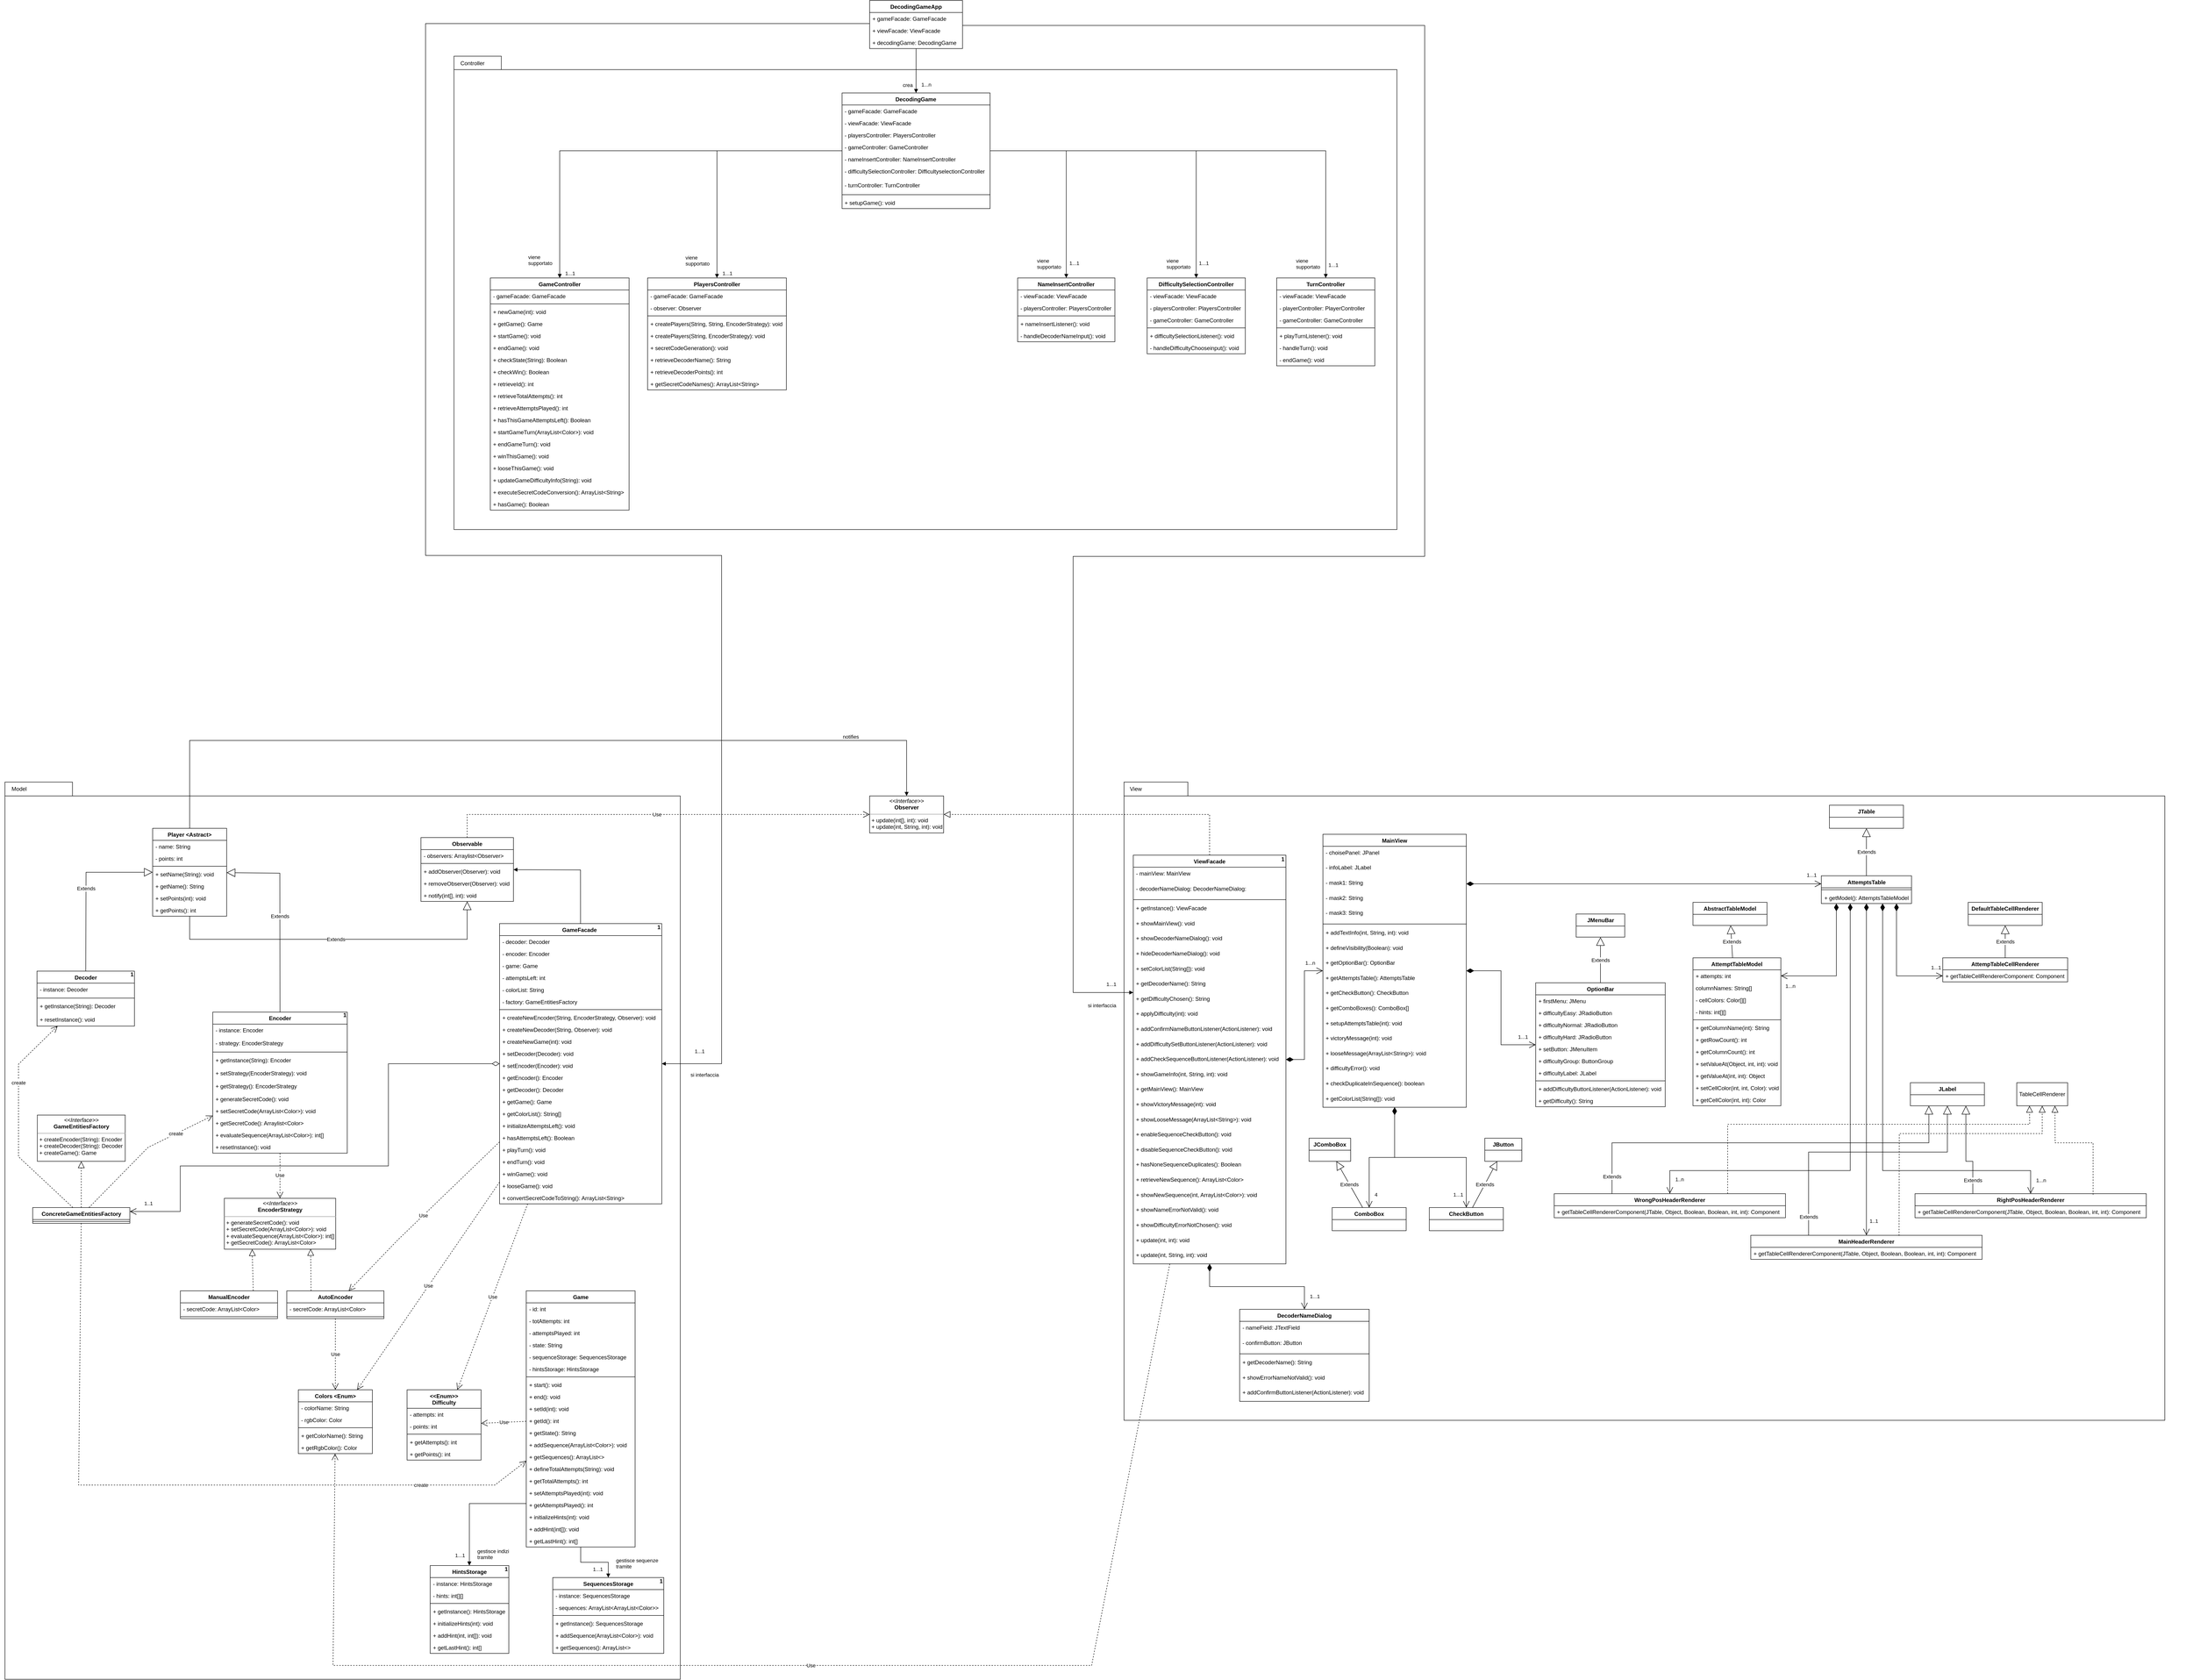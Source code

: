 <mxfile version="22.1.16" type="device">
  <diagram name="Pagina-1" id="_I0ySaq79Y2ORnV5yvTE">
    <mxGraphModel dx="610" dy="2556" grid="1" gridSize="10" guides="1" tooltips="1" connect="1" arrows="1" fold="1" page="1" pageScale="1" pageWidth="850" pageHeight="1100" math="0" shadow="0">
      <root>
        <mxCell id="0" />
        <mxCell id="1" parent="0" />
        <mxCell id="a-lBnfebaD4neExDsO_B-22" value="" style="group" parent="1" vertex="1" connectable="0">
          <mxGeometry x="80" y="-230" width="1470.7" height="1940" as="geometry" />
        </mxCell>
        <mxCell id="a-lBnfebaD4neExDsO_B-24" value="" style="group" parent="a-lBnfebaD4neExDsO_B-22" vertex="1" connectable="0">
          <mxGeometry x="10.7" width="1460" height="1940" as="geometry" />
        </mxCell>
        <mxCell id="a-lBnfebaD4neExDsO_B-1" value="" style="shape=folder;fontStyle=1;spacingTop=10;tabWidth=70;tabHeight=30;tabPosition=left;html=1;whiteSpace=wrap;" parent="a-lBnfebaD4neExDsO_B-24" vertex="1">
          <mxGeometry width="1460" height="1940" as="geometry" />
        </mxCell>
        <mxCell id="a-lBnfebaD4neExDsO_B-2" value="Model" style="text;html=1;align=center;verticalAlign=middle;resizable=0;points=[];autosize=1;strokeColor=none;fillColor=none;" parent="a-lBnfebaD4neExDsO_B-24" vertex="1">
          <mxGeometry width="60" height="30" as="geometry" />
        </mxCell>
        <mxCell id="a-lBnfebaD4neExDsO_B-3" value="Decoder" style="swimlane;fontStyle=1;align=center;verticalAlign=top;childLayout=stackLayout;horizontal=1;startSize=26;horizontalStack=0;resizeParent=1;resizeParentMax=0;resizeLast=0;collapsible=1;marginBottom=0;whiteSpace=wrap;html=1;" parent="a-lBnfebaD4neExDsO_B-24" vertex="1">
          <mxGeometry x="69.3" y="408.72" width="210.7" height="118.88" as="geometry" />
        </mxCell>
        <mxCell id="leNs4Q04AgKeH0ur-R9n-123" value="- instance: Decoder" style="text;strokeColor=none;fillColor=none;align=left;verticalAlign=top;spacingLeft=4;spacingRight=4;overflow=hidden;rotatable=0;points=[[0,0.5],[1,0.5]];portConstraint=eastwest;whiteSpace=wrap;html=1;" parent="a-lBnfebaD4neExDsO_B-3" vertex="1">
          <mxGeometry y="26" width="210.7" height="28.08" as="geometry" />
        </mxCell>
        <mxCell id="a-lBnfebaD4neExDsO_B-5" value="" style="line;strokeWidth=1;fillColor=none;align=left;verticalAlign=middle;spacingTop=-1;spacingLeft=3;spacingRight=3;rotatable=0;labelPosition=right;points=[];portConstraint=eastwest;strokeColor=inherit;" parent="a-lBnfebaD4neExDsO_B-3" vertex="1">
          <mxGeometry y="54.08" width="210.7" height="8.64" as="geometry" />
        </mxCell>
        <mxCell id="leNs4Q04AgKeH0ur-R9n-124" value="+ getInstance(String): Decoder" style="text;strokeColor=none;fillColor=none;align=left;verticalAlign=top;spacingLeft=4;spacingRight=4;overflow=hidden;rotatable=0;points=[[0,0.5],[1,0.5]];portConstraint=eastwest;whiteSpace=wrap;html=1;" parent="a-lBnfebaD4neExDsO_B-3" vertex="1">
          <mxGeometry y="62.72" width="210.7" height="28.08" as="geometry" />
        </mxCell>
        <mxCell id="leNs4Q04AgKeH0ur-R9n-125" value="+ resetInstance(): void" style="text;strokeColor=none;fillColor=none;align=left;verticalAlign=top;spacingLeft=4;spacingRight=4;overflow=hidden;rotatable=0;points=[[0,0.5],[1,0.5]];portConstraint=eastwest;whiteSpace=wrap;html=1;" parent="a-lBnfebaD4neExDsO_B-3" vertex="1">
          <mxGeometry y="90.8" width="210.7" height="28.08" as="geometry" />
        </mxCell>
        <mxCell id="a-lBnfebaD4neExDsO_B-12" value="Encoder" style="swimlane;fontStyle=1;align=center;verticalAlign=top;childLayout=stackLayout;horizontal=1;startSize=26;horizontalStack=0;resizeParent=1;resizeParentMax=0;resizeLast=0;collapsible=1;marginBottom=0;whiteSpace=wrap;html=1;" parent="a-lBnfebaD4neExDsO_B-24" vertex="1">
          <mxGeometry x="449.3" y="497.32" width="290.7" height="305.04" as="geometry" />
        </mxCell>
        <mxCell id="leNs4Q04AgKeH0ur-R9n-128" value="- instance: Encoder" style="text;strokeColor=none;fillColor=none;align=left;verticalAlign=top;spacingLeft=4;spacingRight=4;overflow=hidden;rotatable=0;points=[[0,0.5],[1,0.5]];portConstraint=eastwest;whiteSpace=wrap;html=1;" parent="a-lBnfebaD4neExDsO_B-12" vertex="1">
          <mxGeometry y="26" width="290.7" height="28.08" as="geometry" />
        </mxCell>
        <mxCell id="a-lBnfebaD4neExDsO_B-17" value="- strategy: EncoderStrategy" style="text;strokeColor=none;fillColor=none;align=left;verticalAlign=top;spacingLeft=4;spacingRight=4;overflow=hidden;rotatable=0;points=[[0,0.5],[1,0.5]];portConstraint=eastwest;whiteSpace=wrap;html=1;" parent="a-lBnfebaD4neExDsO_B-12" vertex="1">
          <mxGeometry y="54.08" width="290.7" height="28.08" as="geometry" />
        </mxCell>
        <mxCell id="a-lBnfebaD4neExDsO_B-14" value="" style="line;strokeWidth=1;fillColor=none;align=left;verticalAlign=middle;spacingTop=-1;spacingLeft=3;spacingRight=3;rotatable=0;labelPosition=right;points=[];portConstraint=eastwest;strokeColor=inherit;" parent="a-lBnfebaD4neExDsO_B-12" vertex="1">
          <mxGeometry y="82.16" width="290.7" height="8.64" as="geometry" />
        </mxCell>
        <mxCell id="leNs4Q04AgKeH0ur-R9n-129" value="+ getInstance(String): Encoder" style="text;strokeColor=none;fillColor=none;align=left;verticalAlign=top;spacingLeft=4;spacingRight=4;overflow=hidden;rotatable=0;points=[[0,0.5],[1,0.5]];portConstraint=eastwest;whiteSpace=wrap;html=1;" parent="a-lBnfebaD4neExDsO_B-12" vertex="1">
          <mxGeometry y="90.8" width="290.7" height="28.08" as="geometry" />
        </mxCell>
        <mxCell id="TmO1mP3xWZ-vTGTIXcNk-11" value="+ setStrategy(EncoderStrategy): void" style="text;strokeColor=none;fillColor=none;align=left;verticalAlign=top;spacingLeft=4;spacingRight=4;overflow=hidden;rotatable=0;points=[[0,0.5],[1,0.5]];portConstraint=eastwest;whiteSpace=wrap;html=1;" parent="a-lBnfebaD4neExDsO_B-12" vertex="1">
          <mxGeometry y="118.88" width="290.7" height="28.08" as="geometry" />
        </mxCell>
        <mxCell id="leNs4Q04AgKeH0ur-R9n-130" value="+ getStrategy(): EncoderStrategy" style="text;strokeColor=none;fillColor=none;align=left;verticalAlign=top;spacingLeft=4;spacingRight=4;overflow=hidden;rotatable=0;points=[[0,0.5],[1,0.5]];portConstraint=eastwest;whiteSpace=wrap;html=1;" parent="a-lBnfebaD4neExDsO_B-12" vertex="1">
          <mxGeometry y="146.96" width="290.7" height="28.08" as="geometry" />
        </mxCell>
        <mxCell id="a-lBnfebaD4neExDsO_B-25" value="+ generateSecretCode(): void" style="text;strokeColor=none;fillColor=none;align=left;verticalAlign=top;spacingLeft=4;spacingRight=4;overflow=hidden;rotatable=0;points=[[0,0.5],[1,0.5]];portConstraint=eastwest;whiteSpace=wrap;html=1;" parent="a-lBnfebaD4neExDsO_B-12" vertex="1">
          <mxGeometry y="175.04" width="290.7" height="26" as="geometry" />
        </mxCell>
        <mxCell id="leNs4Q04AgKeH0ur-R9n-131" value="+ setSecretCode(ArrayList&amp;lt;Color&amp;gt;): void" style="text;strokeColor=none;fillColor=none;align=left;verticalAlign=top;spacingLeft=4;spacingRight=4;overflow=hidden;rotatable=0;points=[[0,0.5],[1,0.5]];portConstraint=eastwest;whiteSpace=wrap;html=1;" parent="a-lBnfebaD4neExDsO_B-12" vertex="1">
          <mxGeometry y="201.04" width="290.7" height="26" as="geometry" />
        </mxCell>
        <mxCell id="a-lBnfebaD4neExDsO_B-26" value="+ getSecretCode(): Arraylist&amp;lt;Color&amp;gt;" style="text;strokeColor=none;fillColor=none;align=left;verticalAlign=top;spacingLeft=4;spacingRight=4;overflow=hidden;rotatable=0;points=[[0,0.5],[1,0.5]];portConstraint=eastwest;whiteSpace=wrap;html=1;" parent="a-lBnfebaD4neExDsO_B-12" vertex="1">
          <mxGeometry y="227.04" width="290.7" height="26" as="geometry" />
        </mxCell>
        <mxCell id="xYpT5LmuNh0zjIPxlV9m-13" value="+ evaluateSequence(ArrayList&amp;lt;Color&amp;gt;): int[]" style="text;strokeColor=none;fillColor=none;align=left;verticalAlign=top;spacingLeft=4;spacingRight=4;overflow=hidden;rotatable=0;points=[[0,0.5],[1,0.5]];portConstraint=eastwest;whiteSpace=wrap;html=1;" parent="a-lBnfebaD4neExDsO_B-12" vertex="1">
          <mxGeometry y="253.04" width="290.7" height="26" as="geometry" />
        </mxCell>
        <mxCell id="leNs4Q04AgKeH0ur-R9n-132" value="+ resetInstance(): void" style="text;strokeColor=none;fillColor=none;align=left;verticalAlign=top;spacingLeft=4;spacingRight=4;overflow=hidden;rotatable=0;points=[[0,0.5],[1,0.5]];portConstraint=eastwest;whiteSpace=wrap;html=1;" parent="a-lBnfebaD4neExDsO_B-12" vertex="1">
          <mxGeometry y="279.04" width="290.7" height="26" as="geometry" />
        </mxCell>
        <mxCell id="a-lBnfebaD4neExDsO_B-27" value="Player &amp;lt;Astract&amp;gt;" style="swimlane;fontStyle=1;align=center;verticalAlign=top;childLayout=stackLayout;horizontal=1;startSize=26;horizontalStack=0;resizeParent=1;resizeParentMax=0;resizeLast=0;collapsible=1;marginBottom=0;whiteSpace=wrap;html=1;" parent="a-lBnfebaD4neExDsO_B-24" vertex="1">
          <mxGeometry x="319.3" y="100.0" width="160" height="190" as="geometry" />
        </mxCell>
        <mxCell id="a-lBnfebaD4neExDsO_B-28" value="- name: String" style="text;strokeColor=none;fillColor=none;align=left;verticalAlign=top;spacingLeft=4;spacingRight=4;overflow=hidden;rotatable=0;points=[[0,0.5],[1,0.5]];portConstraint=eastwest;whiteSpace=wrap;html=1;" parent="a-lBnfebaD4neExDsO_B-27" vertex="1">
          <mxGeometry y="26" width="160" height="26" as="geometry" />
        </mxCell>
        <mxCell id="a-lBnfebaD4neExDsO_B-31" value="- points: int" style="text;strokeColor=none;fillColor=none;align=left;verticalAlign=top;spacingLeft=4;spacingRight=4;overflow=hidden;rotatable=0;points=[[0,0.5],[1,0.5]];portConstraint=eastwest;whiteSpace=wrap;html=1;" parent="a-lBnfebaD4neExDsO_B-27" vertex="1">
          <mxGeometry y="52" width="160" height="26" as="geometry" />
        </mxCell>
        <mxCell id="a-lBnfebaD4neExDsO_B-29" value="" style="line;strokeWidth=1;fillColor=none;align=left;verticalAlign=middle;spacingTop=-1;spacingLeft=3;spacingRight=3;rotatable=0;labelPosition=right;points=[];portConstraint=eastwest;strokeColor=inherit;" parent="a-lBnfebaD4neExDsO_B-27" vertex="1">
          <mxGeometry y="78" width="160" height="8" as="geometry" />
        </mxCell>
        <mxCell id="a-lBnfebaD4neExDsO_B-30" value="+ setName(String): void" style="text;strokeColor=none;fillColor=none;align=left;verticalAlign=top;spacingLeft=4;spacingRight=4;overflow=hidden;rotatable=0;points=[[0,0.5],[1,0.5]];portConstraint=eastwest;whiteSpace=wrap;html=1;" parent="a-lBnfebaD4neExDsO_B-27" vertex="1">
          <mxGeometry y="86" width="160" height="26" as="geometry" />
        </mxCell>
        <mxCell id="a-lBnfebaD4neExDsO_B-32" value="+ getName(): String" style="text;strokeColor=none;fillColor=none;align=left;verticalAlign=top;spacingLeft=4;spacingRight=4;overflow=hidden;rotatable=0;points=[[0,0.5],[1,0.5]];portConstraint=eastwest;whiteSpace=wrap;html=1;" parent="a-lBnfebaD4neExDsO_B-27" vertex="1">
          <mxGeometry y="112" width="160" height="26" as="geometry" />
        </mxCell>
        <mxCell id="a-lBnfebaD4neExDsO_B-33" value="+ setPoints(int): void" style="text;strokeColor=none;fillColor=none;align=left;verticalAlign=top;spacingLeft=4;spacingRight=4;overflow=hidden;rotatable=0;points=[[0,0.5],[1,0.5]];portConstraint=eastwest;whiteSpace=wrap;html=1;" parent="a-lBnfebaD4neExDsO_B-27" vertex="1">
          <mxGeometry y="138" width="160" height="26" as="geometry" />
        </mxCell>
        <mxCell id="a-lBnfebaD4neExDsO_B-34" value="+ getPoints(): int" style="text;strokeColor=none;fillColor=none;align=left;verticalAlign=top;spacingLeft=4;spacingRight=4;overflow=hidden;rotatable=0;points=[[0,0.5],[1,0.5]];portConstraint=eastwest;whiteSpace=wrap;html=1;" parent="a-lBnfebaD4neExDsO_B-27" vertex="1">
          <mxGeometry y="164" width="160" height="26" as="geometry" />
        </mxCell>
        <mxCell id="a-lBnfebaD4neExDsO_B-35" value="Extends" style="endArrow=block;endSize=16;endFill=0;html=1;rounded=0;exitX=0.5;exitY=0;exitDx=0;exitDy=0;" parent="a-lBnfebaD4neExDsO_B-24" source="a-lBnfebaD4neExDsO_B-3" target="a-lBnfebaD4neExDsO_B-27" edge="1">
          <mxGeometry width="160" relative="1" as="geometry">
            <mxPoint x="459.3" y="378.72" as="sourcePoint" />
            <mxPoint x="619.3" y="378.72" as="targetPoint" />
            <Array as="points">
              <mxPoint x="175.3" y="195" />
            </Array>
          </mxGeometry>
        </mxCell>
        <mxCell id="a-lBnfebaD4neExDsO_B-37" value="Extends" style="endArrow=block;endSize=16;endFill=0;html=1;rounded=0;exitX=0.5;exitY=0;exitDx=0;exitDy=0;" parent="a-lBnfebaD4neExDsO_B-24" source="a-lBnfebaD4neExDsO_B-12" target="a-lBnfebaD4neExDsO_B-27" edge="1">
          <mxGeometry width="160" relative="1" as="geometry">
            <mxPoint x="459.3" y="378.72" as="sourcePoint" />
            <mxPoint x="619.3" y="378.72" as="targetPoint" />
            <Array as="points">
              <mxPoint x="594.3" y="197" />
            </Array>
          </mxGeometry>
        </mxCell>
        <mxCell id="a-lBnfebaD4neExDsO_B-38" value="Game" style="swimlane;fontStyle=1;align=center;verticalAlign=top;childLayout=stackLayout;horizontal=1;startSize=26;horizontalStack=0;resizeParent=1;resizeParentMax=0;resizeLast=0;collapsible=1;marginBottom=0;whiteSpace=wrap;html=1;" parent="a-lBnfebaD4neExDsO_B-24" vertex="1">
          <mxGeometry x="1126.97" y="1100" width="235.35" height="554" as="geometry" />
        </mxCell>
        <mxCell id="a-lBnfebaD4neExDsO_B-39" value="- id: int" style="text;strokeColor=none;fillColor=none;align=left;verticalAlign=top;spacingLeft=4;spacingRight=4;overflow=hidden;rotatable=0;points=[[0,0.5],[1,0.5]];portConstraint=eastwest;whiteSpace=wrap;html=1;" parent="a-lBnfebaD4neExDsO_B-38" vertex="1">
          <mxGeometry y="26" width="235.35" height="26" as="geometry" />
        </mxCell>
        <mxCell id="0AKXrBJ4bUIqsCuSMHQm-9" value="- totAttempts: int" style="text;strokeColor=none;fillColor=none;align=left;verticalAlign=top;spacingLeft=4;spacingRight=4;overflow=hidden;rotatable=0;points=[[0,0.5],[1,0.5]];portConstraint=eastwest;whiteSpace=wrap;html=1;" parent="a-lBnfebaD4neExDsO_B-38" vertex="1">
          <mxGeometry y="52" width="235.35" height="26" as="geometry" />
        </mxCell>
        <mxCell id="xYpT5LmuNh0zjIPxlV9m-9" value="- attemptsPlayed: int" style="text;strokeColor=none;fillColor=none;align=left;verticalAlign=top;spacingLeft=4;spacingRight=4;overflow=hidden;rotatable=0;points=[[0,0.5],[1,0.5]];portConstraint=eastwest;whiteSpace=wrap;html=1;" parent="a-lBnfebaD4neExDsO_B-38" vertex="1">
          <mxGeometry y="78" width="235.35" height="26" as="geometry" />
        </mxCell>
        <mxCell id="a-lBnfebaD4neExDsO_B-42" value="- state: String" style="text;strokeColor=none;fillColor=none;align=left;verticalAlign=top;spacingLeft=4;spacingRight=4;overflow=hidden;rotatable=0;points=[[0,0.5],[1,0.5]];portConstraint=eastwest;whiteSpace=wrap;html=1;" parent="a-lBnfebaD4neExDsO_B-38" vertex="1">
          <mxGeometry y="104" width="235.35" height="26" as="geometry" />
        </mxCell>
        <mxCell id="xYpT5LmuNh0zjIPxlV9m-8" value="- sequenceStorage: SequencesStorage" style="text;strokeColor=none;fillColor=none;align=left;verticalAlign=top;spacingLeft=4;spacingRight=4;overflow=hidden;rotatable=0;points=[[0,0.5],[1,0.5]];portConstraint=eastwest;whiteSpace=wrap;html=1;" parent="a-lBnfebaD4neExDsO_B-38" vertex="1">
          <mxGeometry y="130" width="235.35" height="26" as="geometry" />
        </mxCell>
        <mxCell id="0AKXrBJ4bUIqsCuSMHQm-28" value="- hintsStorage: HintsStorage" style="text;strokeColor=none;fillColor=none;align=left;verticalAlign=top;spacingLeft=4;spacingRight=4;overflow=hidden;rotatable=0;points=[[0,0.5],[1,0.5]];portConstraint=eastwest;whiteSpace=wrap;html=1;" parent="a-lBnfebaD4neExDsO_B-38" vertex="1">
          <mxGeometry y="156" width="235.35" height="26" as="geometry" />
        </mxCell>
        <mxCell id="a-lBnfebaD4neExDsO_B-40" value="" style="line;strokeWidth=1;fillColor=none;align=left;verticalAlign=middle;spacingTop=-1;spacingLeft=3;spacingRight=3;rotatable=0;labelPosition=right;points=[];portConstraint=eastwest;strokeColor=inherit;" parent="a-lBnfebaD4neExDsO_B-38" vertex="1">
          <mxGeometry y="182" width="235.35" height="8" as="geometry" />
        </mxCell>
        <mxCell id="a-lBnfebaD4neExDsO_B-41" value="+ start(): void" style="text;strokeColor=none;fillColor=none;align=left;verticalAlign=top;spacingLeft=4;spacingRight=4;overflow=hidden;rotatable=0;points=[[0,0.5],[1,0.5]];portConstraint=eastwest;whiteSpace=wrap;html=1;" parent="a-lBnfebaD4neExDsO_B-38" vertex="1">
          <mxGeometry y="190" width="235.35" height="26" as="geometry" />
        </mxCell>
        <mxCell id="a-lBnfebaD4neExDsO_B-43" value="+ end(): void" style="text;strokeColor=none;fillColor=none;align=left;verticalAlign=top;spacingLeft=4;spacingRight=4;overflow=hidden;rotatable=0;points=[[0,0.5],[1,0.5]];portConstraint=eastwest;whiteSpace=wrap;html=1;" parent="a-lBnfebaD4neExDsO_B-38" vertex="1">
          <mxGeometry y="216" width="235.35" height="26" as="geometry" />
        </mxCell>
        <mxCell id="TmO1mP3xWZ-vTGTIXcNk-6" value="+ setId(int): void" style="text;strokeColor=none;fillColor=none;align=left;verticalAlign=top;spacingLeft=4;spacingRight=4;overflow=hidden;rotatable=0;points=[[0,0.5],[1,0.5]];portConstraint=eastwest;whiteSpace=wrap;html=1;" parent="a-lBnfebaD4neExDsO_B-38" vertex="1">
          <mxGeometry y="242" width="235.35" height="26" as="geometry" />
        </mxCell>
        <mxCell id="TmO1mP3xWZ-vTGTIXcNk-7" value="+ getId(): int" style="text;strokeColor=none;fillColor=none;align=left;verticalAlign=top;spacingLeft=4;spacingRight=4;overflow=hidden;rotatable=0;points=[[0,0.5],[1,0.5]];portConstraint=eastwest;whiteSpace=wrap;html=1;" parent="a-lBnfebaD4neExDsO_B-38" vertex="1">
          <mxGeometry y="268" width="235.35" height="26" as="geometry" />
        </mxCell>
        <mxCell id="TmO1mP3xWZ-vTGTIXcNk-8" value="+ getState(): String" style="text;strokeColor=none;fillColor=none;align=left;verticalAlign=top;spacingLeft=4;spacingRight=4;overflow=hidden;rotatable=0;points=[[0,0.5],[1,0.5]];portConstraint=eastwest;whiteSpace=wrap;html=1;" parent="a-lBnfebaD4neExDsO_B-38" vertex="1">
          <mxGeometry y="294" width="235.35" height="26" as="geometry" />
        </mxCell>
        <mxCell id="0AKXrBJ4bUIqsCuSMHQm-11" value="+ addSequence(ArrayList&amp;lt;Color&amp;gt;): void" style="text;strokeColor=none;fillColor=none;align=left;verticalAlign=top;spacingLeft=4;spacingRight=4;overflow=hidden;rotatable=0;points=[[0,0.5],[1,0.5]];portConstraint=eastwest;whiteSpace=wrap;html=1;" parent="a-lBnfebaD4neExDsO_B-38" vertex="1">
          <mxGeometry y="320" width="235.35" height="26" as="geometry" />
        </mxCell>
        <mxCell id="0AKXrBJ4bUIqsCuSMHQm-12" value="+ getSequences(): ArrayList&amp;lt;&amp;gt;" style="text;strokeColor=none;fillColor=none;align=left;verticalAlign=top;spacingLeft=4;spacingRight=4;overflow=hidden;rotatable=0;points=[[0,0.5],[1,0.5]];portConstraint=eastwest;whiteSpace=wrap;html=1;" parent="a-lBnfebaD4neExDsO_B-38" vertex="1">
          <mxGeometry y="346" width="235.35" height="26" as="geometry" />
        </mxCell>
        <mxCell id="0AKXrBJ4bUIqsCuSMHQm-13" value="+ defineTotalAttempts(String): void" style="text;strokeColor=none;fillColor=none;align=left;verticalAlign=top;spacingLeft=4;spacingRight=4;overflow=hidden;rotatable=0;points=[[0,0.5],[1,0.5]];portConstraint=eastwest;whiteSpace=wrap;html=1;" parent="a-lBnfebaD4neExDsO_B-38" vertex="1">
          <mxGeometry y="372" width="235.35" height="26" as="geometry" />
        </mxCell>
        <mxCell id="0AKXrBJ4bUIqsCuSMHQm-14" value="+ getTotalAttempts(): int" style="text;strokeColor=none;fillColor=none;align=left;verticalAlign=top;spacingLeft=4;spacingRight=4;overflow=hidden;rotatable=0;points=[[0,0.5],[1,0.5]];portConstraint=eastwest;whiteSpace=wrap;html=1;" parent="a-lBnfebaD4neExDsO_B-38" vertex="1">
          <mxGeometry y="398" width="235.35" height="26" as="geometry" />
        </mxCell>
        <mxCell id="0AKXrBJ4bUIqsCuSMHQm-15" value="+ setAttemptsPlayed(int): void" style="text;strokeColor=none;fillColor=none;align=left;verticalAlign=top;spacingLeft=4;spacingRight=4;overflow=hidden;rotatable=0;points=[[0,0.5],[1,0.5]];portConstraint=eastwest;whiteSpace=wrap;html=1;" parent="a-lBnfebaD4neExDsO_B-38" vertex="1">
          <mxGeometry y="424" width="235.35" height="26" as="geometry" />
        </mxCell>
        <mxCell id="0AKXrBJ4bUIqsCuSMHQm-16" value="+ getAttemptsPlayed(): int" style="text;strokeColor=none;fillColor=none;align=left;verticalAlign=top;spacingLeft=4;spacingRight=4;overflow=hidden;rotatable=0;points=[[0,0.5],[1,0.5]];portConstraint=eastwest;whiteSpace=wrap;html=1;" parent="a-lBnfebaD4neExDsO_B-38" vertex="1">
          <mxGeometry y="450" width="235.35" height="26" as="geometry" />
        </mxCell>
        <mxCell id="0AKXrBJ4bUIqsCuSMHQm-17" value="+ initializeHints(int): void" style="text;strokeColor=none;fillColor=none;align=left;verticalAlign=top;spacingLeft=4;spacingRight=4;overflow=hidden;rotatable=0;points=[[0,0.5],[1,0.5]];portConstraint=eastwest;whiteSpace=wrap;html=1;" parent="a-lBnfebaD4neExDsO_B-38" vertex="1">
          <mxGeometry y="476" width="235.35" height="26" as="geometry" />
        </mxCell>
        <mxCell id="0AKXrBJ4bUIqsCuSMHQm-18" value="+ addHint(int[]): void" style="text;strokeColor=none;fillColor=none;align=left;verticalAlign=top;spacingLeft=4;spacingRight=4;overflow=hidden;rotatable=0;points=[[0,0.5],[1,0.5]];portConstraint=eastwest;whiteSpace=wrap;html=1;" parent="a-lBnfebaD4neExDsO_B-38" vertex="1">
          <mxGeometry y="502" width="235.35" height="26" as="geometry" />
        </mxCell>
        <mxCell id="xYpT5LmuNh0zjIPxlV9m-10" value="+ getLastHint(): int[]" style="text;strokeColor=none;fillColor=none;align=left;verticalAlign=top;spacingLeft=4;spacingRight=4;overflow=hidden;rotatable=0;points=[[0,0.5],[1,0.5]];portConstraint=eastwest;whiteSpace=wrap;html=1;" parent="a-lBnfebaD4neExDsO_B-38" vertex="1">
          <mxGeometry y="528" width="235.35" height="26" as="geometry" />
        </mxCell>
        <mxCell id="a-lBnfebaD4neExDsO_B-44" value="GameFacade&lt;span style=&quot;white-space: pre;&quot;&gt;&#x9;&lt;/span&gt;" style="swimlane;fontStyle=1;align=center;verticalAlign=top;childLayout=stackLayout;horizontal=1;startSize=26;horizontalStack=0;resizeParent=1;resizeParentMax=0;resizeLast=0;collapsible=1;marginBottom=0;whiteSpace=wrap;html=1;" parent="a-lBnfebaD4neExDsO_B-24" vertex="1">
          <mxGeometry x="1069.3" y="306" width="350.7" height="606" as="geometry" />
        </mxCell>
        <mxCell id="a-lBnfebaD4neExDsO_B-45" value="- decoder: Decoder" style="text;strokeColor=none;fillColor=none;align=left;verticalAlign=top;spacingLeft=4;spacingRight=4;overflow=hidden;rotatable=0;points=[[0,0.5],[1,0.5]];portConstraint=eastwest;whiteSpace=wrap;html=1;" parent="a-lBnfebaD4neExDsO_B-44" vertex="1">
          <mxGeometry y="26" width="350.7" height="26" as="geometry" />
        </mxCell>
        <mxCell id="a-lBnfebaD4neExDsO_B-48" value="- encoder: Encoder" style="text;strokeColor=none;fillColor=none;align=left;verticalAlign=top;spacingLeft=4;spacingRight=4;overflow=hidden;rotatable=0;points=[[0,0.5],[1,0.5]];portConstraint=eastwest;whiteSpace=wrap;html=1;" parent="a-lBnfebaD4neExDsO_B-44" vertex="1">
          <mxGeometry y="52" width="350.7" height="26" as="geometry" />
        </mxCell>
        <mxCell id="a-lBnfebaD4neExDsO_B-49" value="- game: Game" style="text;strokeColor=none;fillColor=none;align=left;verticalAlign=top;spacingLeft=4;spacingRight=4;overflow=hidden;rotatable=0;points=[[0,0.5],[1,0.5]];portConstraint=eastwest;whiteSpace=wrap;html=1;" parent="a-lBnfebaD4neExDsO_B-44" vertex="1">
          <mxGeometry y="78" width="350.7" height="26" as="geometry" />
        </mxCell>
        <mxCell id="0AKXrBJ4bUIqsCuSMHQm-19" value="- attemptsLeft: int" style="text;strokeColor=none;fillColor=none;align=left;verticalAlign=top;spacingLeft=4;spacingRight=4;overflow=hidden;rotatable=0;points=[[0,0.5],[1,0.5]];portConstraint=eastwest;whiteSpace=wrap;html=1;" parent="a-lBnfebaD4neExDsO_B-44" vertex="1">
          <mxGeometry y="104" width="350.7" height="26" as="geometry" />
        </mxCell>
        <mxCell id="0AKXrBJ4bUIqsCuSMHQm-20" value="- colorList: String" style="text;strokeColor=none;fillColor=none;align=left;verticalAlign=top;spacingLeft=4;spacingRight=4;overflow=hidden;rotatable=0;points=[[0,0.5],[1,0.5]];portConstraint=eastwest;whiteSpace=wrap;html=1;" parent="a-lBnfebaD4neExDsO_B-44" vertex="1">
          <mxGeometry y="130" width="350.7" height="26" as="geometry" />
        </mxCell>
        <mxCell id="0AKXrBJ4bUIqsCuSMHQm-21" value="- factory: GameEntitiesFactory" style="text;strokeColor=none;fillColor=none;align=left;verticalAlign=top;spacingLeft=4;spacingRight=4;overflow=hidden;rotatable=0;points=[[0,0.5],[1,0.5]];portConstraint=eastwest;whiteSpace=wrap;html=1;" parent="a-lBnfebaD4neExDsO_B-44" vertex="1">
          <mxGeometry y="156" width="350.7" height="26" as="geometry" />
        </mxCell>
        <mxCell id="a-lBnfebaD4neExDsO_B-46" value="" style="line;strokeWidth=1;fillColor=none;align=left;verticalAlign=middle;spacingTop=-1;spacingLeft=3;spacingRight=3;rotatable=0;labelPosition=right;points=[];portConstraint=eastwest;strokeColor=inherit;" parent="a-lBnfebaD4neExDsO_B-44" vertex="1">
          <mxGeometry y="182" width="350.7" height="8" as="geometry" />
        </mxCell>
        <mxCell id="TmO1mP3xWZ-vTGTIXcNk-3" value="+ createNewEncoder(String, EncoderStrategy, Observer): void" style="text;strokeColor=none;fillColor=none;align=left;verticalAlign=top;spacingLeft=4;spacingRight=4;overflow=hidden;rotatable=0;points=[[0,0.5],[1,0.5]];portConstraint=eastwest;whiteSpace=wrap;html=1;" parent="a-lBnfebaD4neExDsO_B-44" vertex="1">
          <mxGeometry y="190" width="350.7" height="26" as="geometry" />
        </mxCell>
        <mxCell id="0AKXrBJ4bUIqsCuSMHQm-22" value="+ createNewDecoder(String, Observer): void" style="text;strokeColor=none;fillColor=none;align=left;verticalAlign=top;spacingLeft=4;spacingRight=4;overflow=hidden;rotatable=0;points=[[0,0.5],[1,0.5]];portConstraint=eastwest;whiteSpace=wrap;html=1;" parent="a-lBnfebaD4neExDsO_B-44" vertex="1">
          <mxGeometry y="216" width="350.7" height="26" as="geometry" />
        </mxCell>
        <mxCell id="0AKXrBJ4bUIqsCuSMHQm-23" value="+ createNewGame(int): void" style="text;strokeColor=none;fillColor=none;align=left;verticalAlign=top;spacingLeft=4;spacingRight=4;overflow=hidden;rotatable=0;points=[[0,0.5],[1,0.5]];portConstraint=eastwest;whiteSpace=wrap;html=1;" parent="a-lBnfebaD4neExDsO_B-44" vertex="1">
          <mxGeometry y="242" width="350.7" height="26" as="geometry" />
        </mxCell>
        <mxCell id="0AKXrBJ4bUIqsCuSMHQm-24" value="+ setDecoder(Decoder): void" style="text;strokeColor=none;fillColor=none;align=left;verticalAlign=top;spacingLeft=4;spacingRight=4;overflow=hidden;rotatable=0;points=[[0,0.5],[1,0.5]];portConstraint=eastwest;whiteSpace=wrap;html=1;" parent="a-lBnfebaD4neExDsO_B-44" vertex="1">
          <mxGeometry y="268" width="350.7" height="26" as="geometry" />
        </mxCell>
        <mxCell id="0AKXrBJ4bUIqsCuSMHQm-25" value="+ setEncoder(Encoder): void" style="text;strokeColor=none;fillColor=none;align=left;verticalAlign=top;spacingLeft=4;spacingRight=4;overflow=hidden;rotatable=0;points=[[0,0.5],[1,0.5]];portConstraint=eastwest;whiteSpace=wrap;html=1;" parent="a-lBnfebaD4neExDsO_B-44" vertex="1">
          <mxGeometry y="294" width="350.7" height="26" as="geometry" />
        </mxCell>
        <mxCell id="a-lBnfebaD4neExDsO_B-54" value="+ getEncoder(): Encoder" style="text;strokeColor=none;fillColor=none;align=left;verticalAlign=top;spacingLeft=4;spacingRight=4;overflow=hidden;rotatable=0;points=[[0,0.5],[1,0.5]];portConstraint=eastwest;whiteSpace=wrap;html=1;" parent="a-lBnfebaD4neExDsO_B-44" vertex="1">
          <mxGeometry y="320" width="350.7" height="26" as="geometry" />
        </mxCell>
        <mxCell id="a-lBnfebaD4neExDsO_B-55" value="+ getDecoder(): Decoder" style="text;strokeColor=none;fillColor=none;align=left;verticalAlign=top;spacingLeft=4;spacingRight=4;overflow=hidden;rotatable=0;points=[[0,0.5],[1,0.5]];portConstraint=eastwest;whiteSpace=wrap;html=1;" parent="a-lBnfebaD4neExDsO_B-44" vertex="1">
          <mxGeometry y="346" width="350.7" height="26" as="geometry" />
        </mxCell>
        <mxCell id="a-lBnfebaD4neExDsO_B-56" value="+ getGame(): Game" style="text;strokeColor=none;fillColor=none;align=left;verticalAlign=top;spacingLeft=4;spacingRight=4;overflow=hidden;rotatable=0;points=[[0,0.5],[1,0.5]];portConstraint=eastwest;whiteSpace=wrap;html=1;" parent="a-lBnfebaD4neExDsO_B-44" vertex="1">
          <mxGeometry y="372" width="350.7" height="26" as="geometry" />
        </mxCell>
        <mxCell id="0AKXrBJ4bUIqsCuSMHQm-26" value="+ getColorList(): String[]" style="text;strokeColor=none;fillColor=none;align=left;verticalAlign=top;spacingLeft=4;spacingRight=4;overflow=hidden;rotatable=0;points=[[0,0.5],[1,0.5]];portConstraint=eastwest;whiteSpace=wrap;html=1;" parent="a-lBnfebaD4neExDsO_B-44" vertex="1">
          <mxGeometry y="398" width="350.7" height="26" as="geometry" />
        </mxCell>
        <mxCell id="0AKXrBJ4bUIqsCuSMHQm-27" value="+ initializeAttemptsLeft(): void" style="text;strokeColor=none;fillColor=none;align=left;verticalAlign=top;spacingLeft=4;spacingRight=4;overflow=hidden;rotatable=0;points=[[0,0.5],[1,0.5]];portConstraint=eastwest;whiteSpace=wrap;html=1;" parent="a-lBnfebaD4neExDsO_B-44" vertex="1">
          <mxGeometry y="424" width="350.7" height="26" as="geometry" />
        </mxCell>
        <mxCell id="0AKXrBJ4bUIqsCuSMHQm-29" value="+ hasAttemptsLeft(): Boolean" style="text;strokeColor=none;fillColor=none;align=left;verticalAlign=top;spacingLeft=4;spacingRight=4;overflow=hidden;rotatable=0;points=[[0,0.5],[1,0.5]];portConstraint=eastwest;whiteSpace=wrap;html=1;" parent="a-lBnfebaD4neExDsO_B-44" vertex="1">
          <mxGeometry y="450" width="350.7" height="26" as="geometry" />
        </mxCell>
        <mxCell id="xYpT5LmuNh0zjIPxlV9m-15" value="+ playTurn(): void" style="text;strokeColor=none;fillColor=none;align=left;verticalAlign=top;spacingLeft=4;spacingRight=4;overflow=hidden;rotatable=0;points=[[0,0.5],[1,0.5]];portConstraint=eastwest;whiteSpace=wrap;html=1;" parent="a-lBnfebaD4neExDsO_B-44" vertex="1">
          <mxGeometry y="476" width="350.7" height="26" as="geometry" />
        </mxCell>
        <mxCell id="xYpT5LmuNh0zjIPxlV9m-16" value="+ endTurn(): void" style="text;strokeColor=none;fillColor=none;align=left;verticalAlign=top;spacingLeft=4;spacingRight=4;overflow=hidden;rotatable=0;points=[[0,0.5],[1,0.5]];portConstraint=eastwest;whiteSpace=wrap;html=1;" parent="a-lBnfebaD4neExDsO_B-44" vertex="1">
          <mxGeometry y="502" width="350.7" height="26" as="geometry" />
        </mxCell>
        <mxCell id="ExXAvWjmY8paEHTybcyo-3" value="+ winGame(): void" style="text;strokeColor=none;fillColor=none;align=left;verticalAlign=top;spacingLeft=4;spacingRight=4;overflow=hidden;rotatable=0;points=[[0,0.5],[1,0.5]];portConstraint=eastwest;whiteSpace=wrap;html=1;" parent="a-lBnfebaD4neExDsO_B-44" vertex="1">
          <mxGeometry y="528" width="350.7" height="26" as="geometry" />
        </mxCell>
        <mxCell id="ExXAvWjmY8paEHTybcyo-2" value="+ looseGame(): void" style="text;strokeColor=none;fillColor=none;align=left;verticalAlign=top;spacingLeft=4;spacingRight=4;overflow=hidden;rotatable=0;points=[[0,0.5],[1,0.5]];portConstraint=eastwest;whiteSpace=wrap;html=1;" parent="a-lBnfebaD4neExDsO_B-44" vertex="1">
          <mxGeometry y="554" width="350.7" height="26" as="geometry" />
        </mxCell>
        <mxCell id="xYpT5LmuNh0zjIPxlV9m-17" value="+ convertSecretCodeToString(): ArrayList&amp;lt;String&amp;gt;" style="text;strokeColor=none;fillColor=none;align=left;verticalAlign=top;spacingLeft=4;spacingRight=4;overflow=hidden;rotatable=0;points=[[0,0.5],[1,0.5]];portConstraint=eastwest;whiteSpace=wrap;html=1;" parent="a-lBnfebaD4neExDsO_B-44" vertex="1">
          <mxGeometry y="580" width="350.7" height="26" as="geometry" />
        </mxCell>
        <mxCell id="sZfFJr8AC-p8yPcgq8WA-21" value="Observable" style="swimlane;fontStyle=1;align=center;verticalAlign=top;childLayout=stackLayout;horizontal=1;startSize=26;horizontalStack=0;resizeParent=1;resizeParentMax=0;resizeLast=0;collapsible=1;marginBottom=0;whiteSpace=wrap;html=1;" parent="a-lBnfebaD4neExDsO_B-24" vertex="1">
          <mxGeometry x="899.3" y="120" width="200" height="138" as="geometry" />
        </mxCell>
        <mxCell id="sZfFJr8AC-p8yPcgq8WA-22" value="- observers: Arraylist&amp;lt;Observer&amp;gt;" style="text;strokeColor=none;fillColor=none;align=left;verticalAlign=top;spacingLeft=4;spacingRight=4;overflow=hidden;rotatable=0;points=[[0,0.5],[1,0.5]];portConstraint=eastwest;whiteSpace=wrap;html=1;" parent="sZfFJr8AC-p8yPcgq8WA-21" vertex="1">
          <mxGeometry y="26" width="200" height="26" as="geometry" />
        </mxCell>
        <mxCell id="sZfFJr8AC-p8yPcgq8WA-23" value="" style="line;strokeWidth=1;fillColor=none;align=left;verticalAlign=middle;spacingTop=-1;spacingLeft=3;spacingRight=3;rotatable=0;labelPosition=right;points=[];portConstraint=eastwest;strokeColor=inherit;" parent="sZfFJr8AC-p8yPcgq8WA-21" vertex="1">
          <mxGeometry y="52" width="200" height="8" as="geometry" />
        </mxCell>
        <mxCell id="sZfFJr8AC-p8yPcgq8WA-24" value="+ addObserver(Observer): void" style="text;strokeColor=none;fillColor=none;align=left;verticalAlign=top;spacingLeft=4;spacingRight=4;overflow=hidden;rotatable=0;points=[[0,0.5],[1,0.5]];portConstraint=eastwest;whiteSpace=wrap;html=1;" parent="sZfFJr8AC-p8yPcgq8WA-21" vertex="1">
          <mxGeometry y="60" width="200" height="26" as="geometry" />
        </mxCell>
        <mxCell id="sZfFJr8AC-p8yPcgq8WA-25" value="+ removeObserver(Observer): void" style="text;strokeColor=none;fillColor=none;align=left;verticalAlign=top;spacingLeft=4;spacingRight=4;overflow=hidden;rotatable=0;points=[[0,0.5],[1,0.5]];portConstraint=eastwest;whiteSpace=wrap;html=1;" parent="sZfFJr8AC-p8yPcgq8WA-21" vertex="1">
          <mxGeometry y="86" width="200" height="26" as="geometry" />
        </mxCell>
        <mxCell id="sZfFJr8AC-p8yPcgq8WA-27" value="+ notify(int[], int): void" style="text;strokeColor=none;fillColor=none;align=left;verticalAlign=top;spacingLeft=4;spacingRight=4;overflow=hidden;rotatable=0;points=[[0,0.5],[1,0.5]];portConstraint=eastwest;whiteSpace=wrap;html=1;" parent="sZfFJr8AC-p8yPcgq8WA-21" vertex="1">
          <mxGeometry y="112" width="200" height="26" as="geometry" />
        </mxCell>
        <mxCell id="sZfFJr8AC-p8yPcgq8WA-28" value="" style="html=1;verticalAlign=bottom;endArrow=block;curved=0;rounded=0;" parent="a-lBnfebaD4neExDsO_B-24" source="a-lBnfebaD4neExDsO_B-44" target="sZfFJr8AC-p8yPcgq8WA-21" edge="1">
          <mxGeometry width="80" relative="1" as="geometry">
            <mxPoint x="1279.3" y="230" as="sourcePoint" />
            <mxPoint x="1359.3" y="230" as="targetPoint" />
            <Array as="points">
              <mxPoint x="1244.3" y="190" />
            </Array>
          </mxGeometry>
        </mxCell>
        <mxCell id="sZfFJr8AC-p8yPcgq8WA-46" value="Extends" style="endArrow=block;endSize=16;endFill=0;html=1;rounded=0;" parent="a-lBnfebaD4neExDsO_B-24" source="a-lBnfebaD4neExDsO_B-27" target="sZfFJr8AC-p8yPcgq8WA-21" edge="1">
          <mxGeometry width="160" relative="1" as="geometry">
            <mxPoint x="679.3" y="230" as="sourcePoint" />
            <mxPoint x="839.3" y="230" as="targetPoint" />
            <Array as="points">
              <mxPoint x="399.3" y="340" />
              <mxPoint x="999.3" y="340" />
            </Array>
          </mxGeometry>
        </mxCell>
        <mxCell id="TmO1mP3xWZ-vTGTIXcNk-13" value="Colors &amp;lt;Enum&amp;gt;" style="swimlane;fontStyle=1;align=center;verticalAlign=top;childLayout=stackLayout;horizontal=1;startSize=26;horizontalStack=0;resizeParent=1;resizeParentMax=0;resizeLast=0;collapsible=1;marginBottom=0;whiteSpace=wrap;html=1;" parent="a-lBnfebaD4neExDsO_B-24" vertex="1">
          <mxGeometry x="634.3" y="1314" width="160" height="138" as="geometry" />
        </mxCell>
        <mxCell id="TmO1mP3xWZ-vTGTIXcNk-17" value="- colorName: String" style="text;strokeColor=none;fillColor=none;align=left;verticalAlign=top;spacingLeft=4;spacingRight=4;overflow=hidden;rotatable=0;points=[[0,0.5],[1,0.5]];portConstraint=eastwest;whiteSpace=wrap;html=1;" parent="TmO1mP3xWZ-vTGTIXcNk-13" vertex="1">
          <mxGeometry y="26" width="160" height="26" as="geometry" />
        </mxCell>
        <mxCell id="TmO1mP3xWZ-vTGTIXcNk-14" value="- rgbColor: Color" style="text;strokeColor=none;fillColor=none;align=left;verticalAlign=top;spacingLeft=4;spacingRight=4;overflow=hidden;rotatable=0;points=[[0,0.5],[1,0.5]];portConstraint=eastwest;whiteSpace=wrap;html=1;" parent="TmO1mP3xWZ-vTGTIXcNk-13" vertex="1">
          <mxGeometry y="52" width="160" height="26" as="geometry" />
        </mxCell>
        <mxCell id="TmO1mP3xWZ-vTGTIXcNk-15" value="" style="line;strokeWidth=1;fillColor=none;align=left;verticalAlign=middle;spacingTop=-1;spacingLeft=3;spacingRight=3;rotatable=0;labelPosition=right;points=[];portConstraint=eastwest;strokeColor=inherit;" parent="TmO1mP3xWZ-vTGTIXcNk-13" vertex="1">
          <mxGeometry y="78" width="160" height="8" as="geometry" />
        </mxCell>
        <mxCell id="TmO1mP3xWZ-vTGTIXcNk-18" value="+ getColorName(): String" style="text;strokeColor=none;fillColor=none;align=left;verticalAlign=top;spacingLeft=4;spacingRight=4;overflow=hidden;rotatable=0;points=[[0,0.5],[1,0.5]];portConstraint=eastwest;whiteSpace=wrap;html=1;" parent="TmO1mP3xWZ-vTGTIXcNk-13" vertex="1">
          <mxGeometry y="86" width="160" height="26" as="geometry" />
        </mxCell>
        <mxCell id="TmO1mP3xWZ-vTGTIXcNk-16" value="+ getRgbColor(): Color" style="text;strokeColor=none;fillColor=none;align=left;verticalAlign=top;spacingLeft=4;spacingRight=4;overflow=hidden;rotatable=0;points=[[0,0.5],[1,0.5]];portConstraint=eastwest;whiteSpace=wrap;html=1;" parent="TmO1mP3xWZ-vTGTIXcNk-13" vertex="1">
          <mxGeometry y="112" width="160" height="26" as="geometry" />
        </mxCell>
        <mxCell id="TmO1mP3xWZ-vTGTIXcNk-24" value="&lt;p style=&quot;margin:0px;margin-top:4px;text-align:center;&quot;&gt;&lt;i&gt;&amp;lt;&amp;lt;Interface&amp;gt;&amp;gt;&lt;/i&gt;&lt;br&gt;&lt;b&gt;EncoderStrategy&lt;/b&gt;&lt;/p&gt;&lt;hr size=&quot;1&quot;&gt;&lt;p style=&quot;margin:0px;margin-left:4px;&quot;&gt;+ generateSecretCode(): void&lt;/p&gt;&lt;p style=&quot;margin:0px;margin-left:4px;&quot;&gt;+ setSecretCode(ArrayList&amp;lt;Color&amp;gt;): void&lt;/p&gt;&lt;p style=&quot;margin:0px;margin-left:4px;&quot;&gt;+ evaluateSequence(ArrayList&amp;lt;Color&amp;gt;): int[]&lt;/p&gt;&lt;p style=&quot;margin:0px;margin-left:4px;&quot;&gt;+ getSecretCode(): ArrayList&amp;lt;Color&amp;gt;&lt;br&gt;&lt;br&gt;&lt;/p&gt;" style="verticalAlign=top;align=left;overflow=fill;fontSize=12;fontFamily=Helvetica;html=1;whiteSpace=wrap;" parent="a-lBnfebaD4neExDsO_B-24" vertex="1">
          <mxGeometry x="474.3" y="900" width="240.7" height="110" as="geometry" />
        </mxCell>
        <mxCell id="TmO1mP3xWZ-vTGTIXcNk-25" value="Use" style="endArrow=open;endSize=12;dashed=1;html=1;rounded=0;entryX=0.5;entryY=0;entryDx=0;entryDy=0;" parent="a-lBnfebaD4neExDsO_B-24" source="a-lBnfebaD4neExDsO_B-12" target="TmO1mP3xWZ-vTGTIXcNk-24" edge="1">
          <mxGeometry x="-0.032" width="160" relative="1" as="geometry">
            <mxPoint x="589.3" y="800" as="sourcePoint" />
            <mxPoint x="909.3" y="760" as="targetPoint" />
            <mxPoint as="offset" />
          </mxGeometry>
        </mxCell>
        <mxCell id="TmO1mP3xWZ-vTGTIXcNk-26" value="ManualEncoder" style="swimlane;fontStyle=1;align=center;verticalAlign=top;childLayout=stackLayout;horizontal=1;startSize=26;horizontalStack=0;resizeParent=1;resizeParentMax=0;resizeLast=0;collapsible=1;marginBottom=0;whiteSpace=wrap;html=1;" parent="a-lBnfebaD4neExDsO_B-24" vertex="1">
          <mxGeometry x="379.3" y="1100" width="210" height="60" as="geometry" />
        </mxCell>
        <mxCell id="TmO1mP3xWZ-vTGTIXcNk-27" value="- secretCode: ArrayList&amp;lt;Color&amp;gt;" style="text;strokeColor=none;fillColor=none;align=left;verticalAlign=top;spacingLeft=4;spacingRight=4;overflow=hidden;rotatable=0;points=[[0,0.5],[1,0.5]];portConstraint=eastwest;whiteSpace=wrap;html=1;" parent="TmO1mP3xWZ-vTGTIXcNk-26" vertex="1">
          <mxGeometry y="26" width="210" height="26" as="geometry" />
        </mxCell>
        <mxCell id="TmO1mP3xWZ-vTGTIXcNk-28" value="" style="line;strokeWidth=1;fillColor=none;align=left;verticalAlign=middle;spacingTop=-1;spacingLeft=3;spacingRight=3;rotatable=0;labelPosition=right;points=[];portConstraint=eastwest;strokeColor=inherit;" parent="TmO1mP3xWZ-vTGTIXcNk-26" vertex="1">
          <mxGeometry y="52" width="210" height="8" as="geometry" />
        </mxCell>
        <mxCell id="TmO1mP3xWZ-vTGTIXcNk-30" value="AutoEncoder" style="swimlane;fontStyle=1;align=center;verticalAlign=top;childLayout=stackLayout;horizontal=1;startSize=26;horizontalStack=0;resizeParent=1;resizeParentMax=0;resizeLast=0;collapsible=1;marginBottom=0;whiteSpace=wrap;html=1;" parent="a-lBnfebaD4neExDsO_B-24" vertex="1">
          <mxGeometry x="609.3" y="1100" width="210" height="60" as="geometry" />
        </mxCell>
        <mxCell id="TmO1mP3xWZ-vTGTIXcNk-31" value="- secretCode: ArrayList&amp;lt;Color&amp;gt;" style="text;strokeColor=none;fillColor=none;align=left;verticalAlign=top;spacingLeft=4;spacingRight=4;overflow=hidden;rotatable=0;points=[[0,0.5],[1,0.5]];portConstraint=eastwest;whiteSpace=wrap;html=1;" parent="TmO1mP3xWZ-vTGTIXcNk-30" vertex="1">
          <mxGeometry y="26" width="210" height="26" as="geometry" />
        </mxCell>
        <mxCell id="TmO1mP3xWZ-vTGTIXcNk-32" value="" style="line;strokeWidth=1;fillColor=none;align=left;verticalAlign=middle;spacingTop=-1;spacingLeft=3;spacingRight=3;rotatable=0;labelPosition=right;points=[];portConstraint=eastwest;strokeColor=inherit;" parent="TmO1mP3xWZ-vTGTIXcNk-30" vertex="1">
          <mxGeometry y="52" width="210" height="8" as="geometry" />
        </mxCell>
        <mxCell id="TmO1mP3xWZ-vTGTIXcNk-33" value="" style="endArrow=block;dashed=1;endFill=0;endSize=12;html=1;rounded=0;exitX=0.75;exitY=0;exitDx=0;exitDy=0;entryX=0.25;entryY=1;entryDx=0;entryDy=0;" parent="a-lBnfebaD4neExDsO_B-24" source="TmO1mP3xWZ-vTGTIXcNk-26" target="TmO1mP3xWZ-vTGTIXcNk-24" edge="1">
          <mxGeometry width="160" relative="1" as="geometry">
            <mxPoint x="749.3" y="940" as="sourcePoint" />
            <mxPoint x="909.3" y="940" as="targetPoint" />
          </mxGeometry>
        </mxCell>
        <mxCell id="TmO1mP3xWZ-vTGTIXcNk-34" value="" style="endArrow=block;dashed=1;endFill=0;endSize=12;html=1;rounded=0;exitX=0.25;exitY=0;exitDx=0;exitDy=0;entryX=0.775;entryY=0.995;entryDx=0;entryDy=0;entryPerimeter=0;" parent="a-lBnfebaD4neExDsO_B-24" source="TmO1mP3xWZ-vTGTIXcNk-30" target="TmO1mP3xWZ-vTGTIXcNk-24" edge="1">
          <mxGeometry width="160" relative="1" as="geometry">
            <mxPoint x="699.3" y="910" as="sourcePoint" />
            <mxPoint x="859.3" y="910" as="targetPoint" />
          </mxGeometry>
        </mxCell>
        <mxCell id="TmO1mP3xWZ-vTGTIXcNk-35" value="Use" style="endArrow=open;endSize=12;dashed=1;html=1;rounded=0;" parent="a-lBnfebaD4neExDsO_B-24" source="a-lBnfebaD4neExDsO_B-44" target="TmO1mP3xWZ-vTGTIXcNk-30" edge="1">
          <mxGeometry width="160" relative="1" as="geometry">
            <mxPoint x="1029.3" y="1130" as="sourcePoint" />
            <mxPoint x="999.3" y="820" as="targetPoint" />
            <Array as="points">
              <mxPoint x="849.3" y="990" />
            </Array>
          </mxGeometry>
        </mxCell>
        <mxCell id="xYpT5LmuNh0zjIPxlV9m-1" value="&amp;lt;&amp;lt;Enum&amp;gt;&amp;gt;&lt;br&gt;Difficulty" style="swimlane;fontStyle=1;align=center;verticalAlign=top;childLayout=stackLayout;horizontal=1;startSize=40;horizontalStack=0;resizeParent=1;resizeParentMax=0;resizeLast=0;collapsible=1;marginBottom=0;whiteSpace=wrap;html=1;" parent="a-lBnfebaD4neExDsO_B-24" vertex="1">
          <mxGeometry x="869.3" y="1314" width="160" height="152" as="geometry" />
        </mxCell>
        <mxCell id="xYpT5LmuNh0zjIPxlV9m-5" value="- attempts: int" style="text;strokeColor=none;fillColor=none;align=left;verticalAlign=top;spacingLeft=4;spacingRight=4;overflow=hidden;rotatable=0;points=[[0,0.5],[1,0.5]];portConstraint=eastwest;whiteSpace=wrap;html=1;" parent="xYpT5LmuNh0zjIPxlV9m-1" vertex="1">
          <mxGeometry y="40" width="160" height="26" as="geometry" />
        </mxCell>
        <mxCell id="leNs4Q04AgKeH0ur-R9n-138" value="- points: int" style="text;strokeColor=none;fillColor=none;align=left;verticalAlign=top;spacingLeft=4;spacingRight=4;overflow=hidden;rotatable=0;points=[[0,0.5],[1,0.5]];portConstraint=eastwest;whiteSpace=wrap;html=1;" parent="xYpT5LmuNh0zjIPxlV9m-1" vertex="1">
          <mxGeometry y="66" width="160" height="26" as="geometry" />
        </mxCell>
        <mxCell id="xYpT5LmuNh0zjIPxlV9m-3" value="" style="line;strokeWidth=1;fillColor=none;align=left;verticalAlign=middle;spacingTop=-1;spacingLeft=3;spacingRight=3;rotatable=0;labelPosition=right;points=[];portConstraint=eastwest;strokeColor=inherit;" parent="xYpT5LmuNh0zjIPxlV9m-1" vertex="1">
          <mxGeometry y="92" width="160" height="8" as="geometry" />
        </mxCell>
        <mxCell id="xYpT5LmuNh0zjIPxlV9m-6" value="+ getAttempts(): int" style="text;strokeColor=none;fillColor=none;align=left;verticalAlign=top;spacingLeft=4;spacingRight=4;overflow=hidden;rotatable=0;points=[[0,0.5],[1,0.5]];portConstraint=eastwest;whiteSpace=wrap;html=1;" parent="xYpT5LmuNh0zjIPxlV9m-1" vertex="1">
          <mxGeometry y="100" width="160" height="26" as="geometry" />
        </mxCell>
        <mxCell id="leNs4Q04AgKeH0ur-R9n-139" value="+ getPoints(): int" style="text;strokeColor=none;fillColor=none;align=left;verticalAlign=top;spacingLeft=4;spacingRight=4;overflow=hidden;rotatable=0;points=[[0,0.5],[1,0.5]];portConstraint=eastwest;whiteSpace=wrap;html=1;" parent="xYpT5LmuNh0zjIPxlV9m-1" vertex="1">
          <mxGeometry y="126" width="160" height="26" as="geometry" />
        </mxCell>
        <mxCell id="0AKXrBJ4bUIqsCuSMHQm-2" value="ConcreteGameEntitiesFactory" style="swimlane;fontStyle=1;align=center;verticalAlign=top;childLayout=stackLayout;horizontal=1;startSize=26;horizontalStack=0;resizeParent=1;resizeParentMax=0;resizeLast=0;collapsible=1;marginBottom=0;whiteSpace=wrap;html=1;" parent="a-lBnfebaD4neExDsO_B-24" vertex="1">
          <mxGeometry x="60" y="920" width="210" height="34" as="geometry" />
        </mxCell>
        <mxCell id="0AKXrBJ4bUIqsCuSMHQm-4" value="" style="line;strokeWidth=1;fillColor=none;align=left;verticalAlign=middle;spacingTop=-1;spacingLeft=3;spacingRight=3;rotatable=0;labelPosition=right;points=[];portConstraint=eastwest;strokeColor=inherit;" parent="0AKXrBJ4bUIqsCuSMHQm-2" vertex="1">
          <mxGeometry y="26" width="210" height="8" as="geometry" />
        </mxCell>
        <mxCell id="0AKXrBJ4bUIqsCuSMHQm-6" value="&lt;p style=&quot;margin:0px;margin-top:4px;text-align:center;&quot;&gt;&lt;i&gt;&amp;lt;&amp;lt;Interface&amp;gt;&amp;gt;&lt;/i&gt;&lt;br&gt;&lt;b&gt;GameEntitiesFactory&lt;/b&gt;&lt;/p&gt;&lt;hr size=&quot;1&quot;&gt;&lt;p style=&quot;margin:0px;margin-left:4px;&quot;&gt;+ createEncoder(String): Encoder&lt;br&gt;+ createDecoder(String): Decoder&lt;/p&gt;&lt;p style=&quot;margin:0px;margin-left:4px;&quot;&gt;+ createGame(): Game&lt;/p&gt;" style="verticalAlign=top;align=left;overflow=fill;fontSize=12;fontFamily=Helvetica;html=1;whiteSpace=wrap;" parent="a-lBnfebaD4neExDsO_B-24" vertex="1">
          <mxGeometry x="70" y="720" width="190" height="100" as="geometry" />
        </mxCell>
        <mxCell id="0AKXrBJ4bUIqsCuSMHQm-7" value="" style="endArrow=block;dashed=1;endFill=0;endSize=12;html=1;rounded=0;" parent="a-lBnfebaD4neExDsO_B-24" source="0AKXrBJ4bUIqsCuSMHQm-2" target="0AKXrBJ4bUIqsCuSMHQm-6" edge="1">
          <mxGeometry width="160" relative="1" as="geometry">
            <mxPoint x="939.3" y="1620" as="sourcePoint" />
            <mxPoint x="1099.3" y="1620" as="targetPoint" />
          </mxGeometry>
        </mxCell>
        <mxCell id="0AKXrBJ4bUIqsCuSMHQm-56" value="1" style="text;align=center;fontStyle=1;verticalAlign=middle;spacingLeft=3;spacingRight=3;strokeColor=none;rotatable=0;points=[[0,0.5],[1,0.5]];portConstraint=eastwest;html=1;" parent="a-lBnfebaD4neExDsO_B-24" vertex="1">
          <mxGeometry x="1403" y="301" width="20" height="26" as="geometry" />
        </mxCell>
        <mxCell id="leNs4Q04AgKeH0ur-R9n-126" value="1" style="text;align=center;fontStyle=1;verticalAlign=middle;spacingLeft=3;spacingRight=3;strokeColor=none;rotatable=0;points=[[0,0.5],[1,0.5]];portConstraint=eastwest;html=1;" parent="a-lBnfebaD4neExDsO_B-24" vertex="1">
          <mxGeometry x="264" y="402.72" width="20" height="26" as="geometry" />
        </mxCell>
        <mxCell id="leNs4Q04AgKeH0ur-R9n-134" value="1" style="text;align=center;fontStyle=1;verticalAlign=middle;spacingLeft=3;spacingRight=3;strokeColor=none;rotatable=0;points=[[0,0.5],[1,0.5]];portConstraint=eastwest;html=1;" parent="a-lBnfebaD4neExDsO_B-24" vertex="1">
          <mxGeometry x="724" y="491" width="20" height="26" as="geometry" />
        </mxCell>
        <mxCell id="leNs4Q04AgKeH0ur-R9n-135" value="Use" style="endArrow=open;endSize=12;dashed=1;html=1;rounded=0;" parent="a-lBnfebaD4neExDsO_B-24" source="TmO1mP3xWZ-vTGTIXcNk-30" target="TmO1mP3xWZ-vTGTIXcNk-13" edge="1">
          <mxGeometry width="160" relative="1" as="geometry">
            <mxPoint x="669.3" y="1160" as="sourcePoint" />
            <mxPoint x="829.3" y="1160" as="targetPoint" />
          </mxGeometry>
        </mxCell>
        <mxCell id="leNs4Q04AgKeH0ur-R9n-136" value="Use" style="endArrow=open;endSize=12;dashed=1;html=1;rounded=0;" parent="a-lBnfebaD4neExDsO_B-24" source="a-lBnfebaD4neExDsO_B-44" target="TmO1mP3xWZ-vTGTIXcNk-13" edge="1">
          <mxGeometry width="160" relative="1" as="geometry">
            <mxPoint x="749.3" y="1090" as="sourcePoint" />
            <mxPoint x="909.3" y="1090" as="targetPoint" />
          </mxGeometry>
        </mxCell>
        <mxCell id="leNs4Q04AgKeH0ur-R9n-140" value="Use" style="endArrow=open;endSize=12;dashed=1;html=1;rounded=0;" parent="a-lBnfebaD4neExDsO_B-24" source="a-lBnfebaD4neExDsO_B-44" target="xYpT5LmuNh0zjIPxlV9m-1" edge="1">
          <mxGeometry width="160" relative="1" as="geometry">
            <mxPoint x="809.3" y="1280" as="sourcePoint" />
            <mxPoint x="969.3" y="1280" as="targetPoint" />
          </mxGeometry>
        </mxCell>
        <mxCell id="leNs4Q04AgKeH0ur-R9n-141" value="Use" style="endArrow=open;endSize=12;dashed=1;html=1;rounded=0;" parent="a-lBnfebaD4neExDsO_B-24" source="a-lBnfebaD4neExDsO_B-38" target="xYpT5LmuNh0zjIPxlV9m-1" edge="1">
          <mxGeometry width="160" relative="1" as="geometry">
            <mxPoint x="809.3" y="1360" as="sourcePoint" />
            <mxPoint x="969.3" y="1360" as="targetPoint" />
          </mxGeometry>
        </mxCell>
        <mxCell id="leNs4Q04AgKeH0ur-R9n-150" value="SequencesStorage" style="swimlane;fontStyle=1;align=center;verticalAlign=top;childLayout=stackLayout;horizontal=1;startSize=26;horizontalStack=0;resizeParent=1;resizeParentMax=0;resizeLast=0;collapsible=1;marginBottom=0;whiteSpace=wrap;html=1;" parent="a-lBnfebaD4neExDsO_B-24" vertex="1">
          <mxGeometry x="1184.3" y="1720" width="240" height="164" as="geometry" />
        </mxCell>
        <mxCell id="leNs4Q04AgKeH0ur-R9n-154" value="- instance: SequencesStorage" style="text;strokeColor=none;fillColor=none;align=left;verticalAlign=top;spacingLeft=4;spacingRight=4;overflow=hidden;rotatable=0;points=[[0,0.5],[1,0.5]];portConstraint=eastwest;whiteSpace=wrap;html=1;" parent="leNs4Q04AgKeH0ur-R9n-150" vertex="1">
          <mxGeometry y="26" width="240" height="26" as="geometry" />
        </mxCell>
        <mxCell id="leNs4Q04AgKeH0ur-R9n-151" value="- sequences: ArrayList&amp;lt;ArrayList&amp;lt;Color&amp;gt;&amp;gt;" style="text;strokeColor=none;fillColor=none;align=left;verticalAlign=top;spacingLeft=4;spacingRight=4;overflow=hidden;rotatable=0;points=[[0,0.5],[1,0.5]];portConstraint=eastwest;whiteSpace=wrap;html=1;" parent="leNs4Q04AgKeH0ur-R9n-150" vertex="1">
          <mxGeometry y="52" width="240" height="26" as="geometry" />
        </mxCell>
        <mxCell id="leNs4Q04AgKeH0ur-R9n-152" value="" style="line;strokeWidth=1;fillColor=none;align=left;verticalAlign=middle;spacingTop=-1;spacingLeft=3;spacingRight=3;rotatable=0;labelPosition=right;points=[];portConstraint=eastwest;strokeColor=inherit;" parent="leNs4Q04AgKeH0ur-R9n-150" vertex="1">
          <mxGeometry y="78" width="240" height="8" as="geometry" />
        </mxCell>
        <mxCell id="leNs4Q04AgKeH0ur-R9n-155" value="+ getInstance(): SequencesStorage" style="text;strokeColor=none;fillColor=none;align=left;verticalAlign=top;spacingLeft=4;spacingRight=4;overflow=hidden;rotatable=0;points=[[0,0.5],[1,0.5]];portConstraint=eastwest;whiteSpace=wrap;html=1;" parent="leNs4Q04AgKeH0ur-R9n-150" vertex="1">
          <mxGeometry y="86" width="240" height="26" as="geometry" />
        </mxCell>
        <mxCell id="leNs4Q04AgKeH0ur-R9n-153" value="+ addSequence(ArrayList&amp;lt;Color&amp;gt;): void" style="text;strokeColor=none;fillColor=none;align=left;verticalAlign=top;spacingLeft=4;spacingRight=4;overflow=hidden;rotatable=0;points=[[0,0.5],[1,0.5]];portConstraint=eastwest;whiteSpace=wrap;html=1;" parent="leNs4Q04AgKeH0ur-R9n-150" vertex="1">
          <mxGeometry y="112" width="240" height="26" as="geometry" />
        </mxCell>
        <mxCell id="leNs4Q04AgKeH0ur-R9n-156" value="+ getSequences(): ArrayList&amp;lt;&amp;gt;" style="text;strokeColor=none;fillColor=none;align=left;verticalAlign=top;spacingLeft=4;spacingRight=4;overflow=hidden;rotatable=0;points=[[0,0.5],[1,0.5]];portConstraint=eastwest;whiteSpace=wrap;html=1;" parent="leNs4Q04AgKeH0ur-R9n-150" vertex="1">
          <mxGeometry y="138" width="240" height="26" as="geometry" />
        </mxCell>
        <mxCell id="leNs4Q04AgKeH0ur-R9n-142" value="HintsStorage" style="swimlane;fontStyle=1;align=center;verticalAlign=top;childLayout=stackLayout;horizontal=1;startSize=26;horizontalStack=0;resizeParent=1;resizeParentMax=0;resizeLast=0;collapsible=1;marginBottom=0;whiteSpace=wrap;html=1;" parent="a-lBnfebaD4neExDsO_B-24" vertex="1">
          <mxGeometry x="919.3" y="1694" width="170" height="190" as="geometry" />
        </mxCell>
        <mxCell id="leNs4Q04AgKeH0ur-R9n-143" value="- instance: HintsStorage" style="text;strokeColor=none;fillColor=none;align=left;verticalAlign=top;spacingLeft=4;spacingRight=4;overflow=hidden;rotatable=0;points=[[0,0.5],[1,0.5]];portConstraint=eastwest;whiteSpace=wrap;html=1;" parent="leNs4Q04AgKeH0ur-R9n-142" vertex="1">
          <mxGeometry y="26" width="170" height="26" as="geometry" />
        </mxCell>
        <mxCell id="leNs4Q04AgKeH0ur-R9n-146" value="- hints: int[][]" style="text;strokeColor=none;fillColor=none;align=left;verticalAlign=top;spacingLeft=4;spacingRight=4;overflow=hidden;rotatable=0;points=[[0,0.5],[1,0.5]];portConstraint=eastwest;whiteSpace=wrap;html=1;" parent="leNs4Q04AgKeH0ur-R9n-142" vertex="1">
          <mxGeometry y="52" width="170" height="26" as="geometry" />
        </mxCell>
        <mxCell id="leNs4Q04AgKeH0ur-R9n-144" value="" style="line;strokeWidth=1;fillColor=none;align=left;verticalAlign=middle;spacingTop=-1;spacingLeft=3;spacingRight=3;rotatable=0;labelPosition=right;points=[];portConstraint=eastwest;strokeColor=inherit;" parent="leNs4Q04AgKeH0ur-R9n-142" vertex="1">
          <mxGeometry y="78" width="170" height="8" as="geometry" />
        </mxCell>
        <mxCell id="leNs4Q04AgKeH0ur-R9n-145" value="+ getInstance(): HintsStorage" style="text;strokeColor=none;fillColor=none;align=left;verticalAlign=top;spacingLeft=4;spacingRight=4;overflow=hidden;rotatable=0;points=[[0,0.5],[1,0.5]];portConstraint=eastwest;whiteSpace=wrap;html=1;" parent="leNs4Q04AgKeH0ur-R9n-142" vertex="1">
          <mxGeometry y="86" width="170" height="26" as="geometry" />
        </mxCell>
        <mxCell id="leNs4Q04AgKeH0ur-R9n-147" value="+ initializeHints(int): void" style="text;strokeColor=none;fillColor=none;align=left;verticalAlign=top;spacingLeft=4;spacingRight=4;overflow=hidden;rotatable=0;points=[[0,0.5],[1,0.5]];portConstraint=eastwest;whiteSpace=wrap;html=1;" parent="leNs4Q04AgKeH0ur-R9n-142" vertex="1">
          <mxGeometry y="112" width="170" height="26" as="geometry" />
        </mxCell>
        <mxCell id="leNs4Q04AgKeH0ur-R9n-148" value="+ addHint(int, int[]): void" style="text;strokeColor=none;fillColor=none;align=left;verticalAlign=top;spacingLeft=4;spacingRight=4;overflow=hidden;rotatable=0;points=[[0,0.5],[1,0.5]];portConstraint=eastwest;whiteSpace=wrap;html=1;" parent="leNs4Q04AgKeH0ur-R9n-142" vertex="1">
          <mxGeometry y="138" width="170" height="26" as="geometry" />
        </mxCell>
        <mxCell id="leNs4Q04AgKeH0ur-R9n-149" value="+ getLastHint(): int[]" style="text;strokeColor=none;fillColor=none;align=left;verticalAlign=top;spacingLeft=4;spacingRight=4;overflow=hidden;rotatable=0;points=[[0,0.5],[1,0.5]];portConstraint=eastwest;whiteSpace=wrap;html=1;" parent="leNs4Q04AgKeH0ur-R9n-142" vertex="1">
          <mxGeometry y="164" width="170" height="26" as="geometry" />
        </mxCell>
        <mxCell id="leNs4Q04AgKeH0ur-R9n-157" value="gestisce sequenze&lt;br&gt;tramite" style="endArrow=block;endFill=1;html=1;edgeStyle=orthogonalEdgeStyle;align=left;verticalAlign=top;rounded=0;" parent="a-lBnfebaD4neExDsO_B-24" source="a-lBnfebaD4neExDsO_B-38" target="leNs4Q04AgKeH0ur-R9n-150" edge="1">
          <mxGeometry x="0.474" y="23" relative="1" as="geometry">
            <mxPoint x="1199.3" y="1700" as="sourcePoint" />
            <mxPoint x="1359.3" y="1700" as="targetPoint" />
            <mxPoint x="-8" y="-17" as="offset" />
          </mxGeometry>
        </mxCell>
        <mxCell id="leNs4Q04AgKeH0ur-R9n-158" value="1...1" style="edgeLabel;resizable=0;html=1;align=left;verticalAlign=bottom;" parent="leNs4Q04AgKeH0ur-R9n-157" connectable="0" vertex="1">
          <mxGeometry x="-1" relative="1" as="geometry">
            <mxPoint x="25" y="56" as="offset" />
          </mxGeometry>
        </mxCell>
        <mxCell id="leNs4Q04AgKeH0ur-R9n-159" value="gestisce indizi&lt;br&gt;tramite" style="endArrow=block;endFill=1;html=1;edgeStyle=orthogonalEdgeStyle;align=left;verticalAlign=top;rounded=0;" parent="a-lBnfebaD4neExDsO_B-24" source="a-lBnfebaD4neExDsO_B-38" target="leNs4Q04AgKeH0ur-R9n-142" edge="1">
          <mxGeometry x="0.657" y="15" relative="1" as="geometry">
            <mxPoint x="1089.3" y="1720" as="sourcePoint" />
            <mxPoint x="1249.3" y="1720" as="targetPoint" />
            <Array as="points">
              <mxPoint x="1004" y="1560" />
            </Array>
            <mxPoint as="offset" />
          </mxGeometry>
        </mxCell>
        <mxCell id="leNs4Q04AgKeH0ur-R9n-160" value="1...1" style="edgeLabel;resizable=0;html=1;align=left;verticalAlign=bottom;" parent="leNs4Q04AgKeH0ur-R9n-159" connectable="0" vertex="1">
          <mxGeometry x="-1" relative="1" as="geometry">
            <mxPoint x="-156" y="120" as="offset" />
          </mxGeometry>
        </mxCell>
        <mxCell id="leNs4Q04AgKeH0ur-R9n-161" value="1" style="text;align=center;fontStyle=1;verticalAlign=middle;spacingLeft=3;spacingRight=3;strokeColor=none;rotatable=0;points=[[0,0.5],[1,0.5]];portConstraint=eastwest;html=1;" parent="a-lBnfebaD4neExDsO_B-24" vertex="1">
          <mxGeometry x="1408.3" y="1715" width="20" height="26" as="geometry" />
        </mxCell>
        <mxCell id="leNs4Q04AgKeH0ur-R9n-162" value="1" style="text;align=center;fontStyle=1;verticalAlign=middle;spacingLeft=3;spacingRight=3;strokeColor=none;rotatable=0;points=[[0,0.5],[1,0.5]];portConstraint=eastwest;html=1;" parent="a-lBnfebaD4neExDsO_B-24" vertex="1">
          <mxGeometry x="1073.3" y="1689" width="20" height="26" as="geometry" />
        </mxCell>
        <mxCell id="aDtfnrh56VRPvFuZT9oT-1" value="create" style="endArrow=open;endSize=12;dashed=1;html=1;rounded=0;" edge="1" parent="a-lBnfebaD4neExDsO_B-24" source="0AKXrBJ4bUIqsCuSMHQm-2" target="a-lBnfebaD4neExDsO_B-3">
          <mxGeometry x="0.34" width="160" relative="1" as="geometry">
            <mxPoint x="169.3" y="750" as="sourcePoint" />
            <mxPoint x="329.3" y="750" as="targetPoint" />
            <Array as="points">
              <mxPoint x="29.3" y="810" />
              <mxPoint x="29.3" y="610" />
            </Array>
            <mxPoint as="offset" />
          </mxGeometry>
        </mxCell>
        <mxCell id="aDtfnrh56VRPvFuZT9oT-2" value="create" style="endArrow=open;endSize=12;dashed=1;html=1;rounded=0;" edge="1" parent="a-lBnfebaD4neExDsO_B-24" source="0AKXrBJ4bUIqsCuSMHQm-2" target="a-lBnfebaD4neExDsO_B-12">
          <mxGeometry x="0.474" width="160" relative="1" as="geometry">
            <mxPoint x="169.3" y="640" as="sourcePoint" />
            <mxPoint x="329.3" y="640" as="targetPoint" />
            <Array as="points">
              <mxPoint x="309.3" y="790" />
            </Array>
            <mxPoint y="-1" as="offset" />
          </mxGeometry>
        </mxCell>
        <mxCell id="aDtfnrh56VRPvFuZT9oT-3" value="create" style="endArrow=open;endSize=12;dashed=1;html=1;rounded=0;" edge="1" parent="a-lBnfebaD4neExDsO_B-24" source="0AKXrBJ4bUIqsCuSMHQm-2" target="a-lBnfebaD4neExDsO_B-38">
          <mxGeometry x="0.684" width="160" relative="1" as="geometry">
            <mxPoint x="579.3" y="1320" as="sourcePoint" />
            <mxPoint x="739.3" y="1320" as="targetPoint" />
            <Array as="points">
              <mxPoint x="159.3" y="1520" />
              <mxPoint x="1059.3" y="1520" />
            </Array>
            <mxPoint as="offset" />
          </mxGeometry>
        </mxCell>
        <mxCell id="aDtfnrh56VRPvFuZT9oT-8" value="1..1" style="endArrow=open;html=1;endSize=12;startArrow=diamondThin;startSize=14;startFill=0;edgeStyle=orthogonalEdgeStyle;align=left;verticalAlign=bottom;rounded=0;entryX=1;entryY=0.25;entryDx=0;entryDy=0;" edge="1" parent="a-lBnfebaD4neExDsO_B-24" source="a-lBnfebaD4neExDsO_B-44" target="0AKXrBJ4bUIqsCuSMHQm-2">
          <mxGeometry x="0.948" y="-9" relative="1" as="geometry">
            <mxPoint x="579.3" y="900" as="sourcePoint" />
            <mxPoint x="739.3" y="900" as="targetPoint" />
            <Array as="points">
              <mxPoint x="829" y="609" />
              <mxPoint x="829" y="830" />
              <mxPoint x="379" y="830" />
              <mxPoint x="379" y="929" />
            </Array>
            <mxPoint as="offset" />
          </mxGeometry>
        </mxCell>
        <mxCell id="a-lBnfebaD4neExDsO_B-63" value="" style="group" parent="1" vertex="1" connectable="0">
          <mxGeometry x="2510" y="-230" width="2310" height="1380" as="geometry" />
        </mxCell>
        <mxCell id="a-lBnfebaD4neExDsO_B-61" value="" style="shape=folder;fontStyle=1;spacingTop=10;tabWidth=40;tabHeight=30;tabPosition=left;html=1;whiteSpace=wrap;" parent="a-lBnfebaD4neExDsO_B-63" vertex="1">
          <mxGeometry width="2250" height="1380" as="geometry" />
        </mxCell>
        <mxCell id="a-lBnfebaD4neExDsO_B-62" value="View" style="text;html=1;align=center;verticalAlign=middle;resizable=0;points=[];autosize=1;strokeColor=none;fillColor=none;" parent="a-lBnfebaD4neExDsO_B-63" vertex="1">
          <mxGeometry width="50" height="30" as="geometry" />
        </mxCell>
        <mxCell id="a-lBnfebaD4neExDsO_B-68" value="MainView" style="swimlane;fontStyle=1;align=center;verticalAlign=top;childLayout=stackLayout;horizontal=1;startSize=26;horizontalStack=0;resizeParent=1;resizeParentMax=0;resizeLast=0;collapsible=1;marginBottom=0;whiteSpace=wrap;html=1;" parent="a-lBnfebaD4neExDsO_B-63" vertex="1">
          <mxGeometry x="430" y="112.853" width="310" height="590.286" as="geometry" />
        </mxCell>
        <mxCell id="sZfFJr8AC-p8yPcgq8WA-9" value="- choisePanel: JPanel" style="text;strokeColor=none;fillColor=none;align=left;verticalAlign=top;spacingLeft=4;spacingRight=4;overflow=hidden;rotatable=0;points=[[0,0.5],[1,0.5]];portConstraint=eastwest;whiteSpace=wrap;html=1;" parent="a-lBnfebaD4neExDsO_B-68" vertex="1">
          <mxGeometry y="26" width="310" height="32.603" as="geometry" />
        </mxCell>
        <mxCell id="sZfFJr8AC-p8yPcgq8WA-10" value="- infoLabel: JLabel" style="text;strokeColor=none;fillColor=none;align=left;verticalAlign=top;spacingLeft=4;spacingRight=4;overflow=hidden;rotatable=0;points=[[0,0.5],[1,0.5]];portConstraint=eastwest;whiteSpace=wrap;html=1;" parent="a-lBnfebaD4neExDsO_B-68" vertex="1">
          <mxGeometry y="58.603" width="310" height="32.603" as="geometry" />
        </mxCell>
        <mxCell id="TmO1mP3xWZ-vTGTIXcNk-44" value="- mask1: String" style="text;strokeColor=none;fillColor=none;align=left;verticalAlign=top;spacingLeft=4;spacingRight=4;overflow=hidden;rotatable=0;points=[[0,0.5],[1,0.5]];portConstraint=eastwest;whiteSpace=wrap;html=1;" parent="a-lBnfebaD4neExDsO_B-68" vertex="1">
          <mxGeometry y="91.206" width="310" height="32.603" as="geometry" />
        </mxCell>
        <mxCell id="leNs4Q04AgKeH0ur-R9n-113" value="- mask2: String" style="text;strokeColor=none;fillColor=none;align=left;verticalAlign=top;spacingLeft=4;spacingRight=4;overflow=hidden;rotatable=0;points=[[0,0.5],[1,0.5]];portConstraint=eastwest;whiteSpace=wrap;html=1;" parent="a-lBnfebaD4neExDsO_B-68" vertex="1">
          <mxGeometry y="123.81" width="310" height="32.603" as="geometry" />
        </mxCell>
        <mxCell id="leNs4Q04AgKeH0ur-R9n-114" value="- mask3: String" style="text;strokeColor=none;fillColor=none;align=left;verticalAlign=top;spacingLeft=4;spacingRight=4;overflow=hidden;rotatable=0;points=[[0,0.5],[1,0.5]];portConstraint=eastwest;whiteSpace=wrap;html=1;" parent="a-lBnfebaD4neExDsO_B-68" vertex="1">
          <mxGeometry y="156.413" width="310" height="32.603" as="geometry" />
        </mxCell>
        <mxCell id="a-lBnfebaD4neExDsO_B-70" value="" style="line;strokeWidth=1;fillColor=none;align=left;verticalAlign=middle;spacingTop=-1;spacingLeft=3;spacingRight=3;rotatable=0;labelPosition=right;points=[];portConstraint=eastwest;strokeColor=inherit;" parent="a-lBnfebaD4neExDsO_B-68" vertex="1">
          <mxGeometry y="189.016" width="310" height="10.032" as="geometry" />
        </mxCell>
        <mxCell id="a-lBnfebaD4neExDsO_B-71" value="+ addTextInfo(int, String, int): void" style="text;strokeColor=none;fillColor=none;align=left;verticalAlign=top;spacingLeft=4;spacingRight=4;overflow=hidden;rotatable=0;points=[[0,0.5],[1,0.5]];portConstraint=eastwest;whiteSpace=wrap;html=1;" parent="a-lBnfebaD4neExDsO_B-68" vertex="1">
          <mxGeometry y="199.048" width="310" height="32.603" as="geometry" />
        </mxCell>
        <mxCell id="leNs4Q04AgKeH0ur-R9n-115" value="+ defineVisibility(Boolean): void" style="text;strokeColor=none;fillColor=none;align=left;verticalAlign=top;spacingLeft=4;spacingRight=4;overflow=hidden;rotatable=0;points=[[0,0.5],[1,0.5]];portConstraint=eastwest;whiteSpace=wrap;html=1;" parent="a-lBnfebaD4neExDsO_B-68" vertex="1">
          <mxGeometry y="231.651" width="310" height="32.603" as="geometry" />
        </mxCell>
        <mxCell id="0AKXrBJ4bUIqsCuSMHQm-45" value="+ getOptionBar(): OptionBar" style="text;strokeColor=none;fillColor=none;align=left;verticalAlign=top;spacingLeft=4;spacingRight=4;overflow=hidden;rotatable=0;points=[[0,0.5],[1,0.5]];portConstraint=eastwest;whiteSpace=wrap;html=1;" parent="a-lBnfebaD4neExDsO_B-68" vertex="1">
          <mxGeometry y="264.254" width="310" height="32.603" as="geometry" />
        </mxCell>
        <mxCell id="0AKXrBJ4bUIqsCuSMHQm-46" value="+ getAttemptsTable(): AttemptsTable" style="text;strokeColor=none;fillColor=none;align=left;verticalAlign=top;spacingLeft=4;spacingRight=4;overflow=hidden;rotatable=0;points=[[0,0.5],[1,0.5]];portConstraint=eastwest;whiteSpace=wrap;html=1;" parent="a-lBnfebaD4neExDsO_B-68" vertex="1">
          <mxGeometry y="296.857" width="310" height="32.603" as="geometry" />
        </mxCell>
        <mxCell id="0AKXrBJ4bUIqsCuSMHQm-47" value="+ getCheckButton(): CheckButton" style="text;strokeColor=none;fillColor=none;align=left;verticalAlign=top;spacingLeft=4;spacingRight=4;overflow=hidden;rotatable=0;points=[[0,0.5],[1,0.5]];portConstraint=eastwest;whiteSpace=wrap;html=1;" parent="a-lBnfebaD4neExDsO_B-68" vertex="1">
          <mxGeometry y="329.46" width="310" height="32.603" as="geometry" />
        </mxCell>
        <mxCell id="0AKXrBJ4bUIqsCuSMHQm-48" value="+ getComboBoxes(): ComboBox[]" style="text;strokeColor=none;fillColor=none;align=left;verticalAlign=top;spacingLeft=4;spacingRight=4;overflow=hidden;rotatable=0;points=[[0,0.5],[1,0.5]];portConstraint=eastwest;whiteSpace=wrap;html=1;" parent="a-lBnfebaD4neExDsO_B-68" vertex="1">
          <mxGeometry y="362.063" width="310" height="32.603" as="geometry" />
        </mxCell>
        <mxCell id="a-lBnfebaD4neExDsO_B-72" value="+ setupAttemptsTable(int): void" style="text;strokeColor=none;fillColor=none;align=left;verticalAlign=top;spacingLeft=4;spacingRight=4;overflow=hidden;rotatable=0;points=[[0,0.5],[1,0.5]];portConstraint=eastwest;whiteSpace=wrap;html=1;" parent="a-lBnfebaD4neExDsO_B-68" vertex="1">
          <mxGeometry y="394.667" width="310" height="32.603" as="geometry" />
        </mxCell>
        <mxCell id="leNs4Q04AgKeH0ur-R9n-116" value="+ victoryMessage(int): void" style="text;strokeColor=none;fillColor=none;align=left;verticalAlign=top;spacingLeft=4;spacingRight=4;overflow=hidden;rotatable=0;points=[[0,0.5],[1,0.5]];portConstraint=eastwest;whiteSpace=wrap;html=1;" parent="a-lBnfebaD4neExDsO_B-68" vertex="1">
          <mxGeometry y="427.27" width="310" height="32.603" as="geometry" />
        </mxCell>
        <mxCell id="leNs4Q04AgKeH0ur-R9n-117" value="+ looseMessage(ArrayList&amp;lt;String&amp;gt;): void" style="text;strokeColor=none;fillColor=none;align=left;verticalAlign=top;spacingLeft=4;spacingRight=4;overflow=hidden;rotatable=0;points=[[0,0.5],[1,0.5]];portConstraint=eastwest;whiteSpace=wrap;html=1;" parent="a-lBnfebaD4neExDsO_B-68" vertex="1">
          <mxGeometry y="459.873" width="310" height="32.603" as="geometry" />
        </mxCell>
        <mxCell id="leNs4Q04AgKeH0ur-R9n-118" value="+ difficultyError(): void" style="text;strokeColor=none;fillColor=none;align=left;verticalAlign=top;spacingLeft=4;spacingRight=4;overflow=hidden;rotatable=0;points=[[0,0.5],[1,0.5]];portConstraint=eastwest;whiteSpace=wrap;html=1;" parent="a-lBnfebaD4neExDsO_B-68" vertex="1">
          <mxGeometry y="492.476" width="310" height="32.603" as="geometry" />
        </mxCell>
        <mxCell id="xYpT5LmuNh0zjIPxlV9m-90" value="+ checkDuplicateInSequence(): boolean" style="text;strokeColor=none;fillColor=none;align=left;verticalAlign=top;spacingLeft=4;spacingRight=4;overflow=hidden;rotatable=0;points=[[0,0.5],[1,0.5]];portConstraint=eastwest;whiteSpace=wrap;html=1;" parent="a-lBnfebaD4neExDsO_B-68" vertex="1">
          <mxGeometry y="525.079" width="310" height="32.603" as="geometry" />
        </mxCell>
        <mxCell id="xYpT5LmuNh0zjIPxlV9m-91" value="+ getColorList(String[]): void" style="text;strokeColor=none;fillColor=none;align=left;verticalAlign=top;spacingLeft=4;spacingRight=4;overflow=hidden;rotatable=0;points=[[0,0.5],[1,0.5]];portConstraint=eastwest;whiteSpace=wrap;html=1;" parent="a-lBnfebaD4neExDsO_B-68" vertex="1">
          <mxGeometry y="557.683" width="310" height="32.603" as="geometry" />
        </mxCell>
        <mxCell id="a-lBnfebaD4neExDsO_B-74" value="ViewFacade" style="swimlane;fontStyle=1;align=center;verticalAlign=top;childLayout=stackLayout;horizontal=1;startSize=26;horizontalStack=0;resizeParent=1;resizeParentMax=0;resizeLast=0;collapsible=1;marginBottom=0;whiteSpace=wrap;html=1;" parent="a-lBnfebaD4neExDsO_B-63" vertex="1">
          <mxGeometry x="20" y="158" width="330" height="883.714" as="geometry" />
        </mxCell>
        <mxCell id="a-lBnfebaD4neExDsO_B-76" value="- mainView: MainView" style="text;strokeColor=none;fillColor=none;align=left;verticalAlign=top;spacingLeft=4;spacingRight=4;overflow=hidden;rotatable=0;points=[[0,0.5],[1,0.5]];portConstraint=eastwest;whiteSpace=wrap;html=1;" parent="a-lBnfebaD4neExDsO_B-74" vertex="1">
          <mxGeometry y="26" width="330" height="32.603" as="geometry" />
        </mxCell>
        <mxCell id="TmO1mP3xWZ-vTGTIXcNk-36" value="- decoderNameDialog: DecoderNameDialog:" style="text;strokeColor=none;fillColor=none;align=left;verticalAlign=top;spacingLeft=4;spacingRight=4;overflow=hidden;rotatable=0;points=[[0,0.5],[1,0.5]];portConstraint=eastwest;whiteSpace=wrap;html=1;" parent="a-lBnfebaD4neExDsO_B-74" vertex="1">
          <mxGeometry y="58.603" width="330" height="32.603" as="geometry" />
        </mxCell>
        <mxCell id="a-lBnfebaD4neExDsO_B-75" value="" style="line;strokeWidth=1;fillColor=none;align=left;verticalAlign=middle;spacingTop=-1;spacingLeft=3;spacingRight=3;rotatable=0;labelPosition=right;points=[];portConstraint=eastwest;strokeColor=inherit;" parent="a-lBnfebaD4neExDsO_B-74" vertex="1">
          <mxGeometry y="91.206" width="330" height="10.032" as="geometry" />
        </mxCell>
        <mxCell id="leNs4Q04AgKeH0ur-R9n-97" value="+ getInstance(): ViewFacade" style="text;strokeColor=none;fillColor=none;align=left;verticalAlign=top;spacingLeft=4;spacingRight=4;overflow=hidden;rotatable=0;points=[[0,0.5],[1,0.5]];portConstraint=eastwest;whiteSpace=wrap;html=1;" parent="a-lBnfebaD4neExDsO_B-74" vertex="1">
          <mxGeometry y="101.238" width="330" height="32.603" as="geometry" />
        </mxCell>
        <mxCell id="a-lBnfebaD4neExDsO_B-78" value="+ showMainView(): void" style="text;strokeColor=none;fillColor=none;align=left;verticalAlign=top;spacingLeft=4;spacingRight=4;overflow=hidden;rotatable=0;points=[[0,0.5],[1,0.5]];portConstraint=eastwest;whiteSpace=wrap;html=1;" parent="a-lBnfebaD4neExDsO_B-74" vertex="1">
          <mxGeometry y="133.841" width="330" height="32.603" as="geometry" />
        </mxCell>
        <mxCell id="TmO1mP3xWZ-vTGTIXcNk-38" value="+ showDecoderNameDialog(): void" style="text;strokeColor=none;fillColor=none;align=left;verticalAlign=top;spacingLeft=4;spacingRight=4;overflow=hidden;rotatable=0;points=[[0,0.5],[1,0.5]];portConstraint=eastwest;whiteSpace=wrap;html=1;" parent="a-lBnfebaD4neExDsO_B-74" vertex="1">
          <mxGeometry y="166.444" width="330" height="32.603" as="geometry" />
        </mxCell>
        <mxCell id="TmO1mP3xWZ-vTGTIXcNk-39" value="+ hideDecoderNameDialog(): void" style="text;strokeColor=none;fillColor=none;align=left;verticalAlign=top;spacingLeft=4;spacingRight=4;overflow=hidden;rotatable=0;points=[[0,0.5],[1,0.5]];portConstraint=eastwest;whiteSpace=wrap;html=1;" parent="a-lBnfebaD4neExDsO_B-74" vertex="1">
          <mxGeometry y="199.048" width="330" height="32.603" as="geometry" />
        </mxCell>
        <mxCell id="leNs4Q04AgKeH0ur-R9n-98" value="+ setColorList(String[]): void" style="text;strokeColor=none;fillColor=none;align=left;verticalAlign=top;spacingLeft=4;spacingRight=4;overflow=hidden;rotatable=0;points=[[0,0.5],[1,0.5]];portConstraint=eastwest;whiteSpace=wrap;html=1;" parent="a-lBnfebaD4neExDsO_B-74" vertex="1">
          <mxGeometry y="231.651" width="330" height="32.603" as="geometry" />
        </mxCell>
        <mxCell id="TmO1mP3xWZ-vTGTIXcNk-40" value="+ getDecoderName(): String" style="text;strokeColor=none;fillColor=none;align=left;verticalAlign=top;spacingLeft=4;spacingRight=4;overflow=hidden;rotatable=0;points=[[0,0.5],[1,0.5]];portConstraint=eastwest;whiteSpace=wrap;html=1;" parent="a-lBnfebaD4neExDsO_B-74" vertex="1">
          <mxGeometry y="264.254" width="330" height="32.603" as="geometry" />
        </mxCell>
        <mxCell id="xYpT5LmuNh0zjIPxlV9m-93" value="+ getDifficultyChosen(): String" style="text;strokeColor=none;fillColor=none;align=left;verticalAlign=top;spacingLeft=4;spacingRight=4;overflow=hidden;rotatable=0;points=[[0,0.5],[1,0.5]];portConstraint=eastwest;whiteSpace=wrap;html=1;" parent="a-lBnfebaD4neExDsO_B-74" vertex="1">
          <mxGeometry y="296.857" width="330" height="32.603" as="geometry" />
        </mxCell>
        <mxCell id="0AKXrBJ4bUIqsCuSMHQm-33" value="+ applyDifficulty(int): void" style="text;strokeColor=none;fillColor=none;align=left;verticalAlign=top;spacingLeft=4;spacingRight=4;overflow=hidden;rotatable=0;points=[[0,0.5],[1,0.5]];portConstraint=eastwest;whiteSpace=wrap;html=1;" parent="a-lBnfebaD4neExDsO_B-74" vertex="1">
          <mxGeometry y="329.46" width="330" height="32.603" as="geometry" />
        </mxCell>
        <mxCell id="TmO1mP3xWZ-vTGTIXcNk-42" value="+ addConfirmNameButtonListener(ActionListener): void" style="text;strokeColor=none;fillColor=none;align=left;verticalAlign=top;spacingLeft=4;spacingRight=4;overflow=hidden;rotatable=0;points=[[0,0.5],[1,0.5]];portConstraint=eastwest;whiteSpace=wrap;html=1;" parent="a-lBnfebaD4neExDsO_B-74" vertex="1">
          <mxGeometry y="362.063" width="330" height="32.603" as="geometry" />
        </mxCell>
        <mxCell id="0AKXrBJ4bUIqsCuSMHQm-34" value="+ addDifficultySetButtonListener(ActionListener): void" style="text;strokeColor=none;fillColor=none;align=left;verticalAlign=top;spacingLeft=4;spacingRight=4;overflow=hidden;rotatable=0;points=[[0,0.5],[1,0.5]];portConstraint=eastwest;whiteSpace=wrap;html=1;" parent="a-lBnfebaD4neExDsO_B-74" vertex="1">
          <mxGeometry y="394.667" width="330" height="32.603" as="geometry" />
        </mxCell>
        <mxCell id="0AKXrBJ4bUIqsCuSMHQm-35" value="+ addCheckSequenceButtonListener(ActionListener): void" style="text;strokeColor=none;fillColor=none;align=left;verticalAlign=top;spacingLeft=4;spacingRight=4;overflow=hidden;rotatable=0;points=[[0,0.5],[1,0.5]];portConstraint=eastwest;whiteSpace=wrap;html=1;" parent="a-lBnfebaD4neExDsO_B-74" vertex="1">
          <mxGeometry y="427.27" width="330" height="32.603" as="geometry" />
        </mxCell>
        <mxCell id="xYpT5LmuNh0zjIPxlV9m-94" value="+ showGameInfo(int, String, int): void" style="text;strokeColor=none;fillColor=none;align=left;verticalAlign=top;spacingLeft=4;spacingRight=4;overflow=hidden;rotatable=0;points=[[0,0.5],[1,0.5]];portConstraint=eastwest;whiteSpace=wrap;html=1;" parent="a-lBnfebaD4neExDsO_B-74" vertex="1">
          <mxGeometry y="459.873" width="330" height="32.603" as="geometry" />
        </mxCell>
        <mxCell id="TmO1mP3xWZ-vTGTIXcNk-41" value="+ getMainView(): MainView" style="text;strokeColor=none;fillColor=none;align=left;verticalAlign=top;spacingLeft=4;spacingRight=4;overflow=hidden;rotatable=0;points=[[0,0.5],[1,0.5]];portConstraint=eastwest;whiteSpace=wrap;html=1;" parent="a-lBnfebaD4neExDsO_B-74" vertex="1">
          <mxGeometry y="492.476" width="330" height="32.603" as="geometry" />
        </mxCell>
        <mxCell id="ExXAvWjmY8paEHTybcyo-4" value="+ showVictoryMessage(int): void" style="text;strokeColor=none;fillColor=none;align=left;verticalAlign=top;spacingLeft=4;spacingRight=4;overflow=hidden;rotatable=0;points=[[0,0.5],[1,0.5]];portConstraint=eastwest;whiteSpace=wrap;html=1;" parent="a-lBnfebaD4neExDsO_B-74" vertex="1">
          <mxGeometry y="525.079" width="330" height="32.603" as="geometry" />
        </mxCell>
        <mxCell id="ExXAvWjmY8paEHTybcyo-5" value="+ showLooseMessage(ArrayList&amp;lt;String&amp;gt;): void" style="text;strokeColor=none;fillColor=none;align=left;verticalAlign=top;spacingLeft=4;spacingRight=4;overflow=hidden;rotatable=0;points=[[0,0.5],[1,0.5]];portConstraint=eastwest;whiteSpace=wrap;html=1;" parent="a-lBnfebaD4neExDsO_B-74" vertex="1">
          <mxGeometry y="557.683" width="330" height="32.603" as="geometry" />
        </mxCell>
        <mxCell id="leNs4Q04AgKeH0ur-R9n-99" value="+ enableSequenceCheckButton(): void" style="text;strokeColor=none;fillColor=none;align=left;verticalAlign=top;spacingLeft=4;spacingRight=4;overflow=hidden;rotatable=0;points=[[0,0.5],[1,0.5]];portConstraint=eastwest;whiteSpace=wrap;html=1;" parent="a-lBnfebaD4neExDsO_B-74" vertex="1">
          <mxGeometry y="590.286" width="330" height="32.603" as="geometry" />
        </mxCell>
        <mxCell id="leNs4Q04AgKeH0ur-R9n-100" value="+ disableSequenceCheckButton(): void" style="text;strokeColor=none;fillColor=none;align=left;verticalAlign=top;spacingLeft=4;spacingRight=4;overflow=hidden;rotatable=0;points=[[0,0.5],[1,0.5]];portConstraint=eastwest;whiteSpace=wrap;html=1;" parent="a-lBnfebaD4neExDsO_B-74" vertex="1">
          <mxGeometry y="622.889" width="330" height="32.603" as="geometry" />
        </mxCell>
        <mxCell id="leNs4Q04AgKeH0ur-R9n-101" value="+ hasNoneSequenceDuplicates(): Boolean" style="text;strokeColor=none;fillColor=none;align=left;verticalAlign=top;spacingLeft=4;spacingRight=4;overflow=hidden;rotatable=0;points=[[0,0.5],[1,0.5]];portConstraint=eastwest;whiteSpace=wrap;html=1;" parent="a-lBnfebaD4neExDsO_B-74" vertex="1">
          <mxGeometry y="655.492" width="330" height="32.603" as="geometry" />
        </mxCell>
        <mxCell id="leNs4Q04AgKeH0ur-R9n-102" value="+ retrieveNewSequence(): ArrayList&amp;lt;Color&amp;gt;" style="text;strokeColor=none;fillColor=none;align=left;verticalAlign=top;spacingLeft=4;spacingRight=4;overflow=hidden;rotatable=0;points=[[0,0.5],[1,0.5]];portConstraint=eastwest;whiteSpace=wrap;html=1;" parent="a-lBnfebaD4neExDsO_B-74" vertex="1">
          <mxGeometry y="688.095" width="330" height="32.603" as="geometry" />
        </mxCell>
        <mxCell id="leNs4Q04AgKeH0ur-R9n-103" value="+ showNewSequence(int, ArrayList&amp;lt;Color&amp;gt;): void" style="text;strokeColor=none;fillColor=none;align=left;verticalAlign=top;spacingLeft=4;spacingRight=4;overflow=hidden;rotatable=0;points=[[0,0.5],[1,0.5]];portConstraint=eastwest;whiteSpace=wrap;html=1;" parent="a-lBnfebaD4neExDsO_B-74" vertex="1">
          <mxGeometry y="720.698" width="330" height="32.603" as="geometry" />
        </mxCell>
        <mxCell id="leNs4Q04AgKeH0ur-R9n-104" value="+ showNameErrorNotValid(): void" style="text;strokeColor=none;fillColor=none;align=left;verticalAlign=top;spacingLeft=4;spacingRight=4;overflow=hidden;rotatable=0;points=[[0,0.5],[1,0.5]];portConstraint=eastwest;whiteSpace=wrap;html=1;" parent="a-lBnfebaD4neExDsO_B-74" vertex="1">
          <mxGeometry y="753.302" width="330" height="32.603" as="geometry" />
        </mxCell>
        <mxCell id="leNs4Q04AgKeH0ur-R9n-105" value="+ showDifficultyErrorNotChosen(): void" style="text;strokeColor=none;fillColor=none;align=left;verticalAlign=top;spacingLeft=4;spacingRight=4;overflow=hidden;rotatable=0;points=[[0,0.5],[1,0.5]];portConstraint=eastwest;whiteSpace=wrap;html=1;" parent="a-lBnfebaD4neExDsO_B-74" vertex="1">
          <mxGeometry y="785.905" width="330" height="32.603" as="geometry" />
        </mxCell>
        <mxCell id="leNs4Q04AgKeH0ur-R9n-106" value="+ update(int, int): void" style="text;strokeColor=none;fillColor=none;align=left;verticalAlign=top;spacingLeft=4;spacingRight=4;overflow=hidden;rotatable=0;points=[[0,0.5],[1,0.5]];portConstraint=eastwest;whiteSpace=wrap;html=1;" parent="a-lBnfebaD4neExDsO_B-74" vertex="1">
          <mxGeometry y="818.508" width="330" height="32.603" as="geometry" />
        </mxCell>
        <mxCell id="leNs4Q04AgKeH0ur-R9n-107" value="+ update(int, String, int): void" style="text;strokeColor=none;fillColor=none;align=left;verticalAlign=top;spacingLeft=4;spacingRight=4;overflow=hidden;rotatable=0;points=[[0,0.5],[1,0.5]];portConstraint=eastwest;whiteSpace=wrap;html=1;" parent="a-lBnfebaD4neExDsO_B-74" vertex="1">
          <mxGeometry y="851.111" width="330" height="32.603" as="geometry" />
        </mxCell>
        <mxCell id="sZfFJr8AC-p8yPcgq8WA-31" value="DecoderNameDialog" style="swimlane;fontStyle=1;align=center;verticalAlign=top;childLayout=stackLayout;horizontal=1;startSize=26;horizontalStack=0;resizeParent=1;resizeParentMax=0;resizeLast=0;collapsible=1;marginBottom=0;whiteSpace=wrap;html=1;" parent="a-lBnfebaD4neExDsO_B-63" vertex="1">
          <mxGeometry x="250" y="1140" width="280" height="199.048" as="geometry" />
        </mxCell>
        <mxCell id="sZfFJr8AC-p8yPcgq8WA-32" value="- nameField: JTextField" style="text;strokeColor=none;fillColor=none;align=left;verticalAlign=top;spacingLeft=4;spacingRight=4;overflow=hidden;rotatable=0;points=[[0,0.5],[1,0.5]];portConstraint=eastwest;whiteSpace=wrap;html=1;" parent="sZfFJr8AC-p8yPcgq8WA-31" vertex="1">
          <mxGeometry y="26" width="280" height="32.603" as="geometry" />
        </mxCell>
        <mxCell id="sZfFJr8AC-p8yPcgq8WA-35" value="- confirmButton: JButton" style="text;strokeColor=none;fillColor=none;align=left;verticalAlign=top;spacingLeft=4;spacingRight=4;overflow=hidden;rotatable=0;points=[[0,0.5],[1,0.5]];portConstraint=eastwest;whiteSpace=wrap;html=1;" parent="sZfFJr8AC-p8yPcgq8WA-31" vertex="1">
          <mxGeometry y="58.603" width="280" height="32.603" as="geometry" />
        </mxCell>
        <mxCell id="sZfFJr8AC-p8yPcgq8WA-33" value="" style="line;strokeWidth=1;fillColor=none;align=left;verticalAlign=middle;spacingTop=-1;spacingLeft=3;spacingRight=3;rotatable=0;labelPosition=right;points=[];portConstraint=eastwest;strokeColor=inherit;" parent="sZfFJr8AC-p8yPcgq8WA-31" vertex="1">
          <mxGeometry y="91.206" width="280" height="10.032" as="geometry" />
        </mxCell>
        <mxCell id="sZfFJr8AC-p8yPcgq8WA-38" value="+ getDecoderName(): String" style="text;strokeColor=none;fillColor=none;align=left;verticalAlign=top;spacingLeft=4;spacingRight=4;overflow=hidden;rotatable=0;points=[[0,0.5],[1,0.5]];portConstraint=eastwest;whiteSpace=wrap;html=1;" parent="sZfFJr8AC-p8yPcgq8WA-31" vertex="1">
          <mxGeometry y="101.238" width="280" height="32.603" as="geometry" />
        </mxCell>
        <mxCell id="leNs4Q04AgKeH0ur-R9n-121" value="+ showErrorNameNotValid(): void" style="text;strokeColor=none;fillColor=none;align=left;verticalAlign=top;spacingLeft=4;spacingRight=4;overflow=hidden;rotatable=0;points=[[0,0.5],[1,0.5]];portConstraint=eastwest;whiteSpace=wrap;html=1;" parent="sZfFJr8AC-p8yPcgq8WA-31" vertex="1">
          <mxGeometry y="133.841" width="280" height="32.603" as="geometry" />
        </mxCell>
        <mxCell id="sZfFJr8AC-p8yPcgq8WA-39" value="+ addConfirmButtonListener(ActionListener): void" style="text;strokeColor=none;fillColor=none;align=left;verticalAlign=top;spacingLeft=4;spacingRight=4;overflow=hidden;rotatable=0;points=[[0,0.5],[1,0.5]];portConstraint=eastwest;whiteSpace=wrap;html=1;" parent="sZfFJr8AC-p8yPcgq8WA-31" vertex="1">
          <mxGeometry y="166.444" width="280" height="32.603" as="geometry" />
        </mxCell>
        <mxCell id="xYpT5LmuNh0zjIPxlV9m-24" value="AttemptsTable" style="swimlane;fontStyle=1;align=center;verticalAlign=top;childLayout=stackLayout;horizontal=1;startSize=26;horizontalStack=0;resizeParent=1;resizeParentMax=0;resizeLast=0;collapsible=1;marginBottom=0;whiteSpace=wrap;html=1;" parent="a-lBnfebaD4neExDsO_B-63" vertex="1">
          <mxGeometry x="1507.5" y="202.66" width="195" height="60" as="geometry" />
        </mxCell>
        <mxCell id="xYpT5LmuNh0zjIPxlV9m-26" value="" style="line;strokeWidth=1;fillColor=none;align=left;verticalAlign=middle;spacingTop=-1;spacingLeft=3;spacingRight=3;rotatable=0;labelPosition=right;points=[];portConstraint=eastwest;strokeColor=inherit;" parent="xYpT5LmuNh0zjIPxlV9m-24" vertex="1">
          <mxGeometry y="26" width="195" height="8" as="geometry" />
        </mxCell>
        <mxCell id="leNs4Q04AgKeH0ur-R9n-120" value="+ getModel(): AttemptsTableModel" style="text;strokeColor=none;fillColor=none;align=left;verticalAlign=top;spacingLeft=4;spacingRight=4;overflow=hidden;rotatable=0;points=[[0,0.5],[1,0.5]];portConstraint=eastwest;whiteSpace=wrap;html=1;" parent="xYpT5LmuNh0zjIPxlV9m-24" vertex="1">
          <mxGeometry y="34" width="195" height="26" as="geometry" />
        </mxCell>
        <mxCell id="xYpT5LmuNh0zjIPxlV9m-29" value="JTable" style="swimlane;fontStyle=1;align=center;verticalAlign=top;childLayout=stackLayout;horizontal=1;startSize=26;horizontalStack=0;resizeParent=1;resizeParentMax=0;resizeLast=0;collapsible=1;marginBottom=0;whiteSpace=wrap;html=1;" parent="a-lBnfebaD4neExDsO_B-63" vertex="1">
          <mxGeometry x="1525" y="50" width="160" height="50" as="geometry" />
        </mxCell>
        <mxCell id="xYpT5LmuNh0zjIPxlV9m-30" value="Extends" style="endArrow=block;endSize=16;endFill=0;html=1;rounded=0;" parent="a-lBnfebaD4neExDsO_B-63" source="xYpT5LmuNh0zjIPxlV9m-24" target="xYpT5LmuNh0zjIPxlV9m-29" edge="1">
          <mxGeometry width="160" relative="1" as="geometry">
            <mxPoint x="1680" y="170" as="sourcePoint" />
            <mxPoint x="1840" y="170" as="targetPoint" />
          </mxGeometry>
        </mxCell>
        <mxCell id="xYpT5LmuNh0zjIPxlV9m-31" value="AttemptTableModel" style="swimlane;fontStyle=1;align=center;verticalAlign=top;childLayout=stackLayout;horizontal=1;startSize=26;horizontalStack=0;resizeParent=1;resizeParentMax=0;resizeLast=0;collapsible=1;marginBottom=0;whiteSpace=wrap;html=1;" parent="a-lBnfebaD4neExDsO_B-63" vertex="1">
          <mxGeometry x="1230" y="380" width="190" height="320" as="geometry">
            <mxRectangle x="300" y="680" width="150" height="30" as="alternateBounds" />
          </mxGeometry>
        </mxCell>
        <mxCell id="xYpT5LmuNh0zjIPxlV9m-32" value="+ attempts: int" style="text;strokeColor=none;fillColor=none;align=left;verticalAlign=top;spacingLeft=4;spacingRight=4;overflow=hidden;rotatable=0;points=[[0,0.5],[1,0.5]];portConstraint=eastwest;whiteSpace=wrap;html=1;" parent="xYpT5LmuNh0zjIPxlV9m-31" vertex="1">
          <mxGeometry y="26" width="190" height="26" as="geometry" />
        </mxCell>
        <mxCell id="xYpT5LmuNh0zjIPxlV9m-33" value="columnNames: String[]" style="text;strokeColor=none;fillColor=none;align=left;verticalAlign=top;spacingLeft=4;spacingRight=4;overflow=hidden;rotatable=0;points=[[0,0.5],[1,0.5]];portConstraint=eastwest;whiteSpace=wrap;html=1;" parent="xYpT5LmuNh0zjIPxlV9m-31" vertex="1">
          <mxGeometry y="52" width="190" height="26" as="geometry" />
        </mxCell>
        <mxCell id="xYpT5LmuNh0zjIPxlV9m-34" value="- cellColors: Color[][]" style="text;strokeColor=none;fillColor=none;align=left;verticalAlign=top;spacingLeft=4;spacingRight=4;overflow=hidden;rotatable=0;points=[[0,0.5],[1,0.5]];portConstraint=eastwest;whiteSpace=wrap;html=1;" parent="xYpT5LmuNh0zjIPxlV9m-31" vertex="1">
          <mxGeometry y="78" width="190" height="26" as="geometry" />
        </mxCell>
        <mxCell id="xYpT5LmuNh0zjIPxlV9m-35" value="- hints: int[][]" style="text;strokeColor=none;fillColor=none;align=left;verticalAlign=top;spacingLeft=4;spacingRight=4;overflow=hidden;rotatable=0;points=[[0,0.5],[1,0.5]];portConstraint=eastwest;whiteSpace=wrap;html=1;" parent="xYpT5LmuNh0zjIPxlV9m-31" vertex="1">
          <mxGeometry y="104" width="190" height="26" as="geometry" />
        </mxCell>
        <mxCell id="xYpT5LmuNh0zjIPxlV9m-36" value="" style="line;strokeWidth=1;fillColor=none;align=left;verticalAlign=middle;spacingTop=-1;spacingLeft=3;spacingRight=3;rotatable=0;labelPosition=right;points=[];portConstraint=eastwest;strokeColor=inherit;" parent="xYpT5LmuNh0zjIPxlV9m-31" vertex="1">
          <mxGeometry y="130" width="190" height="8" as="geometry" />
        </mxCell>
        <mxCell id="xYpT5LmuNh0zjIPxlV9m-37" value="+&amp;nbsp;getColumnName(int): String" style="text;strokeColor=none;fillColor=none;align=left;verticalAlign=top;spacingLeft=4;spacingRight=4;overflow=hidden;rotatable=0;points=[[0,0.5],[1,0.5]];portConstraint=eastwest;whiteSpace=wrap;html=1;" parent="xYpT5LmuNh0zjIPxlV9m-31" vertex="1">
          <mxGeometry y="138" width="190" height="26" as="geometry" />
        </mxCell>
        <mxCell id="xYpT5LmuNh0zjIPxlV9m-38" value="+&amp;nbsp;getRowCount(): int" style="text;strokeColor=none;fillColor=none;align=left;verticalAlign=top;spacingLeft=4;spacingRight=4;overflow=hidden;rotatable=0;points=[[0,0.5],[1,0.5]];portConstraint=eastwest;whiteSpace=wrap;html=1;" parent="xYpT5LmuNh0zjIPxlV9m-31" vertex="1">
          <mxGeometry y="164" width="190" height="26" as="geometry" />
        </mxCell>
        <mxCell id="xYpT5LmuNh0zjIPxlV9m-39" value="+&amp;nbsp;getColumnCount(): int" style="text;strokeColor=none;fillColor=none;align=left;verticalAlign=top;spacingLeft=4;spacingRight=4;overflow=hidden;rotatable=0;points=[[0,0.5],[1,0.5]];portConstraint=eastwest;whiteSpace=wrap;html=1;" parent="xYpT5LmuNh0zjIPxlV9m-31" vertex="1">
          <mxGeometry y="190" width="190" height="26" as="geometry" />
        </mxCell>
        <mxCell id="xYpT5LmuNh0zjIPxlV9m-40" value="+&amp;nbsp;setValueAt(Object, int, int): void" style="text;strokeColor=none;fillColor=none;align=left;verticalAlign=top;spacingLeft=4;spacingRight=4;overflow=hidden;rotatable=0;points=[[0,0.5],[1,0.5]];portConstraint=eastwest;whiteSpace=wrap;html=1;" parent="xYpT5LmuNh0zjIPxlV9m-31" vertex="1">
          <mxGeometry y="216" width="190" height="26" as="geometry" />
        </mxCell>
        <mxCell id="xYpT5LmuNh0zjIPxlV9m-41" value="+&amp;nbsp;getValueAt(int, int): Object" style="text;strokeColor=none;fillColor=none;align=left;verticalAlign=top;spacingLeft=4;spacingRight=4;overflow=hidden;rotatable=0;points=[[0,0.5],[1,0.5]];portConstraint=eastwest;whiteSpace=wrap;html=1;" parent="xYpT5LmuNh0zjIPxlV9m-31" vertex="1">
          <mxGeometry y="242" width="190" height="26" as="geometry" />
        </mxCell>
        <mxCell id="xYpT5LmuNh0zjIPxlV9m-42" value="+&amp;nbsp;setCellColor(int, int, Color): void" style="text;strokeColor=none;fillColor=none;align=left;verticalAlign=top;spacingLeft=4;spacingRight=4;overflow=hidden;rotatable=0;points=[[0,0.5],[1,0.5]];portConstraint=eastwest;whiteSpace=wrap;html=1;" parent="xYpT5LmuNh0zjIPxlV9m-31" vertex="1">
          <mxGeometry y="268" width="190" height="26" as="geometry" />
        </mxCell>
        <mxCell id="xYpT5LmuNh0zjIPxlV9m-43" value="+&amp;nbsp;getCellColor(int, int): Color" style="text;strokeColor=none;fillColor=none;align=left;verticalAlign=top;spacingLeft=4;spacingRight=4;overflow=hidden;rotatable=0;points=[[0,0.5],[1,0.5]];portConstraint=eastwest;whiteSpace=wrap;html=1;" parent="xYpT5LmuNh0zjIPxlV9m-31" vertex="1">
          <mxGeometry y="294" width="190" height="26" as="geometry" />
        </mxCell>
        <mxCell id="xYpT5LmuNh0zjIPxlV9m-44" value="AbstractTableModel" style="swimlane;fontStyle=1;align=center;verticalAlign=top;childLayout=stackLayout;horizontal=1;startSize=26;horizontalStack=0;resizeParent=1;resizeParentMax=0;resizeLast=0;collapsible=1;marginBottom=0;whiteSpace=wrap;html=1;" parent="a-lBnfebaD4neExDsO_B-63" vertex="1">
          <mxGeometry x="1230" y="260" width="160" height="50" as="geometry" />
        </mxCell>
        <mxCell id="xYpT5LmuNh0zjIPxlV9m-45" value="Extends" style="endArrow=block;endSize=16;endFill=0;html=1;rounded=0;" parent="a-lBnfebaD4neExDsO_B-63" source="xYpT5LmuNh0zjIPxlV9m-31" target="xYpT5LmuNh0zjIPxlV9m-44" edge="1">
          <mxGeometry width="160" relative="1" as="geometry">
            <mxPoint x="1480" y="512.71" as="sourcePoint" />
            <mxPoint x="1480" y="409.71" as="targetPoint" />
          </mxGeometry>
        </mxCell>
        <mxCell id="xYpT5LmuNh0zjIPxlV9m-46" value="1...n" style="endArrow=open;html=1;endSize=12;startArrow=diamondThin;startSize=14;startFill=1;edgeStyle=orthogonalEdgeStyle;align=left;verticalAlign=bottom;rounded=0;entryX=1;entryY=0.5;entryDx=0;entryDy=0;" parent="a-lBnfebaD4neExDsO_B-63" source="xYpT5LmuNh0zjIPxlV9m-24" target="xYpT5LmuNh0zjIPxlV9m-32" edge="1">
          <mxGeometry x="0.94" y="31" relative="1" as="geometry">
            <mxPoint x="1540" y="240" as="sourcePoint" />
            <mxPoint x="1550" y="460" as="targetPoint" />
            <Array as="points">
              <mxPoint x="1540" y="419" />
            </Array>
            <mxPoint as="offset" />
          </mxGeometry>
        </mxCell>
        <mxCell id="xYpT5LmuNh0zjIPxlV9m-57" value="MainHeaderRenderer" style="swimlane;fontStyle=1;align=center;verticalAlign=top;childLayout=stackLayout;horizontal=1;startSize=26;horizontalStack=0;resizeParent=1;resizeParentMax=0;resizeLast=0;collapsible=1;marginBottom=0;whiteSpace=wrap;html=1;" parent="a-lBnfebaD4neExDsO_B-63" vertex="1">
          <mxGeometry x="1355" y="980" width="500" height="52" as="geometry" />
        </mxCell>
        <mxCell id="xYpT5LmuNh0zjIPxlV9m-58" value="+&amp;nbsp;getTableCellRendererComponent(JTable, Object, Boolean, Boolean, int, int): Component" style="text;strokeColor=none;fillColor=none;align=left;verticalAlign=top;spacingLeft=4;spacingRight=4;overflow=hidden;rotatable=0;points=[[0,0.5],[1,0.5]];portConstraint=eastwest;whiteSpace=wrap;html=1;" parent="xYpT5LmuNh0zjIPxlV9m-57" vertex="1">
          <mxGeometry y="26" width="500" height="26" as="geometry" />
        </mxCell>
        <mxCell id="xYpT5LmuNh0zjIPxlV9m-61" value="1..1" style="endArrow=open;html=1;endSize=12;startArrow=diamondThin;startSize=14;startFill=1;edgeStyle=orthogonalEdgeStyle;align=left;verticalAlign=bottom;rounded=0;entryX=0.5;entryY=0;entryDx=0;entryDy=0;" parent="a-lBnfebaD4neExDsO_B-63" source="xYpT5LmuNh0zjIPxlV9m-24" target="xYpT5LmuNh0zjIPxlV9m-57" edge="1">
          <mxGeometry x="0.939" y="5" relative="1" as="geometry">
            <mxPoint x="1575" y="247" as="sourcePoint" />
            <mxPoint x="1400" y="429" as="targetPoint" />
            <mxPoint as="offset" />
            <Array as="points">
              <mxPoint x="1605" y="950" />
              <mxPoint x="1605" y="950" />
            </Array>
          </mxGeometry>
        </mxCell>
        <mxCell id="xYpT5LmuNh0zjIPxlV9m-51" value="WrongPosHeaderRenderer" style="swimlane;fontStyle=1;align=center;verticalAlign=top;childLayout=stackLayout;horizontal=1;startSize=26;horizontalStack=0;resizeParent=1;resizeParentMax=0;resizeLast=0;collapsible=1;marginBottom=0;whiteSpace=wrap;html=1;" parent="a-lBnfebaD4neExDsO_B-63" vertex="1">
          <mxGeometry x="930" y="890" width="500" height="52" as="geometry" />
        </mxCell>
        <mxCell id="xYpT5LmuNh0zjIPxlV9m-52" value="+&amp;nbsp;getTableCellRendererComponent(JTable, Object, Boolean, Boolean, int, int): Component" style="text;strokeColor=none;fillColor=none;align=left;verticalAlign=top;spacingLeft=4;spacingRight=4;overflow=hidden;rotatable=0;points=[[0,0.5],[1,0.5]];portConstraint=eastwest;whiteSpace=wrap;html=1;" parent="xYpT5LmuNh0zjIPxlV9m-51" vertex="1">
          <mxGeometry y="26" width="500" height="26" as="geometry" />
        </mxCell>
        <mxCell id="xYpT5LmuNh0zjIPxlV9m-62" value="1..n" style="endArrow=open;html=1;endSize=12;startArrow=diamondThin;startSize=14;startFill=1;edgeStyle=orthogonalEdgeStyle;align=left;verticalAlign=bottom;rounded=0;entryX=0.5;entryY=0;entryDx=0;entryDy=0;" parent="a-lBnfebaD4neExDsO_B-63" source="xYpT5LmuNh0zjIPxlV9m-24" target="xYpT5LmuNh0zjIPxlV9m-51" edge="1">
          <mxGeometry x="0.957" y="10" relative="1" as="geometry">
            <mxPoint x="1615" y="247" as="sourcePoint" />
            <mxPoint x="1615" y="900" as="targetPoint" />
            <mxPoint as="offset" />
            <Array as="points">
              <mxPoint x="1570" y="840" />
              <mxPoint x="1180" y="840" />
            </Array>
          </mxGeometry>
        </mxCell>
        <mxCell id="xYpT5LmuNh0zjIPxlV9m-49" value="RightPosHeaderRenderer" style="swimlane;fontStyle=1;align=center;verticalAlign=top;childLayout=stackLayout;horizontal=1;startSize=26;horizontalStack=0;resizeParent=1;resizeParentMax=0;resizeLast=0;collapsible=1;marginBottom=0;whiteSpace=wrap;html=1;" parent="a-lBnfebaD4neExDsO_B-63" vertex="1">
          <mxGeometry x="1710" y="890" width="500" height="52" as="geometry" />
        </mxCell>
        <mxCell id="xYpT5LmuNh0zjIPxlV9m-50" value="+&amp;nbsp;getTableCellRendererComponent(JTable, Object, Boolean, Boolean, int, int): Component" style="text;strokeColor=none;fillColor=none;align=left;verticalAlign=top;spacingLeft=4;spacingRight=4;overflow=hidden;rotatable=0;points=[[0,0.5],[1,0.5]];portConstraint=eastwest;whiteSpace=wrap;html=1;" parent="xYpT5LmuNh0zjIPxlV9m-49" vertex="1">
          <mxGeometry y="26" width="500" height="26" as="geometry" />
        </mxCell>
        <mxCell id="xYpT5LmuNh0zjIPxlV9m-63" value="1...n" style="endArrow=open;html=1;endSize=12;startArrow=diamondThin;startSize=14;startFill=1;edgeStyle=orthogonalEdgeStyle;align=left;verticalAlign=bottom;rounded=0;entryX=0.5;entryY=0;entryDx=0;entryDy=0;" parent="a-lBnfebaD4neExDsO_B-63" source="xYpT5LmuNh0zjIPxlV9m-24" target="xYpT5LmuNh0zjIPxlV9m-49" edge="1">
          <mxGeometry x="0.957" y="10" relative="1" as="geometry">
            <mxPoint x="1615" y="247" as="sourcePoint" />
            <mxPoint x="1615" y="900" as="targetPoint" />
            <mxPoint as="offset" />
            <Array as="points">
              <mxPoint x="1640" y="840" />
              <mxPoint x="1960" y="840" />
            </Array>
          </mxGeometry>
        </mxCell>
        <mxCell id="xYpT5LmuNh0zjIPxlV9m-47" value="JLabel" style="swimlane;fontStyle=1;align=center;verticalAlign=top;childLayout=stackLayout;horizontal=1;startSize=26;horizontalStack=0;resizeParent=1;resizeParentMax=0;resizeLast=0;collapsible=1;marginBottom=0;whiteSpace=wrap;html=1;" parent="a-lBnfebaD4neExDsO_B-63" vertex="1">
          <mxGeometry x="1700" y="650" width="160" height="50" as="geometry" />
        </mxCell>
        <mxCell id="xYpT5LmuNh0zjIPxlV9m-64" value="Extends" style="endArrow=block;endSize=16;endFill=0;html=1;rounded=0;exitX=0.25;exitY=0;exitDx=0;exitDy=0;entryX=0.25;entryY=1;entryDx=0;entryDy=0;" parent="a-lBnfebaD4neExDsO_B-63" source="xYpT5LmuNh0zjIPxlV9m-51" target="xYpT5LmuNh0zjIPxlV9m-47" edge="1">
          <mxGeometry x="-0.914" width="160" relative="1" as="geometry">
            <mxPoint x="1550" y="710" as="sourcePoint" />
            <mxPoint x="1710" y="710" as="targetPoint" />
            <Array as="points">
              <mxPoint x="1055" y="780" />
              <mxPoint x="1740" y="780" />
            </Array>
            <mxPoint as="offset" />
          </mxGeometry>
        </mxCell>
        <mxCell id="xYpT5LmuNh0zjIPxlV9m-65" value="Extends" style="endArrow=block;endSize=16;endFill=0;html=1;rounded=0;exitX=0.25;exitY=0;exitDx=0;exitDy=0;entryX=0.5;entryY=1;entryDx=0;entryDy=0;" parent="a-lBnfebaD4neExDsO_B-63" source="xYpT5LmuNh0zjIPxlV9m-57" target="xYpT5LmuNh0zjIPxlV9m-47" edge="1">
          <mxGeometry x="-0.861" width="160" relative="1" as="geometry">
            <mxPoint x="1540" y="790" as="sourcePoint" />
            <mxPoint x="1700" y="790" as="targetPoint" />
            <Array as="points">
              <mxPoint x="1480" y="800" />
              <mxPoint x="1780" y="800" />
            </Array>
            <mxPoint as="offset" />
          </mxGeometry>
        </mxCell>
        <mxCell id="xYpT5LmuNh0zjIPxlV9m-66" value="Extends" style="endArrow=block;endSize=16;endFill=0;html=1;rounded=0;exitX=0.25;exitY=0;exitDx=0;exitDy=0;entryX=0.75;entryY=1;entryDx=0;entryDy=0;" parent="a-lBnfebaD4neExDsO_B-63" source="xYpT5LmuNh0zjIPxlV9m-49" target="xYpT5LmuNh0zjIPxlV9m-47" edge="1">
          <mxGeometry x="-0.714" width="160" relative="1" as="geometry">
            <mxPoint x="1710" y="740" as="sourcePoint" />
            <mxPoint x="1870" y="740" as="targetPoint" />
            <Array as="points">
              <mxPoint x="1835" y="820" />
              <mxPoint x="1820" y="820" />
            </Array>
            <mxPoint as="offset" />
          </mxGeometry>
        </mxCell>
        <mxCell id="xYpT5LmuNh0zjIPxlV9m-48" value="TableCellRenderer" style="html=1;whiteSpace=wrap;" parent="a-lBnfebaD4neExDsO_B-63" vertex="1">
          <mxGeometry x="1930" y="650" width="110" height="50" as="geometry" />
        </mxCell>
        <mxCell id="xYpT5LmuNh0zjIPxlV9m-67" value="" style="endArrow=block;dashed=1;endFill=0;endSize=12;html=1;rounded=0;entryX=0.25;entryY=1;entryDx=0;entryDy=0;exitX=0.75;exitY=0;exitDx=0;exitDy=0;" parent="a-lBnfebaD4neExDsO_B-63" source="xYpT5LmuNh0zjIPxlV9m-51" target="xYpT5LmuNh0zjIPxlV9m-48" edge="1">
          <mxGeometry width="160" relative="1" as="geometry">
            <mxPoint x="1540" y="740" as="sourcePoint" />
            <mxPoint x="1700" y="740" as="targetPoint" />
            <Array as="points">
              <mxPoint x="1305" y="740" />
              <mxPoint x="1958" y="740" />
            </Array>
          </mxGeometry>
        </mxCell>
        <mxCell id="xYpT5LmuNh0zjIPxlV9m-69" value="" style="endArrow=block;dashed=1;endFill=0;endSize=12;html=1;rounded=0;entryX=0.5;entryY=1;entryDx=0;entryDy=0;exitX=0.641;exitY=0.016;exitDx=0;exitDy=0;exitPerimeter=0;" parent="a-lBnfebaD4neExDsO_B-63" source="xYpT5LmuNh0zjIPxlV9m-57" target="xYpT5LmuNh0zjIPxlV9m-48" edge="1">
          <mxGeometry width="160" relative="1" as="geometry">
            <mxPoint x="1700" y="740" as="sourcePoint" />
            <mxPoint x="1860" y="740" as="targetPoint" />
            <Array as="points">
              <mxPoint x="1676" y="760" />
              <mxPoint x="1985" y="760" />
            </Array>
          </mxGeometry>
        </mxCell>
        <mxCell id="xYpT5LmuNh0zjIPxlV9m-70" value="" style="endArrow=block;dashed=1;endFill=0;endSize=12;html=1;rounded=0;exitX=0.77;exitY=0.04;exitDx=0;exitDy=0;exitPerimeter=0;entryX=0.75;entryY=1;entryDx=0;entryDy=0;" parent="a-lBnfebaD4neExDsO_B-63" source="xYpT5LmuNh0zjIPxlV9m-49" target="xYpT5LmuNh0zjIPxlV9m-48" edge="1">
          <mxGeometry width="160" relative="1" as="geometry">
            <mxPoint x="1750" y="740" as="sourcePoint" />
            <mxPoint x="1910" y="740" as="targetPoint" />
            <Array as="points">
              <mxPoint x="2095" y="780" />
              <mxPoint x="2013" y="780" />
            </Array>
          </mxGeometry>
        </mxCell>
        <mxCell id="xYpT5LmuNh0zjIPxlV9m-71" value="AttempTableCellRenderer" style="swimlane;fontStyle=1;align=center;verticalAlign=top;childLayout=stackLayout;horizontal=1;startSize=26;horizontalStack=0;resizeParent=1;resizeParentMax=0;resizeLast=0;collapsible=1;marginBottom=0;whiteSpace=wrap;html=1;" parent="a-lBnfebaD4neExDsO_B-63" vertex="1">
          <mxGeometry x="1770" y="380" width="270" height="52" as="geometry" />
        </mxCell>
        <mxCell id="xYpT5LmuNh0zjIPxlV9m-72" value="+&amp;nbsp;getTableCellRendererComponent: Component" style="text;strokeColor=none;fillColor=none;align=left;verticalAlign=top;spacingLeft=4;spacingRight=4;overflow=hidden;rotatable=0;points=[[0,0.5],[1,0.5]];portConstraint=eastwest;whiteSpace=wrap;html=1;" parent="xYpT5LmuNh0zjIPxlV9m-71" vertex="1">
          <mxGeometry y="26" width="270" height="26" as="geometry" />
        </mxCell>
        <mxCell id="xYpT5LmuNh0zjIPxlV9m-73" value="1...1" style="endArrow=open;html=1;endSize=12;startArrow=diamondThin;startSize=14;startFill=1;edgeStyle=orthogonalEdgeStyle;align=left;verticalAlign=bottom;rounded=0;entryX=0;entryY=0.5;entryDx=0;entryDy=0;" parent="a-lBnfebaD4neExDsO_B-63" source="xYpT5LmuNh0zjIPxlV9m-24" target="xYpT5LmuNh0zjIPxlV9m-72" edge="1">
          <mxGeometry x="0.787" y="9" relative="1" as="geometry">
            <mxPoint x="1580" y="350" as="sourcePoint" />
            <mxPoint x="1740" y="350" as="targetPoint" />
            <Array as="points">
              <mxPoint x="1670" y="419" />
            </Array>
            <mxPoint as="offset" />
          </mxGeometry>
        </mxCell>
        <mxCell id="xYpT5LmuNh0zjIPxlV9m-74" value="DefaultTableCellRenderer" style="swimlane;fontStyle=1;align=center;verticalAlign=top;childLayout=stackLayout;horizontal=1;startSize=26;horizontalStack=0;resizeParent=1;resizeParentMax=0;resizeLast=0;collapsible=1;marginBottom=0;whiteSpace=wrap;html=1;" parent="a-lBnfebaD4neExDsO_B-63" vertex="1">
          <mxGeometry x="1825" y="260" width="160" height="50" as="geometry" />
        </mxCell>
        <mxCell id="xYpT5LmuNh0zjIPxlV9m-75" value="Extends" style="endArrow=block;endSize=16;endFill=0;html=1;rounded=0;exitX=0.5;exitY=0;exitDx=0;exitDy=0;entryX=0.5;entryY=1;entryDx=0;entryDy=0;" parent="a-lBnfebaD4neExDsO_B-63" source="xYpT5LmuNh0zjIPxlV9m-71" target="xYpT5LmuNh0zjIPxlV9m-74" edge="1">
          <mxGeometry width="160" relative="1" as="geometry">
            <mxPoint x="1680" y="290" as="sourcePoint" />
            <mxPoint x="1840" y="290" as="targetPoint" />
          </mxGeometry>
        </mxCell>
        <mxCell id="xYpT5LmuNh0zjIPxlV9m-76" value="OptionBar" style="swimlane;fontStyle=1;align=center;verticalAlign=top;childLayout=stackLayout;horizontal=1;startSize=26;horizontalStack=0;resizeParent=1;resizeParentMax=0;resizeLast=0;collapsible=1;marginBottom=0;whiteSpace=wrap;html=1;" parent="a-lBnfebaD4neExDsO_B-63" vertex="1">
          <mxGeometry x="890" y="434" width="280" height="268" as="geometry">
            <mxRectangle x="300" y="680" width="150" height="30" as="alternateBounds" />
          </mxGeometry>
        </mxCell>
        <mxCell id="xYpT5LmuNh0zjIPxlV9m-77" value="+&amp;nbsp;firstMenu: JMenu" style="text;strokeColor=none;fillColor=none;align=left;verticalAlign=top;spacingLeft=4;spacingRight=4;overflow=hidden;rotatable=0;points=[[0,0.5],[1,0.5]];portConstraint=eastwest;whiteSpace=wrap;html=1;" parent="xYpT5LmuNh0zjIPxlV9m-76" vertex="1">
          <mxGeometry y="26" width="280" height="26" as="geometry" />
        </mxCell>
        <mxCell id="xYpT5LmuNh0zjIPxlV9m-78" value="+&amp;nbsp;difficultyEasy: JRadioButton" style="text;strokeColor=none;fillColor=none;align=left;verticalAlign=top;spacingLeft=4;spacingRight=4;overflow=hidden;rotatable=0;points=[[0,0.5],[1,0.5]];portConstraint=eastwest;whiteSpace=wrap;html=1;" parent="xYpT5LmuNh0zjIPxlV9m-76" vertex="1">
          <mxGeometry y="52" width="280" height="26" as="geometry" />
        </mxCell>
        <mxCell id="xYpT5LmuNh0zjIPxlV9m-79" value="+&amp;nbsp;difficultyNormal: JRadioButton" style="text;strokeColor=none;fillColor=none;align=left;verticalAlign=top;spacingLeft=4;spacingRight=4;overflow=hidden;rotatable=0;points=[[0,0.5],[1,0.5]];portConstraint=eastwest;whiteSpace=wrap;html=1;" parent="xYpT5LmuNh0zjIPxlV9m-76" vertex="1">
          <mxGeometry y="78" width="280" height="26" as="geometry" />
        </mxCell>
        <mxCell id="xYpT5LmuNh0zjIPxlV9m-80" value="+&amp;nbsp;difficultyHard: JRadioButton" style="text;strokeColor=none;fillColor=none;align=left;verticalAlign=top;spacingLeft=4;spacingRight=4;overflow=hidden;rotatable=0;points=[[0,0.5],[1,0.5]];portConstraint=eastwest;whiteSpace=wrap;html=1;" parent="xYpT5LmuNh0zjIPxlV9m-76" vertex="1">
          <mxGeometry y="104" width="280" height="26" as="geometry" />
        </mxCell>
        <mxCell id="xYpT5LmuNh0zjIPxlV9m-81" value="+&amp;nbsp;setButton: JMenuItem" style="text;strokeColor=none;fillColor=none;align=left;verticalAlign=top;spacingLeft=4;spacingRight=4;overflow=hidden;rotatable=0;points=[[0,0.5],[1,0.5]];portConstraint=eastwest;whiteSpace=wrap;html=1;" parent="xYpT5LmuNh0zjIPxlV9m-76" vertex="1">
          <mxGeometry y="130" width="280" height="26" as="geometry" />
        </mxCell>
        <mxCell id="xYpT5LmuNh0zjIPxlV9m-82" value="+&amp;nbsp;difficultyGroup: ButtonGroup" style="text;strokeColor=none;fillColor=none;align=left;verticalAlign=top;spacingLeft=4;spacingRight=4;overflow=hidden;rotatable=0;points=[[0,0.5],[1,0.5]];portConstraint=eastwest;whiteSpace=wrap;html=1;" parent="xYpT5LmuNh0zjIPxlV9m-76" vertex="1">
          <mxGeometry y="156" width="280" height="26" as="geometry" />
        </mxCell>
        <mxCell id="xYpT5LmuNh0zjIPxlV9m-83" value="+&amp;nbsp;difficultyLabel: JLabel" style="text;strokeColor=none;fillColor=none;align=left;verticalAlign=top;spacingLeft=4;spacingRight=4;overflow=hidden;rotatable=0;points=[[0,0.5],[1,0.5]];portConstraint=eastwest;whiteSpace=wrap;html=1;" parent="xYpT5LmuNh0zjIPxlV9m-76" vertex="1">
          <mxGeometry y="182" width="280" height="26" as="geometry" />
        </mxCell>
        <mxCell id="xYpT5LmuNh0zjIPxlV9m-85" value="" style="line;strokeWidth=1;fillColor=none;align=left;verticalAlign=middle;spacingTop=-1;spacingLeft=3;spacingRight=3;rotatable=0;labelPosition=right;points=[];portConstraint=eastwest;strokeColor=inherit;" parent="xYpT5LmuNh0zjIPxlV9m-76" vertex="1">
          <mxGeometry y="208" width="280" height="8" as="geometry" />
        </mxCell>
        <mxCell id="0AKXrBJ4bUIqsCuSMHQm-49" value="+ addDifficultyButtonListener(ActionListener): void" style="text;strokeColor=none;fillColor=none;align=left;verticalAlign=top;spacingLeft=4;spacingRight=4;overflow=hidden;rotatable=0;points=[[0,0.5],[1,0.5]];portConstraint=eastwest;whiteSpace=wrap;html=1;" parent="xYpT5LmuNh0zjIPxlV9m-76" vertex="1">
          <mxGeometry y="216" width="280" height="26" as="geometry" />
        </mxCell>
        <mxCell id="0AKXrBJ4bUIqsCuSMHQm-50" value="+ getDifficulty(): String" style="text;strokeColor=none;fillColor=none;align=left;verticalAlign=top;spacingLeft=4;spacingRight=4;overflow=hidden;rotatable=0;points=[[0,0.5],[1,0.5]];portConstraint=eastwest;whiteSpace=wrap;html=1;" parent="xYpT5LmuNh0zjIPxlV9m-76" vertex="1">
          <mxGeometry y="242" width="280" height="26" as="geometry" />
        </mxCell>
        <mxCell id="xYpT5LmuNh0zjIPxlV9m-88" value="JMenuBar" style="swimlane;fontStyle=1;align=center;verticalAlign=top;childLayout=stackLayout;horizontal=1;startSize=26;horizontalStack=0;resizeParent=1;resizeParentMax=0;resizeLast=0;collapsible=1;marginBottom=0;whiteSpace=wrap;html=1;" parent="a-lBnfebaD4neExDsO_B-63" vertex="1">
          <mxGeometry x="977.5" y="285.19" width="105" height="50" as="geometry" />
        </mxCell>
        <mxCell id="xYpT5LmuNh0zjIPxlV9m-89" value="Extends" style="endArrow=block;endSize=16;endFill=0;html=1;rounded=0;entryX=0.5;entryY=1;entryDx=0;entryDy=0;exitX=0.5;exitY=0;exitDx=0;exitDy=0;" parent="a-lBnfebaD4neExDsO_B-63" source="xYpT5LmuNh0zjIPxlV9m-76" target="xYpT5LmuNh0zjIPxlV9m-88" edge="1">
          <mxGeometry width="160" relative="1" as="geometry">
            <mxPoint x="870" y="330" as="sourcePoint" />
            <mxPoint x="1030" y="330" as="targetPoint" />
          </mxGeometry>
        </mxCell>
        <mxCell id="0AKXrBJ4bUIqsCuSMHQm-36" value="ComboBox" style="swimlane;fontStyle=1;align=center;verticalAlign=top;childLayout=stackLayout;horizontal=1;startSize=26;horizontalStack=0;resizeParent=1;resizeParentMax=0;resizeLast=0;collapsible=1;marginBottom=0;whiteSpace=wrap;html=1;" parent="a-lBnfebaD4neExDsO_B-63" vertex="1">
          <mxGeometry x="450" y="920" width="160" height="50" as="geometry" />
        </mxCell>
        <mxCell id="0AKXrBJ4bUIqsCuSMHQm-37" value="JComboBox" style="swimlane;fontStyle=1;align=center;verticalAlign=top;childLayout=stackLayout;horizontal=1;startSize=26;horizontalStack=0;resizeParent=1;resizeParentMax=0;resizeLast=0;collapsible=1;marginBottom=0;whiteSpace=wrap;html=1;" parent="a-lBnfebaD4neExDsO_B-63" vertex="1">
          <mxGeometry x="400" y="770" width="90" height="50" as="geometry" />
        </mxCell>
        <mxCell id="0AKXrBJ4bUIqsCuSMHQm-38" value="Extends" style="endArrow=block;endSize=16;endFill=0;html=1;rounded=0;" parent="a-lBnfebaD4neExDsO_B-63" source="0AKXrBJ4bUIqsCuSMHQm-36" target="0AKXrBJ4bUIqsCuSMHQm-37" edge="1">
          <mxGeometry width="160" relative="1" as="geometry">
            <mxPoint x="315" y="890" as="sourcePoint" />
            <mxPoint x="475" y="890" as="targetPoint" />
          </mxGeometry>
        </mxCell>
        <mxCell id="0AKXrBJ4bUIqsCuSMHQm-40" value="JButton" style="swimlane;fontStyle=1;align=center;verticalAlign=top;childLayout=stackLayout;horizontal=1;startSize=26;horizontalStack=0;resizeParent=1;resizeParentMax=0;resizeLast=0;collapsible=1;marginBottom=0;whiteSpace=wrap;html=1;" parent="a-lBnfebaD4neExDsO_B-63" vertex="1">
          <mxGeometry x="780" y="770" width="80" height="50" as="geometry" />
        </mxCell>
        <mxCell id="0AKXrBJ4bUIqsCuSMHQm-41" value="CheckButton" style="swimlane;fontStyle=1;align=center;verticalAlign=top;childLayout=stackLayout;horizontal=1;startSize=26;horizontalStack=0;resizeParent=1;resizeParentMax=0;resizeLast=0;collapsible=1;marginBottom=0;whiteSpace=wrap;html=1;" parent="a-lBnfebaD4neExDsO_B-63" vertex="1">
          <mxGeometry x="660" y="920" width="160" height="50" as="geometry" />
        </mxCell>
        <mxCell id="0AKXrBJ4bUIqsCuSMHQm-42" value="Extends" style="endArrow=block;endSize=16;endFill=0;html=1;rounded=0;" parent="a-lBnfebaD4neExDsO_B-63" source="0AKXrBJ4bUIqsCuSMHQm-41" target="0AKXrBJ4bUIqsCuSMHQm-40" edge="1">
          <mxGeometry width="160" relative="1" as="geometry">
            <mxPoint x="360" y="750" as="sourcePoint" />
            <mxPoint x="520" y="750" as="targetPoint" />
          </mxGeometry>
        </mxCell>
        <mxCell id="0AKXrBJ4bUIqsCuSMHQm-44" value="4" style="endArrow=open;html=1;endSize=12;startArrow=diamondThin;startSize=14;startFill=1;edgeStyle=orthogonalEdgeStyle;align=left;verticalAlign=bottom;rounded=0;" parent="a-lBnfebaD4neExDsO_B-63" source="a-lBnfebaD4neExDsO_B-68" target="0AKXrBJ4bUIqsCuSMHQm-36" edge="1">
          <mxGeometry x="0.86" y="10" relative="1" as="geometry">
            <mxPoint x="720" y="700" as="sourcePoint" />
            <mxPoint x="880" y="700" as="targetPoint" />
            <mxPoint as="offset" />
          </mxGeometry>
        </mxCell>
        <mxCell id="0AKXrBJ4bUIqsCuSMHQm-57" value="1" style="text;align=center;fontStyle=1;verticalAlign=middle;spacingLeft=3;spacingRight=3;strokeColor=none;rotatable=0;points=[[0,0.5],[1,0.5]];portConstraint=eastwest;html=1;" parent="a-lBnfebaD4neExDsO_B-63" vertex="1">
          <mxGeometry x="333" y="154" width="20" height="26" as="geometry" />
        </mxCell>
        <mxCell id="leNs4Q04AgKeH0ur-R9n-108" value="1...1" style="endArrow=open;html=1;endSize=12;startArrow=diamondThin;startSize=14;startFill=1;edgeStyle=orthogonalEdgeStyle;align=left;verticalAlign=bottom;rounded=0;" parent="a-lBnfebaD4neExDsO_B-63" source="a-lBnfebaD4neExDsO_B-74" target="sZfFJr8AC-p8yPcgq8WA-31" edge="1">
          <mxGeometry x="0.876" y="10" relative="1" as="geometry">
            <mxPoint x="360" y="1220" as="sourcePoint" />
            <mxPoint x="520" y="1220" as="targetPoint" />
            <mxPoint as="offset" />
          </mxGeometry>
        </mxCell>
        <mxCell id="leNs4Q04AgKeH0ur-R9n-109" value="1...n" style="endArrow=open;html=1;endSize=12;startArrow=diamondThin;startSize=14;startFill=1;edgeStyle=orthogonalEdgeStyle;align=left;verticalAlign=bottom;rounded=0;" parent="a-lBnfebaD4neExDsO_B-63" source="a-lBnfebaD4neExDsO_B-74" target="a-lBnfebaD4neExDsO_B-68" edge="1">
          <mxGeometry x="0.706" y="8" relative="1" as="geometry">
            <mxPoint x="440" y="460" as="sourcePoint" />
            <mxPoint x="600" y="460" as="targetPoint" />
            <mxPoint as="offset" />
          </mxGeometry>
        </mxCell>
        <mxCell id="leNs4Q04AgKeH0ur-R9n-110" value="1...1" style="endArrow=open;html=1;endSize=12;startArrow=diamondThin;startSize=14;startFill=1;edgeStyle=orthogonalEdgeStyle;align=left;verticalAlign=bottom;rounded=0;" parent="a-lBnfebaD4neExDsO_B-63" source="a-lBnfebaD4neExDsO_B-68" target="0AKXrBJ4bUIqsCuSMHQm-41" edge="1">
          <mxGeometry x="0.896" y="-30" relative="1" as="geometry">
            <mxPoint x="640" y="640" as="sourcePoint" />
            <mxPoint x="800" y="640" as="targetPoint" />
            <mxPoint as="offset" />
          </mxGeometry>
        </mxCell>
        <mxCell id="leNs4Q04AgKeH0ur-R9n-111" value="1...1" style="endArrow=open;html=1;endSize=12;startArrow=diamondThin;startSize=14;startFill=1;edgeStyle=orthogonalEdgeStyle;align=left;verticalAlign=bottom;rounded=0;" parent="a-lBnfebaD4neExDsO_B-63" source="a-lBnfebaD4neExDsO_B-68" target="xYpT5LmuNh0zjIPxlV9m-24" edge="1">
          <mxGeometry x="0.911" y="10" relative="1" as="geometry">
            <mxPoint x="960" y="350" as="sourcePoint" />
            <mxPoint x="1120" y="350" as="targetPoint" />
            <Array as="points">
              <mxPoint x="950" y="220" />
              <mxPoint x="950" y="220" />
            </Array>
            <mxPoint as="offset" />
          </mxGeometry>
        </mxCell>
        <mxCell id="leNs4Q04AgKeH0ur-R9n-119" value="1...1" style="endArrow=open;html=1;endSize=12;startArrow=diamondThin;startSize=14;startFill=1;edgeStyle=orthogonalEdgeStyle;align=left;verticalAlign=bottom;rounded=0;" parent="a-lBnfebaD4neExDsO_B-63" source="a-lBnfebaD4neExDsO_B-68" target="xYpT5LmuNh0zjIPxlV9m-76" edge="1">
          <mxGeometry x="0.742" y="8" relative="1" as="geometry">
            <mxPoint x="800" y="550" as="sourcePoint" />
            <mxPoint x="960" y="550" as="targetPoint" />
            <mxPoint as="offset" />
          </mxGeometry>
        </mxCell>
        <mxCell id="sZfFJr8AC-p8yPcgq8WA-3" value="" style="group" parent="1" vertex="1" connectable="0">
          <mxGeometry x="1050" y="-1816" width="2050" height="1040" as="geometry" />
        </mxCell>
        <mxCell id="sZfFJr8AC-p8yPcgq8WA-1" value="" style="shape=folder;fontStyle=1;spacingTop=10;tabWidth=59;tabHeight=29;tabPosition=left;html=1;whiteSpace=wrap;" parent="sZfFJr8AC-p8yPcgq8WA-3" vertex="1">
          <mxGeometry x="11.453" y="16.508" width="2038.547" height="1023.492" as="geometry" />
        </mxCell>
        <mxCell id="sZfFJr8AC-p8yPcgq8WA-2" value="Controller" style="text;html=1;align=center;verticalAlign=middle;resizable=0;points=[];autosize=1;strokeColor=none;fillColor=none;" parent="sZfFJr8AC-p8yPcgq8WA-3" vertex="1">
          <mxGeometry x="11.45" y="16.51" width="80" height="30" as="geometry" />
        </mxCell>
        <mxCell id="sZfFJr8AC-p8yPcgq8WA-20" value="&lt;p style=&quot;margin:0px;margin-top:4px;text-align:center;&quot;&gt;&lt;i&gt;&amp;lt;&amp;lt;Interface&amp;gt;&amp;gt;&lt;/i&gt;&lt;br&gt;&lt;b&gt;Observer&lt;/b&gt;&lt;/p&gt;&lt;hr size=&quot;1&quot;&gt;&lt;p style=&quot;margin:0px;margin-left:4px;&quot;&gt;+ update(int[], int): void&lt;br&gt;&lt;/p&gt;&lt;p style=&quot;margin:0px;margin-left:4px;&quot;&gt;+ update(int, String, int): void&lt;/p&gt;" style="verticalAlign=top;align=left;overflow=fill;fontSize=12;fontFamily=Helvetica;html=1;whiteSpace=wrap;" parent="1" vertex="1">
          <mxGeometry x="1960" y="-200" width="160" height="80" as="geometry" />
        </mxCell>
        <mxCell id="sZfFJr8AC-p8yPcgq8WA-30" value="" style="endArrow=block;dashed=1;endFill=0;endSize=12;html=1;rounded=0;" parent="1" source="a-lBnfebaD4neExDsO_B-74" target="sZfFJr8AC-p8yPcgq8WA-20" edge="1">
          <mxGeometry width="160" relative="1" as="geometry">
            <mxPoint x="2230" y="30" as="sourcePoint" />
            <mxPoint x="2390" y="30" as="targetPoint" />
            <Array as="points">
              <mxPoint x="2695" y="-160" />
            </Array>
          </mxGeometry>
        </mxCell>
        <mxCell id="sZfFJr8AC-p8yPcgq8WA-40" value="DecodingGameApp" style="swimlane;fontStyle=1;align=center;verticalAlign=top;childLayout=stackLayout;horizontal=1;startSize=26;horizontalStack=0;resizeParent=1;resizeParentMax=0;resizeLast=0;collapsible=1;marginBottom=0;whiteSpace=wrap;html=1;" parent="1" vertex="1">
          <mxGeometry x="1960" y="-1920" width="200.88" height="104" as="geometry" />
        </mxCell>
        <mxCell id="leNs4Q04AgKeH0ur-R9n-73" value="+ gameFacade: GameFacade" style="text;strokeColor=none;fillColor=none;align=left;verticalAlign=top;spacingLeft=4;spacingRight=4;overflow=hidden;rotatable=0;points=[[0,0.5],[1,0.5]];portConstraint=eastwest;whiteSpace=wrap;html=1;" parent="sZfFJr8AC-p8yPcgq8WA-40" vertex="1">
          <mxGeometry y="26" width="200.88" height="26" as="geometry" />
        </mxCell>
        <mxCell id="leNs4Q04AgKeH0ur-R9n-74" value="+ viewFacade: ViewFacade" style="text;strokeColor=none;fillColor=none;align=left;verticalAlign=top;spacingLeft=4;spacingRight=4;overflow=hidden;rotatable=0;points=[[0,0.5],[1,0.5]];portConstraint=eastwest;whiteSpace=wrap;html=1;" parent="sZfFJr8AC-p8yPcgq8WA-40" vertex="1">
          <mxGeometry y="52" width="200.88" height="26" as="geometry" />
        </mxCell>
        <mxCell id="leNs4Q04AgKeH0ur-R9n-75" value="+ decodingGame: DecodingGame" style="text;strokeColor=none;fillColor=none;align=left;verticalAlign=top;spacingLeft=4;spacingRight=4;overflow=hidden;rotatable=0;points=[[0,0.5],[1,0.5]];portConstraint=eastwest;whiteSpace=wrap;html=1;" parent="sZfFJr8AC-p8yPcgq8WA-40" vertex="1">
          <mxGeometry y="78" width="200.88" height="26" as="geometry" />
        </mxCell>
        <mxCell id="TmO1mP3xWZ-vTGTIXcNk-12" value="Use" style="endArrow=open;endSize=12;dashed=1;html=1;rounded=0;" parent="1" source="sZfFJr8AC-p8yPcgq8WA-21" target="sZfFJr8AC-p8yPcgq8WA-20" edge="1">
          <mxGeometry width="160" relative="1" as="geometry">
            <mxPoint x="1360" y="90" as="sourcePoint" />
            <mxPoint x="1520" y="90" as="targetPoint" />
            <Array as="points">
              <mxPoint x="1090" y="-160" />
            </Array>
          </mxGeometry>
        </mxCell>
        <mxCell id="sZfFJr8AC-p8yPcgq8WA-4" value="DecodingGame" style="swimlane;fontStyle=1;align=center;verticalAlign=top;childLayout=stackLayout;horizontal=1;startSize=26;horizontalStack=0;resizeParent=1;resizeParentMax=0;resizeLast=0;collapsible=1;marginBottom=0;whiteSpace=wrap;html=1;" parent="1" vertex="1">
          <mxGeometry x="1900.44" y="-1720" width="320" height="250" as="geometry" />
        </mxCell>
        <mxCell id="leNs4Q04AgKeH0ur-R9n-86" value="- gameFacade: GameFacade" style="text;strokeColor=none;fillColor=none;align=left;verticalAlign=top;spacingLeft=4;spacingRight=4;overflow=hidden;rotatable=0;points=[[0,0.5],[1,0.5]];portConstraint=eastwest;whiteSpace=wrap;html=1;" parent="sZfFJr8AC-p8yPcgq8WA-4" vertex="1">
          <mxGeometry y="26" width="320" height="26" as="geometry" />
        </mxCell>
        <mxCell id="leNs4Q04AgKeH0ur-R9n-84" value="- viewFacade: ViewFacade" style="text;strokeColor=none;fillColor=none;align=left;verticalAlign=top;spacingLeft=4;spacingRight=4;overflow=hidden;rotatable=0;points=[[0,0.5],[1,0.5]];portConstraint=eastwest;whiteSpace=wrap;html=1;" parent="sZfFJr8AC-p8yPcgq8WA-4" vertex="1">
          <mxGeometry y="52" width="320" height="26" as="geometry" />
        </mxCell>
        <mxCell id="leNs4Q04AgKeH0ur-R9n-78" value="- playersController: PlayersController" style="text;strokeColor=none;fillColor=none;align=left;verticalAlign=top;spacingLeft=4;spacingRight=4;overflow=hidden;rotatable=0;points=[[0,0.5],[1,0.5]];portConstraint=eastwest;whiteSpace=wrap;html=1;" parent="sZfFJr8AC-p8yPcgq8WA-4" vertex="1">
          <mxGeometry y="78" width="320" height="26" as="geometry" />
        </mxCell>
        <mxCell id="leNs4Q04AgKeH0ur-R9n-79" value="- gameController: GameController" style="text;strokeColor=none;fillColor=none;align=left;verticalAlign=top;spacingLeft=4;spacingRight=4;overflow=hidden;rotatable=0;points=[[0,0.5],[1,0.5]];portConstraint=eastwest;whiteSpace=wrap;html=1;" parent="sZfFJr8AC-p8yPcgq8WA-4" vertex="1">
          <mxGeometry y="104" width="320" height="26" as="geometry" />
        </mxCell>
        <mxCell id="rGgi-4XIHhyudrWxUpkh-1" value="- nameInsertController: NameInsertController" style="text;strokeColor=none;fillColor=none;align=left;verticalAlign=top;spacingLeft=4;spacingRight=4;overflow=hidden;rotatable=0;points=[[0,0.5],[1,0.5]];portConstraint=eastwest;whiteSpace=wrap;html=1;" parent="sZfFJr8AC-p8yPcgq8WA-4" vertex="1">
          <mxGeometry y="130" width="320" height="26" as="geometry" />
        </mxCell>
        <mxCell id="rGgi-4XIHhyudrWxUpkh-2" value="- difficultySelectionController: DifficultyselectionController" style="text;strokeColor=none;fillColor=none;align=left;verticalAlign=top;spacingLeft=4;spacingRight=4;overflow=hidden;rotatable=0;points=[[0,0.5],[1,0.5]];portConstraint=eastwest;whiteSpace=wrap;html=1;" parent="sZfFJr8AC-p8yPcgq8WA-4" vertex="1">
          <mxGeometry y="156" width="320" height="30" as="geometry" />
        </mxCell>
        <mxCell id="leNs4Q04AgKeH0ur-R9n-1" value="- turnController: TurnController" style="text;strokeColor=none;fillColor=none;align=left;verticalAlign=top;spacingLeft=4;spacingRight=4;overflow=hidden;rotatable=0;points=[[0,0.5],[1,0.5]];portConstraint=eastwest;whiteSpace=wrap;html=1;" parent="sZfFJr8AC-p8yPcgq8WA-4" vertex="1">
          <mxGeometry y="186" width="320" height="30" as="geometry" />
        </mxCell>
        <mxCell id="sZfFJr8AC-p8yPcgq8WA-6" value="" style="line;strokeWidth=1;fillColor=none;align=left;verticalAlign=middle;spacingTop=-1;spacingLeft=3;spacingRight=3;rotatable=0;labelPosition=right;points=[];portConstraint=eastwest;strokeColor=inherit;" parent="sZfFJr8AC-p8yPcgq8WA-4" vertex="1">
          <mxGeometry y="216" width="320" height="8" as="geometry" />
        </mxCell>
        <mxCell id="sZfFJr8AC-p8yPcgq8WA-7" value="+ setupGame(): void&amp;nbsp;" style="text;strokeColor=none;fillColor=none;align=left;verticalAlign=top;spacingLeft=4;spacingRight=4;overflow=hidden;rotatable=0;points=[[0,0.5],[1,0.5]];portConstraint=eastwest;whiteSpace=wrap;html=1;" parent="sZfFJr8AC-p8yPcgq8WA-4" vertex="1">
          <mxGeometry y="224" width="320" height="26" as="geometry" />
        </mxCell>
        <mxCell id="rGgi-4XIHhyudrWxUpkh-16" value="NameInsertController" style="swimlane;fontStyle=1;align=center;verticalAlign=top;childLayout=stackLayout;horizontal=1;startSize=26;horizontalStack=0;resizeParent=1;resizeParentMax=0;resizeLast=0;collapsible=1;marginBottom=0;whiteSpace=wrap;html=1;" parent="1" vertex="1">
          <mxGeometry x="2280" y="-1320" width="210.26" height="138" as="geometry" />
        </mxCell>
        <mxCell id="rGgi-4XIHhyudrWxUpkh-17" value="- viewFacade: ViewFacade" style="text;strokeColor=none;fillColor=none;align=left;verticalAlign=top;spacingLeft=4;spacingRight=4;overflow=hidden;rotatable=0;points=[[0,0.5],[1,0.5]];portConstraint=eastwest;whiteSpace=wrap;html=1;" parent="rGgi-4XIHhyudrWxUpkh-16" vertex="1">
          <mxGeometry y="26" width="210.26" height="26" as="geometry" />
        </mxCell>
        <mxCell id="rGgi-4XIHhyudrWxUpkh-20" value="- playersController: PlayersController" style="text;strokeColor=none;fillColor=none;align=left;verticalAlign=top;spacingLeft=4;spacingRight=4;overflow=hidden;rotatable=0;points=[[0,0.5],[1,0.5]];portConstraint=eastwest;whiteSpace=wrap;html=1;" parent="rGgi-4XIHhyudrWxUpkh-16" vertex="1">
          <mxGeometry y="52" width="210.26" height="26" as="geometry" />
        </mxCell>
        <mxCell id="rGgi-4XIHhyudrWxUpkh-18" value="" style="line;strokeWidth=1;fillColor=none;align=left;verticalAlign=middle;spacingTop=-1;spacingLeft=3;spacingRight=3;rotatable=0;labelPosition=right;points=[];portConstraint=eastwest;strokeColor=inherit;" parent="rGgi-4XIHhyudrWxUpkh-16" vertex="1">
          <mxGeometry y="78" width="210.26" height="8" as="geometry" />
        </mxCell>
        <mxCell id="rGgi-4XIHhyudrWxUpkh-19" value="+ nameInsertListener(): void" style="text;strokeColor=none;fillColor=none;align=left;verticalAlign=top;spacingLeft=4;spacingRight=4;overflow=hidden;rotatable=0;points=[[0,0.5],[1,0.5]];portConstraint=eastwest;whiteSpace=wrap;html=1;" parent="rGgi-4XIHhyudrWxUpkh-16" vertex="1">
          <mxGeometry y="86" width="210.26" height="26" as="geometry" />
        </mxCell>
        <mxCell id="rGgi-4XIHhyudrWxUpkh-22" value="- handleDecoderNameInput(): void" style="text;strokeColor=none;fillColor=none;align=left;verticalAlign=top;spacingLeft=4;spacingRight=4;overflow=hidden;rotatable=0;points=[[0,0.5],[1,0.5]];portConstraint=eastwest;whiteSpace=wrap;html=1;" parent="rGgi-4XIHhyudrWxUpkh-16" vertex="1">
          <mxGeometry y="112" width="210.26" height="26" as="geometry" />
        </mxCell>
        <mxCell id="rGgi-4XIHhyudrWxUpkh-10" value="GameController" style="swimlane;fontStyle=1;align=center;verticalAlign=top;childLayout=stackLayout;horizontal=1;startSize=26;horizontalStack=0;resizeParent=1;resizeParentMax=0;resizeLast=0;collapsible=1;marginBottom=0;whiteSpace=wrap;html=1;" parent="1" vertex="1">
          <mxGeometry x="1140" y="-1320" width="300" height="502" as="geometry" />
        </mxCell>
        <mxCell id="rGgi-4XIHhyudrWxUpkh-11" value="- gameFacade: GameFacade" style="text;strokeColor=none;fillColor=none;align=left;verticalAlign=top;spacingLeft=4;spacingRight=4;overflow=hidden;rotatable=0;points=[[0,0.5],[1,0.5]];portConstraint=eastwest;whiteSpace=wrap;html=1;" parent="rGgi-4XIHhyudrWxUpkh-10" vertex="1">
          <mxGeometry y="26" width="300" height="26" as="geometry" />
        </mxCell>
        <mxCell id="rGgi-4XIHhyudrWxUpkh-12" value="" style="line;strokeWidth=1;fillColor=none;align=left;verticalAlign=middle;spacingTop=-1;spacingLeft=3;spacingRight=3;rotatable=0;labelPosition=right;points=[];portConstraint=eastwest;strokeColor=inherit;" parent="rGgi-4XIHhyudrWxUpkh-10" vertex="1">
          <mxGeometry y="52" width="300" height="8" as="geometry" />
        </mxCell>
        <mxCell id="rGgi-4XIHhyudrWxUpkh-13" value="+ newGame(int): void" style="text;strokeColor=none;fillColor=none;align=left;verticalAlign=top;spacingLeft=4;spacingRight=4;overflow=hidden;rotatable=0;points=[[0,0.5],[1,0.5]];portConstraint=eastwest;whiteSpace=wrap;html=1;" parent="rGgi-4XIHhyudrWxUpkh-10" vertex="1">
          <mxGeometry y="60" width="300" height="26" as="geometry" />
        </mxCell>
        <mxCell id="rGgi-4XIHhyudrWxUpkh-14" value="+ getGame(): Game" style="text;strokeColor=none;fillColor=none;align=left;verticalAlign=top;spacingLeft=4;spacingRight=4;overflow=hidden;rotatable=0;points=[[0,0.5],[1,0.5]];portConstraint=eastwest;whiteSpace=wrap;html=1;" parent="rGgi-4XIHhyudrWxUpkh-10" vertex="1">
          <mxGeometry y="86" width="300" height="26" as="geometry" />
        </mxCell>
        <mxCell id="leNs4Q04AgKeH0ur-R9n-55" value="+ startGame(): void" style="text;strokeColor=none;fillColor=none;align=left;verticalAlign=top;spacingLeft=4;spacingRight=4;overflow=hidden;rotatable=0;points=[[0,0.5],[1,0.5]];portConstraint=eastwest;whiteSpace=wrap;html=1;" parent="rGgi-4XIHhyudrWxUpkh-10" vertex="1">
          <mxGeometry y="112" width="300" height="26" as="geometry" />
        </mxCell>
        <mxCell id="leNs4Q04AgKeH0ur-R9n-56" value="+ endGame(): void" style="text;strokeColor=none;fillColor=none;align=left;verticalAlign=top;spacingLeft=4;spacingRight=4;overflow=hidden;rotatable=0;points=[[0,0.5],[1,0.5]];portConstraint=eastwest;whiteSpace=wrap;html=1;" parent="rGgi-4XIHhyudrWxUpkh-10" vertex="1">
          <mxGeometry y="138" width="300" height="26" as="geometry" />
        </mxCell>
        <mxCell id="leNs4Q04AgKeH0ur-R9n-57" value="+ checkState(String): Boolean" style="text;strokeColor=none;fillColor=none;align=left;verticalAlign=top;spacingLeft=4;spacingRight=4;overflow=hidden;rotatable=0;points=[[0,0.5],[1,0.5]];portConstraint=eastwest;whiteSpace=wrap;html=1;" parent="rGgi-4XIHhyudrWxUpkh-10" vertex="1">
          <mxGeometry y="164" width="300" height="26" as="geometry" />
        </mxCell>
        <mxCell id="leNs4Q04AgKeH0ur-R9n-58" value="+ checkWin(): Boolean" style="text;strokeColor=none;fillColor=none;align=left;verticalAlign=top;spacingLeft=4;spacingRight=4;overflow=hidden;rotatable=0;points=[[0,0.5],[1,0.5]];portConstraint=eastwest;whiteSpace=wrap;html=1;" parent="rGgi-4XIHhyudrWxUpkh-10" vertex="1">
          <mxGeometry y="190" width="300" height="26" as="geometry" />
        </mxCell>
        <mxCell id="leNs4Q04AgKeH0ur-R9n-59" value="+ retrieveId(): int" style="text;strokeColor=none;fillColor=none;align=left;verticalAlign=top;spacingLeft=4;spacingRight=4;overflow=hidden;rotatable=0;points=[[0,0.5],[1,0.5]];portConstraint=eastwest;whiteSpace=wrap;html=1;" parent="rGgi-4XIHhyudrWxUpkh-10" vertex="1">
          <mxGeometry y="216" width="300" height="26" as="geometry" />
        </mxCell>
        <mxCell id="leNs4Q04AgKeH0ur-R9n-60" value="+ retrieveTotalAttempts(): int" style="text;strokeColor=none;fillColor=none;align=left;verticalAlign=top;spacingLeft=4;spacingRight=4;overflow=hidden;rotatable=0;points=[[0,0.5],[1,0.5]];portConstraint=eastwest;whiteSpace=wrap;html=1;" parent="rGgi-4XIHhyudrWxUpkh-10" vertex="1">
          <mxGeometry y="242" width="300" height="26" as="geometry" />
        </mxCell>
        <mxCell id="leNs4Q04AgKeH0ur-R9n-61" value="+ retrieveAttemptsPlayed(): int" style="text;strokeColor=none;fillColor=none;align=left;verticalAlign=top;spacingLeft=4;spacingRight=4;overflow=hidden;rotatable=0;points=[[0,0.5],[1,0.5]];portConstraint=eastwest;whiteSpace=wrap;html=1;" parent="rGgi-4XIHhyudrWxUpkh-10" vertex="1">
          <mxGeometry y="268" width="300" height="26" as="geometry" />
        </mxCell>
        <mxCell id="leNs4Q04AgKeH0ur-R9n-62" value="+ hasThisGameAttemptsLeft(): Boolean" style="text;strokeColor=none;fillColor=none;align=left;verticalAlign=top;spacingLeft=4;spacingRight=4;overflow=hidden;rotatable=0;points=[[0,0.5],[1,0.5]];portConstraint=eastwest;whiteSpace=wrap;html=1;" parent="rGgi-4XIHhyudrWxUpkh-10" vertex="1">
          <mxGeometry y="294" width="300" height="26" as="geometry" />
        </mxCell>
        <mxCell id="leNs4Q04AgKeH0ur-R9n-63" value="+ startGameTurn(ArrayList&amp;lt;Color&amp;gt;): void" style="text;strokeColor=none;fillColor=none;align=left;verticalAlign=top;spacingLeft=4;spacingRight=4;overflow=hidden;rotatable=0;points=[[0,0.5],[1,0.5]];portConstraint=eastwest;whiteSpace=wrap;html=1;" parent="rGgi-4XIHhyudrWxUpkh-10" vertex="1">
          <mxGeometry y="320" width="300" height="26" as="geometry" />
        </mxCell>
        <mxCell id="leNs4Q04AgKeH0ur-R9n-64" value="+ endGameTurn(): void" style="text;strokeColor=none;fillColor=none;align=left;verticalAlign=top;spacingLeft=4;spacingRight=4;overflow=hidden;rotatable=0;points=[[0,0.5],[1,0.5]];portConstraint=eastwest;whiteSpace=wrap;html=1;" parent="rGgi-4XIHhyudrWxUpkh-10" vertex="1">
          <mxGeometry y="346" width="300" height="26" as="geometry" />
        </mxCell>
        <mxCell id="leNs4Q04AgKeH0ur-R9n-65" value="+ winThisGame(): void" style="text;strokeColor=none;fillColor=none;align=left;verticalAlign=top;spacingLeft=4;spacingRight=4;overflow=hidden;rotatable=0;points=[[0,0.5],[1,0.5]];portConstraint=eastwest;whiteSpace=wrap;html=1;" parent="rGgi-4XIHhyudrWxUpkh-10" vertex="1">
          <mxGeometry y="372" width="300" height="26" as="geometry" />
        </mxCell>
        <mxCell id="leNs4Q04AgKeH0ur-R9n-66" value="+ looseThisGame(): void" style="text;strokeColor=none;fillColor=none;align=left;verticalAlign=top;spacingLeft=4;spacingRight=4;overflow=hidden;rotatable=0;points=[[0,0.5],[1,0.5]];portConstraint=eastwest;whiteSpace=wrap;html=1;" parent="rGgi-4XIHhyudrWxUpkh-10" vertex="1">
          <mxGeometry y="398" width="300" height="26" as="geometry" />
        </mxCell>
        <mxCell id="rGgi-4XIHhyudrWxUpkh-15" value="+ updateGameDifficultyInfo(String): void" style="text;strokeColor=none;fillColor=none;align=left;verticalAlign=top;spacingLeft=4;spacingRight=4;overflow=hidden;rotatable=0;points=[[0,0.5],[1,0.5]];portConstraint=eastwest;whiteSpace=wrap;html=1;" parent="rGgi-4XIHhyudrWxUpkh-10" vertex="1">
          <mxGeometry y="424" width="300" height="26" as="geometry" />
        </mxCell>
        <mxCell id="leNs4Q04AgKeH0ur-R9n-67" value="+ executeSecretCodeConversion(): ArrayList&amp;lt;String&amp;gt;" style="text;strokeColor=none;fillColor=none;align=left;verticalAlign=top;spacingLeft=4;spacingRight=4;overflow=hidden;rotatable=0;points=[[0,0.5],[1,0.5]];portConstraint=eastwest;whiteSpace=wrap;html=1;" parent="rGgi-4XIHhyudrWxUpkh-10" vertex="1">
          <mxGeometry y="450" width="300" height="26" as="geometry" />
        </mxCell>
        <mxCell id="leNs4Q04AgKeH0ur-R9n-68" value="+ hasGame(): Boolean" style="text;strokeColor=none;fillColor=none;align=left;verticalAlign=top;spacingLeft=4;spacingRight=4;overflow=hidden;rotatable=0;points=[[0,0.5],[1,0.5]];portConstraint=eastwest;whiteSpace=wrap;html=1;" parent="rGgi-4XIHhyudrWxUpkh-10" vertex="1">
          <mxGeometry y="476" width="300" height="26" as="geometry" />
        </mxCell>
        <mxCell id="rGgi-4XIHhyudrWxUpkh-23" value="PlayersController" style="swimlane;fontStyle=1;align=center;verticalAlign=top;childLayout=stackLayout;horizontal=1;startSize=26;horizontalStack=0;resizeParent=1;resizeParentMax=0;resizeLast=0;collapsible=1;marginBottom=0;whiteSpace=wrap;html=1;" parent="1" vertex="1">
          <mxGeometry x="1480" y="-1320" width="300" height="242" as="geometry" />
        </mxCell>
        <mxCell id="rGgi-4XIHhyudrWxUpkh-24" value="- gameFacade: GameFacade" style="text;strokeColor=none;fillColor=none;align=left;verticalAlign=top;spacingLeft=4;spacingRight=4;overflow=hidden;rotatable=0;points=[[0,0.5],[1,0.5]];portConstraint=eastwest;whiteSpace=wrap;html=1;" parent="rGgi-4XIHhyudrWxUpkh-23" vertex="1">
          <mxGeometry y="26" width="300" height="26" as="geometry" />
        </mxCell>
        <mxCell id="rGgi-4XIHhyudrWxUpkh-27" value="- observer: Observer" style="text;strokeColor=none;fillColor=none;align=left;verticalAlign=top;spacingLeft=4;spacingRight=4;overflow=hidden;rotatable=0;points=[[0,0.5],[1,0.5]];portConstraint=eastwest;whiteSpace=wrap;html=1;" parent="rGgi-4XIHhyudrWxUpkh-23" vertex="1">
          <mxGeometry y="52" width="300" height="26" as="geometry" />
        </mxCell>
        <mxCell id="rGgi-4XIHhyudrWxUpkh-25" value="" style="line;strokeWidth=1;fillColor=none;align=left;verticalAlign=middle;spacingTop=-1;spacingLeft=3;spacingRight=3;rotatable=0;labelPosition=right;points=[];portConstraint=eastwest;strokeColor=inherit;" parent="rGgi-4XIHhyudrWxUpkh-23" vertex="1">
          <mxGeometry y="78" width="300" height="8" as="geometry" />
        </mxCell>
        <mxCell id="rGgi-4XIHhyudrWxUpkh-26" value="+ createPlayers(String, String, EncoderStrategy): void" style="text;strokeColor=none;fillColor=none;align=left;verticalAlign=top;spacingLeft=4;spacingRight=4;overflow=hidden;rotatable=0;points=[[0,0.5],[1,0.5]];portConstraint=eastwest;whiteSpace=wrap;html=1;" parent="rGgi-4XIHhyudrWxUpkh-23" vertex="1">
          <mxGeometry y="86" width="300" height="26" as="geometry" />
        </mxCell>
        <mxCell id="rGgi-4XIHhyudrWxUpkh-28" value="+ createPlayers(String, EncoderStrategy): void" style="text;strokeColor=none;fillColor=none;align=left;verticalAlign=top;spacingLeft=4;spacingRight=4;overflow=hidden;rotatable=0;points=[[0,0.5],[1,0.5]];portConstraint=eastwest;whiteSpace=wrap;html=1;" parent="rGgi-4XIHhyudrWxUpkh-23" vertex="1">
          <mxGeometry y="112" width="300" height="26" as="geometry" />
        </mxCell>
        <mxCell id="rGgi-4XIHhyudrWxUpkh-29" value="+ secretCodeGeneration(): void" style="text;strokeColor=none;fillColor=none;align=left;verticalAlign=top;spacingLeft=4;spacingRight=4;overflow=hidden;rotatable=0;points=[[0,0.5],[1,0.5]];portConstraint=eastwest;whiteSpace=wrap;html=1;" parent="rGgi-4XIHhyudrWxUpkh-23" vertex="1">
          <mxGeometry y="138" width="300" height="26" as="geometry" />
        </mxCell>
        <mxCell id="rGgi-4XIHhyudrWxUpkh-30" value="+ retrieveDecoderName(): String" style="text;strokeColor=none;fillColor=none;align=left;verticalAlign=top;spacingLeft=4;spacingRight=4;overflow=hidden;rotatable=0;points=[[0,0.5],[1,0.5]];portConstraint=eastwest;whiteSpace=wrap;html=1;" parent="rGgi-4XIHhyudrWxUpkh-23" vertex="1">
          <mxGeometry y="164" width="300" height="26" as="geometry" />
        </mxCell>
        <mxCell id="leNs4Q04AgKeH0ur-R9n-69" value="+ retrieveDecoderPoints(): int" style="text;strokeColor=none;fillColor=none;align=left;verticalAlign=top;spacingLeft=4;spacingRight=4;overflow=hidden;rotatable=0;points=[[0,0.5],[1,0.5]];portConstraint=eastwest;whiteSpace=wrap;html=1;" parent="rGgi-4XIHhyudrWxUpkh-23" vertex="1">
          <mxGeometry y="190" width="300" height="26" as="geometry" />
        </mxCell>
        <mxCell id="rGgi-4XIHhyudrWxUpkh-31" value="+ getSecretCodeNames(): ArrayList&amp;lt;String&amp;gt;" style="text;strokeColor=none;fillColor=none;align=left;verticalAlign=top;spacingLeft=4;spacingRight=4;overflow=hidden;rotatable=0;points=[[0,0.5],[1,0.5]];portConstraint=eastwest;whiteSpace=wrap;html=1;" parent="rGgi-4XIHhyudrWxUpkh-23" vertex="1">
          <mxGeometry y="216" width="300" height="26" as="geometry" />
        </mxCell>
        <mxCell id="leNs4Q04AgKeH0ur-R9n-76" value="crea" style="endArrow=block;endFill=1;html=1;edgeStyle=orthogonalEdgeStyle;align=left;verticalAlign=top;rounded=0;" parent="1" source="sZfFJr8AC-p8yPcgq8WA-40" target="sZfFJr8AC-p8yPcgq8WA-4" edge="1">
          <mxGeometry x="0.376" y="-30" relative="1" as="geometry">
            <mxPoint x="1900" y="-1680" as="sourcePoint" />
            <mxPoint x="2020" y="-1780" as="targetPoint" />
            <mxPoint as="offset" />
          </mxGeometry>
        </mxCell>
        <mxCell id="leNs4Q04AgKeH0ur-R9n-77" value="1...n" style="edgeLabel;resizable=0;html=1;align=left;verticalAlign=bottom;" parent="leNs4Q04AgKeH0ur-R9n-76" connectable="0" vertex="1">
          <mxGeometry x="-1" relative="1" as="geometry">
            <mxPoint x="10" y="86" as="offset" />
          </mxGeometry>
        </mxCell>
        <mxCell id="leNs4Q04AgKeH0ur-R9n-80" value="viene&lt;br&gt;supportato" style="endArrow=block;endFill=1;html=1;edgeStyle=orthogonalEdgeStyle;align=left;verticalAlign=top;rounded=0;" parent="1" source="sZfFJr8AC-p8yPcgq8WA-4" target="rGgi-4XIHhyudrWxUpkh-23" edge="1">
          <mxGeometry x="0.79" y="-70" relative="1" as="geometry">
            <mxPoint x="1930" y="-1390" as="sourcePoint" />
            <mxPoint x="2090" y="-1390" as="targetPoint" />
            <mxPoint as="offset" />
          </mxGeometry>
        </mxCell>
        <mxCell id="leNs4Q04AgKeH0ur-R9n-81" value="1...1" style="edgeLabel;resizable=0;html=1;align=left;verticalAlign=bottom;" parent="leNs4Q04AgKeH0ur-R9n-80" connectable="0" vertex="1">
          <mxGeometry x="-1" relative="1" as="geometry">
            <mxPoint x="-260" y="273" as="offset" />
          </mxGeometry>
        </mxCell>
        <mxCell id="leNs4Q04AgKeH0ur-R9n-82" value="viene&lt;br&gt;supportato" style="endArrow=block;endFill=1;html=1;edgeStyle=orthogonalEdgeStyle;align=left;verticalAlign=top;rounded=0;" parent="1" source="sZfFJr8AC-p8yPcgq8WA-4" target="rGgi-4XIHhyudrWxUpkh-10" edge="1">
          <mxGeometry x="0.868" y="-70" relative="1" as="geometry">
            <mxPoint x="2070" y="-1512" as="sourcePoint" />
            <mxPoint x="2300" y="-1390" as="targetPoint" />
            <mxPoint as="offset" />
          </mxGeometry>
        </mxCell>
        <mxCell id="leNs4Q04AgKeH0ur-R9n-83" value="1...1" style="edgeLabel;resizable=0;html=1;align=left;verticalAlign=bottom;" parent="leNs4Q04AgKeH0ur-R9n-82" connectable="0" vertex="1">
          <mxGeometry x="-1" relative="1" as="geometry">
            <mxPoint x="-600" y="273" as="offset" />
          </mxGeometry>
        </mxCell>
        <mxCell id="leNs4Q04AgKeH0ur-R9n-87" value="viene&lt;br&gt;supportato" style="endArrow=block;endFill=1;html=1;edgeStyle=orthogonalEdgeStyle;align=left;verticalAlign=top;rounded=0;" parent="1" source="sZfFJr8AC-p8yPcgq8WA-4" target="rGgi-4XIHhyudrWxUpkh-16" edge="1">
          <mxGeometry x="0.773" y="-65" relative="1" as="geometry">
            <mxPoint x="1910" y="-1585" as="sourcePoint" />
            <mxPoint x="1640" y="-1310" as="targetPoint" />
            <mxPoint as="offset" />
          </mxGeometry>
        </mxCell>
        <mxCell id="leNs4Q04AgKeH0ur-R9n-88" value="1...1" style="edgeLabel;resizable=0;html=1;align=left;verticalAlign=bottom;" parent="leNs4Q04AgKeH0ur-R9n-87" connectable="0" vertex="1">
          <mxGeometry x="-1" relative="1" as="geometry">
            <mxPoint x="170" y="251" as="offset" />
          </mxGeometry>
        </mxCell>
        <mxCell id="rGgi-4XIHhyudrWxUpkh-4" value="DifficultySelectionController" style="swimlane;fontStyle=1;align=center;verticalAlign=top;childLayout=stackLayout;horizontal=1;startSize=26;horizontalStack=0;resizeParent=1;resizeParentMax=0;resizeLast=0;collapsible=1;marginBottom=0;whiteSpace=wrap;html=1;" parent="1" vertex="1">
          <mxGeometry x="2560" y="-1320" width="212.21" height="164" as="geometry" />
        </mxCell>
        <mxCell id="rGgi-4XIHhyudrWxUpkh-5" value="- viewFacade: ViewFacade" style="text;strokeColor=none;fillColor=none;align=left;verticalAlign=top;spacingLeft=4;spacingRight=4;overflow=hidden;rotatable=0;points=[[0,0.5],[1,0.5]];portConstraint=eastwest;whiteSpace=wrap;html=1;" parent="rGgi-4XIHhyudrWxUpkh-4" vertex="1">
          <mxGeometry y="26" width="212.21" height="26" as="geometry" />
        </mxCell>
        <mxCell id="leNs4Q04AgKeH0ur-R9n-54" value="- playersController: PlayersController" style="text;strokeColor=none;fillColor=none;align=left;verticalAlign=top;spacingLeft=4;spacingRight=4;overflow=hidden;rotatable=0;points=[[0,0.5],[1,0.5]];portConstraint=eastwest;whiteSpace=wrap;html=1;" parent="rGgi-4XIHhyudrWxUpkh-4" vertex="1">
          <mxGeometry y="52" width="212.21" height="26" as="geometry" />
        </mxCell>
        <mxCell id="rGgi-4XIHhyudrWxUpkh-8" value="- gameController: GameController" style="text;strokeColor=none;fillColor=none;align=left;verticalAlign=top;spacingLeft=4;spacingRight=4;overflow=hidden;rotatable=0;points=[[0,0.5],[1,0.5]];portConstraint=eastwest;whiteSpace=wrap;html=1;" parent="rGgi-4XIHhyudrWxUpkh-4" vertex="1">
          <mxGeometry y="78" width="212.21" height="26" as="geometry" />
        </mxCell>
        <mxCell id="rGgi-4XIHhyudrWxUpkh-6" value="" style="line;strokeWidth=1;fillColor=none;align=left;verticalAlign=middle;spacingTop=-1;spacingLeft=3;spacingRight=3;rotatable=0;labelPosition=right;points=[];portConstraint=eastwest;strokeColor=inherit;" parent="rGgi-4XIHhyudrWxUpkh-4" vertex="1">
          <mxGeometry y="104" width="212.21" height="8" as="geometry" />
        </mxCell>
        <mxCell id="rGgi-4XIHhyudrWxUpkh-7" value="+ difficultySelectionListener(): void" style="text;strokeColor=none;fillColor=none;align=left;verticalAlign=top;spacingLeft=4;spacingRight=4;overflow=hidden;rotatable=0;points=[[0,0.5],[1,0.5]];portConstraint=eastwest;whiteSpace=wrap;html=1;" parent="rGgi-4XIHhyudrWxUpkh-4" vertex="1">
          <mxGeometry y="112" width="212.21" height="26" as="geometry" />
        </mxCell>
        <mxCell id="rGgi-4XIHhyudrWxUpkh-9" value="- handleDifficultyChooseinput(): void" style="text;strokeColor=none;fillColor=none;align=left;verticalAlign=top;spacingLeft=4;spacingRight=4;overflow=hidden;rotatable=0;points=[[0,0.5],[1,0.5]];portConstraint=eastwest;whiteSpace=wrap;html=1;" parent="rGgi-4XIHhyudrWxUpkh-4" vertex="1">
          <mxGeometry y="138" width="212.21" height="26" as="geometry" />
        </mxCell>
        <mxCell id="leNs4Q04AgKeH0ur-R9n-89" value="viene&lt;br&gt;supportato" style="endArrow=block;endFill=1;html=1;edgeStyle=orthogonalEdgeStyle;align=left;verticalAlign=top;rounded=0;" parent="1" source="sZfFJr8AC-p8yPcgq8WA-4" target="rGgi-4XIHhyudrWxUpkh-4" edge="1">
          <mxGeometry x="0.861" y="-66" relative="1" as="geometry">
            <mxPoint x="2330" y="-1630" as="sourcePoint" />
            <mxPoint x="3035.211" y="-1470" as="targetPoint" />
            <mxPoint as="offset" />
          </mxGeometry>
        </mxCell>
        <mxCell id="leNs4Q04AgKeH0ur-R9n-90" value="1...1" style="edgeLabel;resizable=0;html=1;align=left;verticalAlign=bottom;" parent="leNs4Q04AgKeH0ur-R9n-89" connectable="0" vertex="1">
          <mxGeometry x="-1" relative="1" as="geometry">
            <mxPoint x="450" y="251" as="offset" />
          </mxGeometry>
        </mxCell>
        <mxCell id="leNs4Q04AgKeH0ur-R9n-45" value="TurnController" style="swimlane;fontStyle=1;align=center;verticalAlign=top;childLayout=stackLayout;horizontal=1;startSize=26;horizontalStack=0;resizeParent=1;resizeParentMax=0;resizeLast=0;collapsible=1;marginBottom=0;whiteSpace=wrap;html=1;" parent="1" vertex="1">
          <mxGeometry x="2840" y="-1320" width="212.21" height="190" as="geometry" />
        </mxCell>
        <mxCell id="leNs4Q04AgKeH0ur-R9n-46" value="- viewFacade: ViewFacade" style="text;strokeColor=none;fillColor=none;align=left;verticalAlign=top;spacingLeft=4;spacingRight=4;overflow=hidden;rotatable=0;points=[[0,0.5],[1,0.5]];portConstraint=eastwest;whiteSpace=wrap;html=1;" parent="leNs4Q04AgKeH0ur-R9n-45" vertex="1">
          <mxGeometry y="26" width="212.21" height="26" as="geometry" />
        </mxCell>
        <mxCell id="leNs4Q04AgKeH0ur-R9n-51" value="- playerController: PlayerController" style="text;strokeColor=none;fillColor=none;align=left;verticalAlign=top;spacingLeft=4;spacingRight=4;overflow=hidden;rotatable=0;points=[[0,0.5],[1,0.5]];portConstraint=eastwest;whiteSpace=wrap;html=1;" parent="leNs4Q04AgKeH0ur-R9n-45" vertex="1">
          <mxGeometry y="52" width="212.21" height="26" as="geometry" />
        </mxCell>
        <mxCell id="leNs4Q04AgKeH0ur-R9n-47" value="- gameController: GameController" style="text;strokeColor=none;fillColor=none;align=left;verticalAlign=top;spacingLeft=4;spacingRight=4;overflow=hidden;rotatable=0;points=[[0,0.5],[1,0.5]];portConstraint=eastwest;whiteSpace=wrap;html=1;" parent="leNs4Q04AgKeH0ur-R9n-45" vertex="1">
          <mxGeometry y="78" width="212.21" height="26" as="geometry" />
        </mxCell>
        <mxCell id="leNs4Q04AgKeH0ur-R9n-48" value="" style="line;strokeWidth=1;fillColor=none;align=left;verticalAlign=middle;spacingTop=-1;spacingLeft=3;spacingRight=3;rotatable=0;labelPosition=right;points=[];portConstraint=eastwest;strokeColor=inherit;" parent="leNs4Q04AgKeH0ur-R9n-45" vertex="1">
          <mxGeometry y="104" width="212.21" height="8" as="geometry" />
        </mxCell>
        <mxCell id="leNs4Q04AgKeH0ur-R9n-49" value="+ playTurnListener(): void" style="text;strokeColor=none;fillColor=none;align=left;verticalAlign=top;spacingLeft=4;spacingRight=4;overflow=hidden;rotatable=0;points=[[0,0.5],[1,0.5]];portConstraint=eastwest;whiteSpace=wrap;html=1;" parent="leNs4Q04AgKeH0ur-R9n-45" vertex="1">
          <mxGeometry y="112" width="212.21" height="26" as="geometry" />
        </mxCell>
        <mxCell id="leNs4Q04AgKeH0ur-R9n-50" value="- handleTurn(): void" style="text;strokeColor=none;fillColor=none;align=left;verticalAlign=top;spacingLeft=4;spacingRight=4;overflow=hidden;rotatable=0;points=[[0,0.5],[1,0.5]];portConstraint=eastwest;whiteSpace=wrap;html=1;" parent="leNs4Q04AgKeH0ur-R9n-45" vertex="1">
          <mxGeometry y="138" width="212.21" height="26" as="geometry" />
        </mxCell>
        <mxCell id="leNs4Q04AgKeH0ur-R9n-52" value="- endGame(): void" style="text;strokeColor=none;fillColor=none;align=left;verticalAlign=top;spacingLeft=4;spacingRight=4;overflow=hidden;rotatable=0;points=[[0,0.5],[1,0.5]];portConstraint=eastwest;whiteSpace=wrap;html=1;" parent="leNs4Q04AgKeH0ur-R9n-45" vertex="1">
          <mxGeometry y="164" width="212.21" height="26" as="geometry" />
        </mxCell>
        <mxCell id="leNs4Q04AgKeH0ur-R9n-91" value="viene&lt;br&gt;supportato" style="endArrow=block;endFill=1;html=1;edgeStyle=orthogonalEdgeStyle;align=left;verticalAlign=top;rounded=0;" parent="1" source="sZfFJr8AC-p8yPcgq8WA-4" target="leNs4Q04AgKeH0ur-R9n-45" edge="1">
          <mxGeometry x="0.9" y="-66" relative="1" as="geometry">
            <mxPoint x="2240.0" y="-1619.997" as="sourcePoint" />
            <mxPoint x="3045.56" y="-1360.05" as="targetPoint" />
            <mxPoint as="offset" />
          </mxGeometry>
        </mxCell>
        <mxCell id="leNs4Q04AgKeH0ur-R9n-92" value="1...1" style="edgeLabel;resizable=0;html=1;align=left;verticalAlign=bottom;" parent="leNs4Q04AgKeH0ur-R9n-91" connectable="0" vertex="1">
          <mxGeometry x="-1" relative="1" as="geometry">
            <mxPoint x="730" y="255" as="offset" />
          </mxGeometry>
        </mxCell>
        <mxCell id="leNs4Q04AgKeH0ur-R9n-93" value="si interfaccia" style="endArrow=block;endFill=1;html=1;edgeStyle=orthogonalEdgeStyle;align=left;verticalAlign=top;rounded=0;" parent="1" source="sZfFJr8AC-p8yPcgq8WA-40" target="a-lBnfebaD4neExDsO_B-44" edge="1">
          <mxGeometry x="0.97" y="11" relative="1" as="geometry">
            <mxPoint x="1170" y="-1350" as="sourcePoint" />
            <mxPoint x="1330" y="-1350" as="targetPoint" />
            <Array as="points">
              <mxPoint x="1000" y="-1870" />
              <mxPoint x="1000" y="-720" />
              <mxPoint x="1640" y="-720" />
              <mxPoint x="1640" y="379" />
            </Array>
            <mxPoint as="offset" />
          </mxGeometry>
        </mxCell>
        <mxCell id="leNs4Q04AgKeH0ur-R9n-94" value="1...1" style="edgeLabel;resizable=0;html=1;align=left;verticalAlign=bottom;" parent="leNs4Q04AgKeH0ur-R9n-93" connectable="0" vertex="1">
          <mxGeometry x="-1" relative="1" as="geometry">
            <mxPoint x="-380" y="2230" as="offset" />
          </mxGeometry>
        </mxCell>
        <mxCell id="leNs4Q04AgKeH0ur-R9n-95" value="si interfaccia" style="endArrow=block;endFill=1;html=1;edgeStyle=orthogonalEdgeStyle;align=left;verticalAlign=top;rounded=0;" parent="1" source="sZfFJr8AC-p8yPcgq8WA-40" target="a-lBnfebaD4neExDsO_B-74" edge="1">
          <mxGeometry x="0.95" y="-15" relative="1" as="geometry">
            <mxPoint x="2160.88" y="-1866.16" as="sourcePoint" />
            <mxPoint x="2530" y="224.854" as="targetPoint" />
            <Array as="points">
              <mxPoint x="3160" y="-1866" />
              <mxPoint x="3160" y="-718" />
              <mxPoint x="2400" y="-718" />
              <mxPoint x="2400" y="225" />
            </Array>
            <mxPoint as="offset" />
          </mxGeometry>
        </mxCell>
        <mxCell id="leNs4Q04AgKeH0ur-R9n-96" value="1...1" style="edgeLabel;resizable=0;html=1;align=left;verticalAlign=bottom;" parent="leNs4Q04AgKeH0ur-R9n-95" connectable="0" vertex="1">
          <mxGeometry x="-1" relative="1" as="geometry">
            <mxPoint x="309" y="2081" as="offset" />
          </mxGeometry>
        </mxCell>
        <mxCell id="leNs4Q04AgKeH0ur-R9n-122" value="notifies" style="html=1;verticalAlign=bottom;endArrow=block;curved=0;rounded=0;" parent="1" source="a-lBnfebaD4neExDsO_B-27" target="sZfFJr8AC-p8yPcgq8WA-20" edge="1">
          <mxGeometry x="0.741" y="-1" width="80" relative="1" as="geometry">
            <mxPoint x="970" y="60" as="sourcePoint" />
            <mxPoint x="1050" y="60" as="targetPoint" />
            <Array as="points">
              <mxPoint x="490" y="-320" />
              <mxPoint x="2040" y="-320" />
            </Array>
            <mxPoint as="offset" />
          </mxGeometry>
        </mxCell>
        <mxCell id="leNs4Q04AgKeH0ur-R9n-137" value="Use" style="endArrow=open;endSize=12;dashed=1;html=1;rounded=0;" parent="1" source="a-lBnfebaD4neExDsO_B-74" target="TmO1mP3xWZ-vTGTIXcNk-13" edge="1">
          <mxGeometry width="160" relative="1" as="geometry">
            <mxPoint x="950" y="1060" as="sourcePoint" />
            <mxPoint x="1110" y="1060" as="targetPoint" />
            <Array as="points">
              <mxPoint x="2440" y="1680" />
              <mxPoint x="800" y="1680" />
            </Array>
          </mxGeometry>
        </mxCell>
      </root>
    </mxGraphModel>
  </diagram>
</mxfile>
